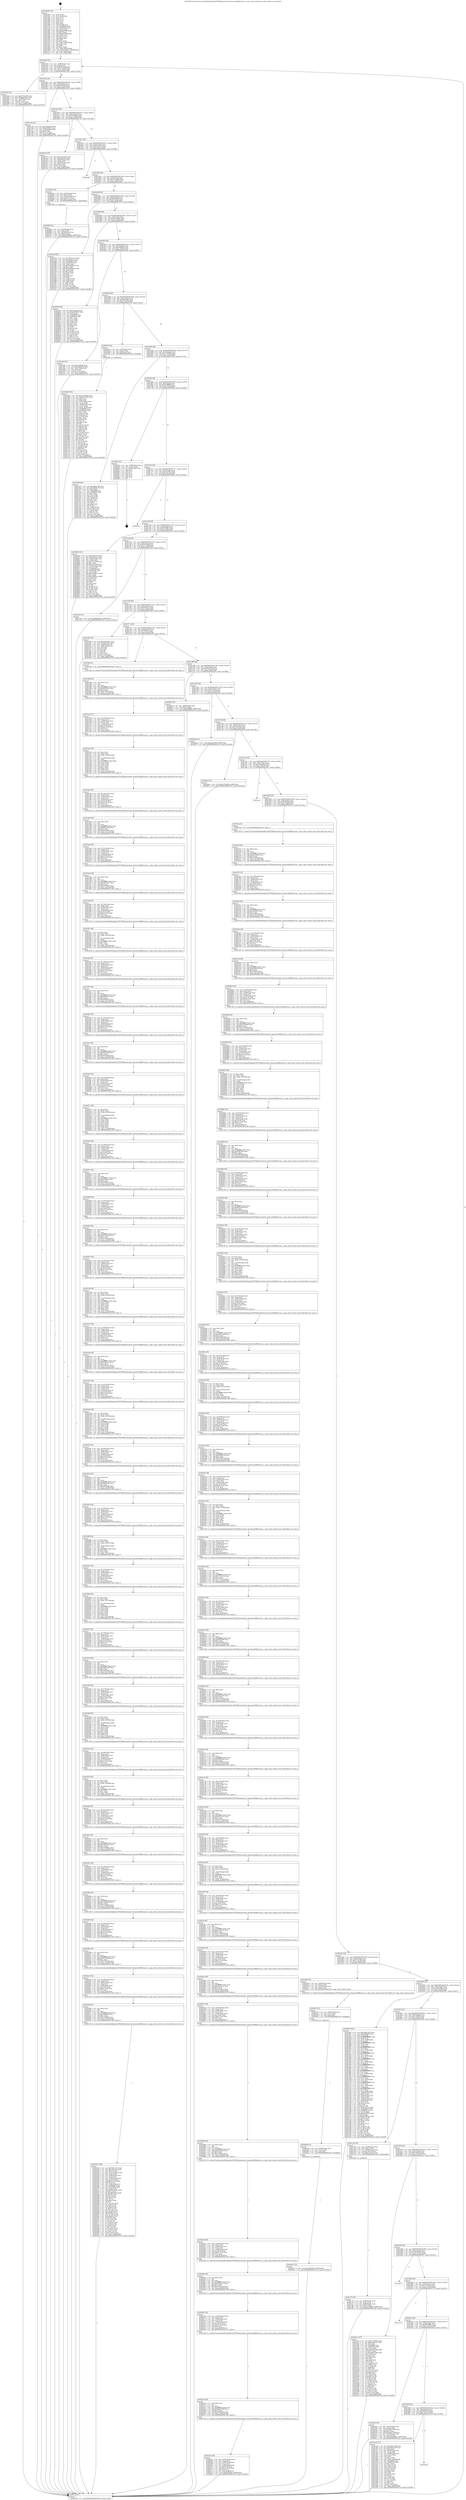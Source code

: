 digraph "0x401560" {
  label = "0x401560 (/mnt/c/Users/mathe/Desktop/tcc/POCII/binaries/extr_linuxarchx86kvmsvm.c_copy_vmcb_control_area_Final-ollvm.out::main(0))"
  labelloc = "t"
  node[shape=record]

  Entry [label="",width=0.3,height=0.3,shape=circle,fillcolor=black,style=filled]
  "0x4015d4" [label="{
     0x4015d4 [32]\l
     | [instrs]\l
     &nbsp;&nbsp;0x4015d4 \<+6\>: mov -0x88(%rbp),%eax\l
     &nbsp;&nbsp;0x4015da \<+2\>: mov %eax,%ecx\l
     &nbsp;&nbsp;0x4015dc \<+6\>: sub $0x848e19a8,%ecx\l
     &nbsp;&nbsp;0x4015e2 \<+6\>: mov %eax,-0x9c(%rbp)\l
     &nbsp;&nbsp;0x4015e8 \<+6\>: mov %ecx,-0xa0(%rbp)\l
     &nbsp;&nbsp;0x4015ee \<+6\>: je 0000000000401d5a \<main+0x7fa\>\l
  }"]
  "0x401d5a" [label="{
     0x401d5a [30]\l
     | [instrs]\l
     &nbsp;&nbsp;0x401d5a \<+5\>: mov $0x977ee559,%eax\l
     &nbsp;&nbsp;0x401d5f \<+5\>: mov $0x9d962500,%ecx\l
     &nbsp;&nbsp;0x401d64 \<+3\>: mov -0x29(%rbp),%dl\l
     &nbsp;&nbsp;0x401d67 \<+3\>: test $0x1,%dl\l
     &nbsp;&nbsp;0x401d6a \<+3\>: cmovne %ecx,%eax\l
     &nbsp;&nbsp;0x401d6d \<+6\>: mov %eax,-0x88(%rbp)\l
     &nbsp;&nbsp;0x401d73 \<+5\>: jmp 00000000004037a0 \<main+0x2240\>\l
  }"]
  "0x4015f4" [label="{
     0x4015f4 [28]\l
     | [instrs]\l
     &nbsp;&nbsp;0x4015f4 \<+5\>: jmp 00000000004015f9 \<main+0x99\>\l
     &nbsp;&nbsp;0x4015f9 \<+6\>: mov -0x9c(%rbp),%eax\l
     &nbsp;&nbsp;0x4015ff \<+5\>: sub $0x85eb83e8,%eax\l
     &nbsp;&nbsp;0x401604 \<+6\>: mov %eax,-0xa4(%rbp)\l
     &nbsp;&nbsp;0x40160a \<+6\>: je 0000000000401c3d \<main+0x6dd\>\l
  }"]
  Exit [label="",width=0.3,height=0.3,shape=circle,fillcolor=black,style=filled,peripheries=2]
  "0x401c3d" [label="{
     0x401c3d [30]\l
     | [instrs]\l
     &nbsp;&nbsp;0x401c3d \<+5\>: mov $0x932ac972,%eax\l
     &nbsp;&nbsp;0x401c42 \<+5\>: mov $0x3c5fdf45,%ecx\l
     &nbsp;&nbsp;0x401c47 \<+3\>: mov -0x30(%rbp),%edx\l
     &nbsp;&nbsp;0x401c4a \<+3\>: cmp $0x0,%edx\l
     &nbsp;&nbsp;0x401c4d \<+3\>: cmove %ecx,%eax\l
     &nbsp;&nbsp;0x401c50 \<+6\>: mov %eax,-0x88(%rbp)\l
     &nbsp;&nbsp;0x401c56 \<+5\>: jmp 00000000004037a0 \<main+0x2240\>\l
  }"]
  "0x401610" [label="{
     0x401610 [28]\l
     | [instrs]\l
     &nbsp;&nbsp;0x401610 \<+5\>: jmp 0000000000401615 \<main+0xb5\>\l
     &nbsp;&nbsp;0x401615 \<+6\>: mov -0x9c(%rbp),%eax\l
     &nbsp;&nbsp;0x40161b \<+5\>: sub $0x930494da,%eax\l
     &nbsp;&nbsp;0x401620 \<+6\>: mov %eax,-0xa8(%rbp)\l
     &nbsp;&nbsp;0x401626 \<+6\>: je 0000000000402716 \<main+0x11b6\>\l
  }"]
  "0x402ee7" [label="{
     0x402ee7 [15]\l
     | [instrs]\l
     &nbsp;&nbsp;0x402ee7 \<+10\>: movl $0x1662301f,-0x88(%rbp)\l
     &nbsp;&nbsp;0x402ef1 \<+5\>: jmp 00000000004037a0 \<main+0x2240\>\l
  }"]
  "0x402716" [label="{
     0x402716 [36]\l
     | [instrs]\l
     &nbsp;&nbsp;0x402716 \<+5\>: mov $0x273c47b0,%eax\l
     &nbsp;&nbsp;0x40271b \<+5\>: mov $0x25922fe9,%ecx\l
     &nbsp;&nbsp;0x402720 \<+4\>: mov -0x40(%rbp),%rdx\l
     &nbsp;&nbsp;0x402724 \<+2\>: mov (%rdx),%esi\l
     &nbsp;&nbsp;0x402726 \<+4\>: mov -0x50(%rbp),%rdx\l
     &nbsp;&nbsp;0x40272a \<+2\>: cmp (%rdx),%esi\l
     &nbsp;&nbsp;0x40272c \<+3\>: cmovl %ecx,%eax\l
     &nbsp;&nbsp;0x40272f \<+6\>: mov %eax,-0x88(%rbp)\l
     &nbsp;&nbsp;0x402735 \<+5\>: jmp 00000000004037a0 \<main+0x2240\>\l
  }"]
  "0x40162c" [label="{
     0x40162c [28]\l
     | [instrs]\l
     &nbsp;&nbsp;0x40162c \<+5\>: jmp 0000000000401631 \<main+0xd1\>\l
     &nbsp;&nbsp;0x401631 \<+6\>: mov -0x9c(%rbp),%eax\l
     &nbsp;&nbsp;0x401637 \<+5\>: sub $0x932ac972,%eax\l
     &nbsp;&nbsp;0x40163c \<+6\>: mov %eax,-0xac(%rbp)\l
     &nbsp;&nbsp;0x401642 \<+6\>: je 0000000000402ef6 \<main+0x1996\>\l
  }"]
  "0x402ed8" [label="{
     0x402ed8 [15]\l
     | [instrs]\l
     &nbsp;&nbsp;0x402ed8 \<+4\>: mov -0x48(%rbp),%rax\l
     &nbsp;&nbsp;0x402edc \<+3\>: mov (%rax),%rax\l
     &nbsp;&nbsp;0x402edf \<+3\>: mov %rax,%rdi\l
     &nbsp;&nbsp;0x402ee2 \<+5\>: call 0000000000401030 \<free@plt\>\l
     | [calls]\l
     &nbsp;&nbsp;0x401030 \{1\} (unknown)\l
  }"]
  "0x402ef6" [label="{
     0x402ef6\l
  }", style=dashed]
  "0x401648" [label="{
     0x401648 [28]\l
     | [instrs]\l
     &nbsp;&nbsp;0x401648 \<+5\>: jmp 000000000040164d \<main+0xed\>\l
     &nbsp;&nbsp;0x40164d \<+6\>: mov -0x9c(%rbp),%eax\l
     &nbsp;&nbsp;0x401653 \<+5\>: sub $0x977ee559,%eax\l
     &nbsp;&nbsp;0x401658 \<+6\>: mov %eax,-0xb0(%rbp)\l
     &nbsp;&nbsp;0x40165e \<+6\>: je 00000000004026dc \<main+0x117c\>\l
  }"]
  "0x402ec9" [label="{
     0x402ec9 [15]\l
     | [instrs]\l
     &nbsp;&nbsp;0x402ec9 \<+4\>: mov -0x60(%rbp),%rax\l
     &nbsp;&nbsp;0x402ecd \<+3\>: mov (%rax),%rax\l
     &nbsp;&nbsp;0x402ed0 \<+3\>: mov %rax,%rdi\l
     &nbsp;&nbsp;0x402ed3 \<+5\>: call 0000000000401030 \<free@plt\>\l
     | [calls]\l
     &nbsp;&nbsp;0x401030 \{1\} (unknown)\l
  }"]
  "0x4026dc" [label="{
     0x4026dc [26]\l
     | [instrs]\l
     &nbsp;&nbsp;0x4026dc \<+4\>: mov -0x50(%rbp),%rax\l
     &nbsp;&nbsp;0x4026e0 \<+6\>: movl $0x1,(%rax)\l
     &nbsp;&nbsp;0x4026e6 \<+4\>: mov -0x50(%rbp),%rax\l
     &nbsp;&nbsp;0x4026ea \<+3\>: movslq (%rax),%rax\l
     &nbsp;&nbsp;0x4026ed \<+4\>: imul $0x5c,%rax,%rdi\l
     &nbsp;&nbsp;0x4026f1 \<+5\>: call 0000000000401050 \<malloc@plt\>\l
     | [calls]\l
     &nbsp;&nbsp;0x401050 \{1\} (unknown)\l
  }"]
  "0x401664" [label="{
     0x401664 [28]\l
     | [instrs]\l
     &nbsp;&nbsp;0x401664 \<+5\>: jmp 0000000000401669 \<main+0x109\>\l
     &nbsp;&nbsp;0x401669 \<+6\>: mov -0x9c(%rbp),%eax\l
     &nbsp;&nbsp;0x40166f \<+5\>: sub $0x9d962500,%eax\l
     &nbsp;&nbsp;0x401674 \<+6\>: mov %eax,-0xb4(%rbp)\l
     &nbsp;&nbsp;0x40167a \<+6\>: je 0000000000401d78 \<main+0x818\>\l
  }"]
  "0x402e5c" [label="{
     0x402e5c [48]\l
     | [instrs]\l
     &nbsp;&nbsp;0x402e5c \<+6\>: mov -0x20c(%rbp),%ecx\l
     &nbsp;&nbsp;0x402e62 \<+3\>: imul %eax,%ecx\l
     &nbsp;&nbsp;0x402e65 \<+4\>: mov -0x48(%rbp),%rsi\l
     &nbsp;&nbsp;0x402e69 \<+3\>: mov (%rsi),%rsi\l
     &nbsp;&nbsp;0x402e6c \<+4\>: mov -0x40(%rbp),%rdi\l
     &nbsp;&nbsp;0x402e70 \<+3\>: movslq (%rdi),%rdi\l
     &nbsp;&nbsp;0x402e73 \<+4\>: imul $0x5c,%rdi,%rdi\l
     &nbsp;&nbsp;0x402e77 \<+3\>: add %rdi,%rsi\l
     &nbsp;&nbsp;0x402e7a \<+3\>: mov %ecx,0x58(%rsi)\l
     &nbsp;&nbsp;0x402e7d \<+10\>: movl $0x58555f9a,-0x88(%rbp)\l
     &nbsp;&nbsp;0x402e87 \<+5\>: jmp 00000000004037a0 \<main+0x2240\>\l
  }"]
  "0x401d78" [label="{
     0x401d78 [91]\l
     | [instrs]\l
     &nbsp;&nbsp;0x401d78 \<+5\>: mov $0x7841a71e,%eax\l
     &nbsp;&nbsp;0x401d7d \<+5\>: mov $0x7d0631,%ecx\l
     &nbsp;&nbsp;0x401d82 \<+7\>: mov 0x406068,%edx\l
     &nbsp;&nbsp;0x401d89 \<+7\>: mov 0x406054,%esi\l
     &nbsp;&nbsp;0x401d90 \<+2\>: mov %edx,%edi\l
     &nbsp;&nbsp;0x401d92 \<+6\>: sub $0x51b94054,%edi\l
     &nbsp;&nbsp;0x401d98 \<+3\>: sub $0x1,%edi\l
     &nbsp;&nbsp;0x401d9b \<+6\>: add $0x51b94054,%edi\l
     &nbsp;&nbsp;0x401da1 \<+3\>: imul %edi,%edx\l
     &nbsp;&nbsp;0x401da4 \<+3\>: and $0x1,%edx\l
     &nbsp;&nbsp;0x401da7 \<+3\>: cmp $0x0,%edx\l
     &nbsp;&nbsp;0x401daa \<+4\>: sete %r8b\l
     &nbsp;&nbsp;0x401dae \<+3\>: cmp $0xa,%esi\l
     &nbsp;&nbsp;0x401db1 \<+4\>: setl %r9b\l
     &nbsp;&nbsp;0x401db5 \<+3\>: mov %r8b,%r10b\l
     &nbsp;&nbsp;0x401db8 \<+3\>: and %r9b,%r10b\l
     &nbsp;&nbsp;0x401dbb \<+3\>: xor %r9b,%r8b\l
     &nbsp;&nbsp;0x401dbe \<+3\>: or %r8b,%r10b\l
     &nbsp;&nbsp;0x401dc1 \<+4\>: test $0x1,%r10b\l
     &nbsp;&nbsp;0x401dc5 \<+3\>: cmovne %ecx,%eax\l
     &nbsp;&nbsp;0x401dc8 \<+6\>: mov %eax,-0x88(%rbp)\l
     &nbsp;&nbsp;0x401dce \<+5\>: jmp 00000000004037a0 \<main+0x2240\>\l
  }"]
  "0x401680" [label="{
     0x401680 [28]\l
     | [instrs]\l
     &nbsp;&nbsp;0x401680 \<+5\>: jmp 0000000000401685 \<main+0x125\>\l
     &nbsp;&nbsp;0x401685 \<+6\>: mov -0x9c(%rbp),%eax\l
     &nbsp;&nbsp;0x40168b \<+5\>: sub $0xadcc5409,%eax\l
     &nbsp;&nbsp;0x401690 \<+6\>: mov %eax,-0xb8(%rbp)\l
     &nbsp;&nbsp;0x401696 \<+6\>: je 00000000004025fc \<main+0x109c\>\l
  }"]
  "0x402e34" [label="{
     0x402e34 [40]\l
     | [instrs]\l
     &nbsp;&nbsp;0x402e34 \<+5\>: mov $0x2,%ecx\l
     &nbsp;&nbsp;0x402e39 \<+1\>: cltd\l
     &nbsp;&nbsp;0x402e3a \<+2\>: idiv %ecx\l
     &nbsp;&nbsp;0x402e3c \<+6\>: imul $0xfffffffe,%edx,%ecx\l
     &nbsp;&nbsp;0x402e42 \<+6\>: add $0x82d019dd,%ecx\l
     &nbsp;&nbsp;0x402e48 \<+3\>: add $0x1,%ecx\l
     &nbsp;&nbsp;0x402e4b \<+6\>: sub $0x82d019dd,%ecx\l
     &nbsp;&nbsp;0x402e51 \<+6\>: mov %ecx,-0x20c(%rbp)\l
     &nbsp;&nbsp;0x402e57 \<+5\>: call 0000000000401160 \<next_i\>\l
     | [calls]\l
     &nbsp;&nbsp;0x401160 \{1\} (/mnt/c/Users/mathe/Desktop/tcc/POCII/binaries/extr_linuxarchx86kvmsvm.c_copy_vmcb_control_area_Final-ollvm.out::next_i)\l
  }"]
  "0x4025fc" [label="{
     0x4025fc [86]\l
     | [instrs]\l
     &nbsp;&nbsp;0x4025fc \<+5\>: mov $0x53a0a3cf,%eax\l
     &nbsp;&nbsp;0x402601 \<+5\>: mov $0xef0539d7,%ecx\l
     &nbsp;&nbsp;0x402606 \<+2\>: xor %edx,%edx\l
     &nbsp;&nbsp;0x402608 \<+7\>: mov 0x406068,%esi\l
     &nbsp;&nbsp;0x40260f \<+7\>: mov 0x406054,%edi\l
     &nbsp;&nbsp;0x402616 \<+3\>: sub $0x1,%edx\l
     &nbsp;&nbsp;0x402619 \<+3\>: mov %esi,%r8d\l
     &nbsp;&nbsp;0x40261c \<+3\>: add %edx,%r8d\l
     &nbsp;&nbsp;0x40261f \<+4\>: imul %r8d,%esi\l
     &nbsp;&nbsp;0x402623 \<+3\>: and $0x1,%esi\l
     &nbsp;&nbsp;0x402626 \<+3\>: cmp $0x0,%esi\l
     &nbsp;&nbsp;0x402629 \<+4\>: sete %r9b\l
     &nbsp;&nbsp;0x40262d \<+3\>: cmp $0xa,%edi\l
     &nbsp;&nbsp;0x402630 \<+4\>: setl %r10b\l
     &nbsp;&nbsp;0x402634 \<+3\>: mov %r9b,%r11b\l
     &nbsp;&nbsp;0x402637 \<+3\>: and %r10b,%r11b\l
     &nbsp;&nbsp;0x40263a \<+3\>: xor %r10b,%r9b\l
     &nbsp;&nbsp;0x40263d \<+3\>: or %r9b,%r11b\l
     &nbsp;&nbsp;0x402640 \<+4\>: test $0x1,%r11b\l
     &nbsp;&nbsp;0x402644 \<+3\>: cmovne %ecx,%eax\l
     &nbsp;&nbsp;0x402647 \<+6\>: mov %eax,-0x88(%rbp)\l
     &nbsp;&nbsp;0x40264d \<+5\>: jmp 00000000004037a0 \<main+0x2240\>\l
  }"]
  "0x40169c" [label="{
     0x40169c [28]\l
     | [instrs]\l
     &nbsp;&nbsp;0x40169c \<+5\>: jmp 00000000004016a1 \<main+0x141\>\l
     &nbsp;&nbsp;0x4016a1 \<+6\>: mov -0x9c(%rbp),%eax\l
     &nbsp;&nbsp;0x4016a7 \<+5\>: sub $0xb366faf5,%eax\l
     &nbsp;&nbsp;0x4016ac \<+6\>: mov %eax,-0xbc(%rbp)\l
     &nbsp;&nbsp;0x4016b2 \<+6\>: je 0000000000401ab0 \<main+0x550\>\l
  }"]
  "0x402e0e" [label="{
     0x402e0e [38]\l
     | [instrs]\l
     &nbsp;&nbsp;0x402e0e \<+6\>: mov -0x208(%rbp),%ecx\l
     &nbsp;&nbsp;0x402e14 \<+3\>: imul %eax,%ecx\l
     &nbsp;&nbsp;0x402e17 \<+4\>: mov -0x48(%rbp),%rsi\l
     &nbsp;&nbsp;0x402e1b \<+3\>: mov (%rsi),%rsi\l
     &nbsp;&nbsp;0x402e1e \<+4\>: mov -0x40(%rbp),%rdi\l
     &nbsp;&nbsp;0x402e22 \<+3\>: movslq (%rdi),%rdi\l
     &nbsp;&nbsp;0x402e25 \<+4\>: imul $0x5c,%rdi,%rdi\l
     &nbsp;&nbsp;0x402e29 \<+3\>: add %rdi,%rsi\l
     &nbsp;&nbsp;0x402e2c \<+3\>: mov %ecx,0x54(%rsi)\l
     &nbsp;&nbsp;0x402e2f \<+5\>: call 0000000000401160 \<next_i\>\l
     | [calls]\l
     &nbsp;&nbsp;0x401160 \{1\} (/mnt/c/Users/mathe/Desktop/tcc/POCII/binaries/extr_linuxarchx86kvmsvm.c_copy_vmcb_control_area_Final-ollvm.out::next_i)\l
  }"]
  "0x401ab0" [label="{
     0x401ab0 [30]\l
     | [instrs]\l
     &nbsp;&nbsp;0x401ab0 \<+5\>: mov $0x43af24ef,%eax\l
     &nbsp;&nbsp;0x401ab5 \<+5\>: mov $0x242da842,%ecx\l
     &nbsp;&nbsp;0x401aba \<+3\>: mov -0x31(%rbp),%dl\l
     &nbsp;&nbsp;0x401abd \<+3\>: test $0x1,%dl\l
     &nbsp;&nbsp;0x401ac0 \<+3\>: cmovne %ecx,%eax\l
     &nbsp;&nbsp;0x401ac3 \<+6\>: mov %eax,-0x88(%rbp)\l
     &nbsp;&nbsp;0x401ac9 \<+5\>: jmp 00000000004037a0 \<main+0x2240\>\l
  }"]
  "0x4016b8" [label="{
     0x4016b8 [28]\l
     | [instrs]\l
     &nbsp;&nbsp;0x4016b8 \<+5\>: jmp 00000000004016bd \<main+0x15d\>\l
     &nbsp;&nbsp;0x4016bd \<+6\>: mov -0x9c(%rbp),%eax\l
     &nbsp;&nbsp;0x4016c3 \<+5\>: sub $0xb8bcad32,%eax\l
     &nbsp;&nbsp;0x4016c8 \<+6\>: mov %eax,-0xc0(%rbp)\l
     &nbsp;&nbsp;0x4016ce \<+6\>: je 0000000000401b7f \<main+0x61f\>\l
  }"]
  "0x402de6" [label="{
     0x402de6 [40]\l
     | [instrs]\l
     &nbsp;&nbsp;0x402de6 \<+5\>: mov $0x2,%ecx\l
     &nbsp;&nbsp;0x402deb \<+1\>: cltd\l
     &nbsp;&nbsp;0x402dec \<+2\>: idiv %ecx\l
     &nbsp;&nbsp;0x402dee \<+6\>: imul $0xfffffffe,%edx,%ecx\l
     &nbsp;&nbsp;0x402df4 \<+6\>: sub $0xed19aa57,%ecx\l
     &nbsp;&nbsp;0x402dfa \<+3\>: add $0x1,%ecx\l
     &nbsp;&nbsp;0x402dfd \<+6\>: add $0xed19aa57,%ecx\l
     &nbsp;&nbsp;0x402e03 \<+6\>: mov %ecx,-0x208(%rbp)\l
     &nbsp;&nbsp;0x402e09 \<+5\>: call 0000000000401160 \<next_i\>\l
     | [calls]\l
     &nbsp;&nbsp;0x401160 \{1\} (/mnt/c/Users/mathe/Desktop/tcc/POCII/binaries/extr_linuxarchx86kvmsvm.c_copy_vmcb_control_area_Final-ollvm.out::next_i)\l
  }"]
  "0x401b7f" [label="{
     0x401b7f [16]\l
     | [instrs]\l
     &nbsp;&nbsp;0x401b7f \<+4\>: mov -0x78(%rbp),%rax\l
     &nbsp;&nbsp;0x401b83 \<+3\>: mov (%rax),%rax\l
     &nbsp;&nbsp;0x401b86 \<+4\>: mov 0x8(%rax),%rdi\l
     &nbsp;&nbsp;0x401b8a \<+5\>: call 0000000000401060 \<atoi@plt\>\l
     | [calls]\l
     &nbsp;&nbsp;0x401060 \{1\} (unknown)\l
  }"]
  "0x4016d4" [label="{
     0x4016d4 [28]\l
     | [instrs]\l
     &nbsp;&nbsp;0x4016d4 \<+5\>: jmp 00000000004016d9 \<main+0x179\>\l
     &nbsp;&nbsp;0x4016d9 \<+6\>: mov -0x9c(%rbp),%eax\l
     &nbsp;&nbsp;0x4016df \<+5\>: sub $0xc375d05d,%eax\l
     &nbsp;&nbsp;0x4016e4 \<+6\>: mov %eax,-0xc4(%rbp)\l
     &nbsp;&nbsp;0x4016ea \<+6\>: je 0000000000401c95 \<main+0x735\>\l
  }"]
  "0x402dc0" [label="{
     0x402dc0 [38]\l
     | [instrs]\l
     &nbsp;&nbsp;0x402dc0 \<+6\>: mov -0x204(%rbp),%ecx\l
     &nbsp;&nbsp;0x402dc6 \<+3\>: imul %eax,%ecx\l
     &nbsp;&nbsp;0x402dc9 \<+4\>: mov -0x48(%rbp),%rsi\l
     &nbsp;&nbsp;0x402dcd \<+3\>: mov (%rsi),%rsi\l
     &nbsp;&nbsp;0x402dd0 \<+4\>: mov -0x40(%rbp),%rdi\l
     &nbsp;&nbsp;0x402dd4 \<+3\>: movslq (%rdi),%rdi\l
     &nbsp;&nbsp;0x402dd7 \<+4\>: imul $0x5c,%rdi,%rdi\l
     &nbsp;&nbsp;0x402ddb \<+3\>: add %rdi,%rsi\l
     &nbsp;&nbsp;0x402dde \<+3\>: mov %ecx,0x50(%rsi)\l
     &nbsp;&nbsp;0x402de1 \<+5\>: call 0000000000401160 \<next_i\>\l
     | [calls]\l
     &nbsp;&nbsp;0x401160 \{1\} (/mnt/c/Users/mathe/Desktop/tcc/POCII/binaries/extr_linuxarchx86kvmsvm.c_copy_vmcb_control_area_Final-ollvm.out::next_i)\l
  }"]
  "0x401c95" [label="{
     0x401c95 [86]\l
     | [instrs]\l
     &nbsp;&nbsp;0x401c95 \<+5\>: mov $0x70b41748,%eax\l
     &nbsp;&nbsp;0x401c9a \<+5\>: mov $0x6dd4b335,%ecx\l
     &nbsp;&nbsp;0x401c9f \<+2\>: xor %edx,%edx\l
     &nbsp;&nbsp;0x401ca1 \<+7\>: mov 0x406068,%esi\l
     &nbsp;&nbsp;0x401ca8 \<+7\>: mov 0x406054,%edi\l
     &nbsp;&nbsp;0x401caf \<+3\>: sub $0x1,%edx\l
     &nbsp;&nbsp;0x401cb2 \<+3\>: mov %esi,%r8d\l
     &nbsp;&nbsp;0x401cb5 \<+3\>: add %edx,%r8d\l
     &nbsp;&nbsp;0x401cb8 \<+4\>: imul %r8d,%esi\l
     &nbsp;&nbsp;0x401cbc \<+3\>: and $0x1,%esi\l
     &nbsp;&nbsp;0x401cbf \<+3\>: cmp $0x0,%esi\l
     &nbsp;&nbsp;0x401cc2 \<+4\>: sete %r9b\l
     &nbsp;&nbsp;0x401cc6 \<+3\>: cmp $0xa,%edi\l
     &nbsp;&nbsp;0x401cc9 \<+4\>: setl %r10b\l
     &nbsp;&nbsp;0x401ccd \<+3\>: mov %r9b,%r11b\l
     &nbsp;&nbsp;0x401cd0 \<+3\>: and %r10b,%r11b\l
     &nbsp;&nbsp;0x401cd3 \<+3\>: xor %r10b,%r9b\l
     &nbsp;&nbsp;0x401cd6 \<+3\>: or %r9b,%r11b\l
     &nbsp;&nbsp;0x401cd9 \<+4\>: test $0x1,%r11b\l
     &nbsp;&nbsp;0x401cdd \<+3\>: cmovne %ecx,%eax\l
     &nbsp;&nbsp;0x401ce0 \<+6\>: mov %eax,-0x88(%rbp)\l
     &nbsp;&nbsp;0x401ce6 \<+5\>: jmp 00000000004037a0 \<main+0x2240\>\l
  }"]
  "0x4016f0" [label="{
     0x4016f0 [28]\l
     | [instrs]\l
     &nbsp;&nbsp;0x4016f0 \<+5\>: jmp 00000000004016f5 \<main+0x195\>\l
     &nbsp;&nbsp;0x4016f5 \<+6\>: mov -0x9c(%rbp),%eax\l
     &nbsp;&nbsp;0x4016fb \<+5\>: sub $0xd23fff88,%eax\l
     &nbsp;&nbsp;0x401700 \<+6\>: mov %eax,-0xc8(%rbp)\l
     &nbsp;&nbsp;0x401706 \<+6\>: je 0000000000402f32 \<main+0x19d2\>\l
  }"]
  "0x402d98" [label="{
     0x402d98 [40]\l
     | [instrs]\l
     &nbsp;&nbsp;0x402d98 \<+5\>: mov $0x2,%ecx\l
     &nbsp;&nbsp;0x402d9d \<+1\>: cltd\l
     &nbsp;&nbsp;0x402d9e \<+2\>: idiv %ecx\l
     &nbsp;&nbsp;0x402da0 \<+6\>: imul $0xfffffffe,%edx,%ecx\l
     &nbsp;&nbsp;0x402da6 \<+6\>: add $0xed19dfc2,%ecx\l
     &nbsp;&nbsp;0x402dac \<+3\>: add $0x1,%ecx\l
     &nbsp;&nbsp;0x402daf \<+6\>: sub $0xed19dfc2,%ecx\l
     &nbsp;&nbsp;0x402db5 \<+6\>: mov %ecx,-0x204(%rbp)\l
     &nbsp;&nbsp;0x402dbb \<+5\>: call 0000000000401160 \<next_i\>\l
     | [calls]\l
     &nbsp;&nbsp;0x401160 \{1\} (/mnt/c/Users/mathe/Desktop/tcc/POCII/binaries/extr_linuxarchx86kvmsvm.c_copy_vmcb_control_area_Final-ollvm.out::next_i)\l
  }"]
  "0x402f32" [label="{
     0x402f32 [21]\l
     | [instrs]\l
     &nbsp;&nbsp;0x402f32 \<+4\>: mov -0x80(%rbp),%rax\l
     &nbsp;&nbsp;0x402f36 \<+2\>: mov (%rax),%eax\l
     &nbsp;&nbsp;0x402f38 \<+4\>: lea -0x28(%rbp),%rsp\l
     &nbsp;&nbsp;0x402f3c \<+1\>: pop %rbx\l
     &nbsp;&nbsp;0x402f3d \<+2\>: pop %r12\l
     &nbsp;&nbsp;0x402f3f \<+2\>: pop %r13\l
     &nbsp;&nbsp;0x402f41 \<+2\>: pop %r14\l
     &nbsp;&nbsp;0x402f43 \<+2\>: pop %r15\l
     &nbsp;&nbsp;0x402f45 \<+1\>: pop %rbp\l
     &nbsp;&nbsp;0x402f46 \<+1\>: ret\l
  }"]
  "0x40170c" [label="{
     0x40170c [28]\l
     | [instrs]\l
     &nbsp;&nbsp;0x40170c \<+5\>: jmp 0000000000401711 \<main+0x1b1\>\l
     &nbsp;&nbsp;0x401711 \<+6\>: mov -0x9c(%rbp),%eax\l
     &nbsp;&nbsp;0x401717 \<+5\>: sub $0xe4a218ca,%eax\l
     &nbsp;&nbsp;0x40171c \<+6\>: mov %eax,-0xcc(%rbp)\l
     &nbsp;&nbsp;0x401722 \<+6\>: je 0000000000402f05 \<main+0x19a5\>\l
  }"]
  "0x402d72" [label="{
     0x402d72 [38]\l
     | [instrs]\l
     &nbsp;&nbsp;0x402d72 \<+6\>: mov -0x200(%rbp),%ecx\l
     &nbsp;&nbsp;0x402d78 \<+3\>: imul %eax,%ecx\l
     &nbsp;&nbsp;0x402d7b \<+4\>: mov -0x48(%rbp),%rsi\l
     &nbsp;&nbsp;0x402d7f \<+3\>: mov (%rsi),%rsi\l
     &nbsp;&nbsp;0x402d82 \<+4\>: mov -0x40(%rbp),%rdi\l
     &nbsp;&nbsp;0x402d86 \<+3\>: movslq (%rdi),%rdi\l
     &nbsp;&nbsp;0x402d89 \<+4\>: imul $0x5c,%rdi,%rdi\l
     &nbsp;&nbsp;0x402d8d \<+3\>: add %rdi,%rsi\l
     &nbsp;&nbsp;0x402d90 \<+3\>: mov %ecx,0x4c(%rsi)\l
     &nbsp;&nbsp;0x402d93 \<+5\>: call 0000000000401160 \<next_i\>\l
     | [calls]\l
     &nbsp;&nbsp;0x401160 \{1\} (/mnt/c/Users/mathe/Desktop/tcc/POCII/binaries/extr_linuxarchx86kvmsvm.c_copy_vmcb_control_area_Final-ollvm.out::next_i)\l
  }"]
  "0x402f05" [label="{
     0x402f05\l
  }", style=dashed]
  "0x401728" [label="{
     0x401728 [28]\l
     | [instrs]\l
     &nbsp;&nbsp;0x401728 \<+5\>: jmp 000000000040172d \<main+0x1cd\>\l
     &nbsp;&nbsp;0x40172d \<+6\>: mov -0x9c(%rbp),%eax\l
     &nbsp;&nbsp;0x401733 \<+5\>: sub $0xef0539d7,%eax\l
     &nbsp;&nbsp;0x401738 \<+6\>: mov %eax,-0xd0(%rbp)\l
     &nbsp;&nbsp;0x40173e \<+6\>: je 0000000000402652 \<main+0x10f2\>\l
  }"]
  "0x402d4a" [label="{
     0x402d4a [40]\l
     | [instrs]\l
     &nbsp;&nbsp;0x402d4a \<+5\>: mov $0x2,%ecx\l
     &nbsp;&nbsp;0x402d4f \<+1\>: cltd\l
     &nbsp;&nbsp;0x402d50 \<+2\>: idiv %ecx\l
     &nbsp;&nbsp;0x402d52 \<+6\>: imul $0xfffffffe,%edx,%ecx\l
     &nbsp;&nbsp;0x402d58 \<+6\>: sub $0x2d1c9ec3,%ecx\l
     &nbsp;&nbsp;0x402d5e \<+3\>: add $0x1,%ecx\l
     &nbsp;&nbsp;0x402d61 \<+6\>: add $0x2d1c9ec3,%ecx\l
     &nbsp;&nbsp;0x402d67 \<+6\>: mov %ecx,-0x200(%rbp)\l
     &nbsp;&nbsp;0x402d6d \<+5\>: call 0000000000401160 \<next_i\>\l
     | [calls]\l
     &nbsp;&nbsp;0x401160 \{1\} (/mnt/c/Users/mathe/Desktop/tcc/POCII/binaries/extr_linuxarchx86kvmsvm.c_copy_vmcb_control_area_Final-ollvm.out::next_i)\l
  }"]
  "0x402652" [label="{
     0x402652 [123]\l
     | [instrs]\l
     &nbsp;&nbsp;0x402652 \<+5\>: mov $0x53a0a3cf,%eax\l
     &nbsp;&nbsp;0x402657 \<+5\>: mov $0x1f8a1aa3,%ecx\l
     &nbsp;&nbsp;0x40265c \<+4\>: mov -0x58(%rbp),%rdx\l
     &nbsp;&nbsp;0x402660 \<+2\>: mov (%rdx),%esi\l
     &nbsp;&nbsp;0x402662 \<+6\>: sub $0x7a723a88,%esi\l
     &nbsp;&nbsp;0x402668 \<+3\>: add $0x1,%esi\l
     &nbsp;&nbsp;0x40266b \<+6\>: add $0x7a723a88,%esi\l
     &nbsp;&nbsp;0x402671 \<+4\>: mov -0x58(%rbp),%rdx\l
     &nbsp;&nbsp;0x402675 \<+2\>: mov %esi,(%rdx)\l
     &nbsp;&nbsp;0x402677 \<+7\>: mov 0x406068,%esi\l
     &nbsp;&nbsp;0x40267e \<+7\>: mov 0x406054,%edi\l
     &nbsp;&nbsp;0x402685 \<+3\>: mov %esi,%r8d\l
     &nbsp;&nbsp;0x402688 \<+7\>: add $0x2e929b1a,%r8d\l
     &nbsp;&nbsp;0x40268f \<+4\>: sub $0x1,%r8d\l
     &nbsp;&nbsp;0x402693 \<+7\>: sub $0x2e929b1a,%r8d\l
     &nbsp;&nbsp;0x40269a \<+4\>: imul %r8d,%esi\l
     &nbsp;&nbsp;0x40269e \<+3\>: and $0x1,%esi\l
     &nbsp;&nbsp;0x4026a1 \<+3\>: cmp $0x0,%esi\l
     &nbsp;&nbsp;0x4026a4 \<+4\>: sete %r9b\l
     &nbsp;&nbsp;0x4026a8 \<+3\>: cmp $0xa,%edi\l
     &nbsp;&nbsp;0x4026ab \<+4\>: setl %r10b\l
     &nbsp;&nbsp;0x4026af \<+3\>: mov %r9b,%r11b\l
     &nbsp;&nbsp;0x4026b2 \<+3\>: and %r10b,%r11b\l
     &nbsp;&nbsp;0x4026b5 \<+3\>: xor %r10b,%r9b\l
     &nbsp;&nbsp;0x4026b8 \<+3\>: or %r9b,%r11b\l
     &nbsp;&nbsp;0x4026bb \<+4\>: test $0x1,%r11b\l
     &nbsp;&nbsp;0x4026bf \<+3\>: cmovne %ecx,%eax\l
     &nbsp;&nbsp;0x4026c2 \<+6\>: mov %eax,-0x88(%rbp)\l
     &nbsp;&nbsp;0x4026c8 \<+5\>: jmp 00000000004037a0 \<main+0x2240\>\l
  }"]
  "0x401744" [label="{
     0x401744 [28]\l
     | [instrs]\l
     &nbsp;&nbsp;0x401744 \<+5\>: jmp 0000000000401749 \<main+0x1e9\>\l
     &nbsp;&nbsp;0x401749 \<+6\>: mov -0x9c(%rbp),%eax\l
     &nbsp;&nbsp;0x40174f \<+5\>: sub $0xf1817290,%eax\l
     &nbsp;&nbsp;0x401754 \<+6\>: mov %eax,-0xd4(%rbp)\l
     &nbsp;&nbsp;0x40175a \<+6\>: je 0000000000401c2e \<main+0x6ce\>\l
  }"]
  "0x402d24" [label="{
     0x402d24 [38]\l
     | [instrs]\l
     &nbsp;&nbsp;0x402d24 \<+6\>: mov -0x1fc(%rbp),%ecx\l
     &nbsp;&nbsp;0x402d2a \<+3\>: imul %eax,%ecx\l
     &nbsp;&nbsp;0x402d2d \<+4\>: mov -0x48(%rbp),%rsi\l
     &nbsp;&nbsp;0x402d31 \<+3\>: mov (%rsi),%rsi\l
     &nbsp;&nbsp;0x402d34 \<+4\>: mov -0x40(%rbp),%rdi\l
     &nbsp;&nbsp;0x402d38 \<+3\>: movslq (%rdi),%rdi\l
     &nbsp;&nbsp;0x402d3b \<+4\>: imul $0x5c,%rdi,%rdi\l
     &nbsp;&nbsp;0x402d3f \<+3\>: add %rdi,%rsi\l
     &nbsp;&nbsp;0x402d42 \<+3\>: mov %ecx,0x48(%rsi)\l
     &nbsp;&nbsp;0x402d45 \<+5\>: call 0000000000401160 \<next_i\>\l
     | [calls]\l
     &nbsp;&nbsp;0x401160 \{1\} (/mnt/c/Users/mathe/Desktop/tcc/POCII/binaries/extr_linuxarchx86kvmsvm.c_copy_vmcb_control_area_Final-ollvm.out::next_i)\l
  }"]
  "0x401c2e" [label="{
     0x401c2e [15]\l
     | [instrs]\l
     &nbsp;&nbsp;0x401c2e \<+10\>: movl $0x85eb83e8,-0x88(%rbp)\l
     &nbsp;&nbsp;0x401c38 \<+5\>: jmp 00000000004037a0 \<main+0x2240\>\l
  }"]
  "0x401760" [label="{
     0x401760 [28]\l
     | [instrs]\l
     &nbsp;&nbsp;0x401760 \<+5\>: jmp 0000000000401765 \<main+0x205\>\l
     &nbsp;&nbsp;0x401765 \<+6\>: mov -0x9c(%rbp),%eax\l
     &nbsp;&nbsp;0x40176b \<+5\>: sub $0xf7a85c27,%eax\l
     &nbsp;&nbsp;0x401770 \<+6\>: mov %eax,-0xd8(%rbp)\l
     &nbsp;&nbsp;0x401776 \<+6\>: je 0000000000401962 \<main+0x402\>\l
  }"]
  "0x402cfc" [label="{
     0x402cfc [40]\l
     | [instrs]\l
     &nbsp;&nbsp;0x402cfc \<+5\>: mov $0x2,%ecx\l
     &nbsp;&nbsp;0x402d01 \<+1\>: cltd\l
     &nbsp;&nbsp;0x402d02 \<+2\>: idiv %ecx\l
     &nbsp;&nbsp;0x402d04 \<+6\>: imul $0xfffffffe,%edx,%ecx\l
     &nbsp;&nbsp;0x402d0a \<+6\>: add $0x51c095c0,%ecx\l
     &nbsp;&nbsp;0x402d10 \<+3\>: add $0x1,%ecx\l
     &nbsp;&nbsp;0x402d13 \<+6\>: sub $0x51c095c0,%ecx\l
     &nbsp;&nbsp;0x402d19 \<+6\>: mov %ecx,-0x1fc(%rbp)\l
     &nbsp;&nbsp;0x402d1f \<+5\>: call 0000000000401160 \<next_i\>\l
     | [calls]\l
     &nbsp;&nbsp;0x401160 \{1\} (/mnt/c/Users/mathe/Desktop/tcc/POCII/binaries/extr_linuxarchx86kvmsvm.c_copy_vmcb_control_area_Final-ollvm.out::next_i)\l
  }"]
  "0x401962" [label="{
     0x401962 [53]\l
     | [instrs]\l
     &nbsp;&nbsp;0x401962 \<+5\>: mov $0x50e915d3,%eax\l
     &nbsp;&nbsp;0x401967 \<+5\>: mov $0x36bcb5bc,%ecx\l
     &nbsp;&nbsp;0x40196c \<+6\>: mov -0x82(%rbp),%dl\l
     &nbsp;&nbsp;0x401972 \<+7\>: mov -0x81(%rbp),%sil\l
     &nbsp;&nbsp;0x401979 \<+3\>: mov %dl,%dil\l
     &nbsp;&nbsp;0x40197c \<+3\>: and %sil,%dil\l
     &nbsp;&nbsp;0x40197f \<+3\>: xor %sil,%dl\l
     &nbsp;&nbsp;0x401982 \<+3\>: or %dl,%dil\l
     &nbsp;&nbsp;0x401985 \<+4\>: test $0x1,%dil\l
     &nbsp;&nbsp;0x401989 \<+3\>: cmovne %ecx,%eax\l
     &nbsp;&nbsp;0x40198c \<+6\>: mov %eax,-0x88(%rbp)\l
     &nbsp;&nbsp;0x401992 \<+5\>: jmp 00000000004037a0 \<main+0x2240\>\l
  }"]
  "0x40177c" [label="{
     0x40177c [28]\l
     | [instrs]\l
     &nbsp;&nbsp;0x40177c \<+5\>: jmp 0000000000401781 \<main+0x221\>\l
     &nbsp;&nbsp;0x401781 \<+6\>: mov -0x9c(%rbp),%eax\l
     &nbsp;&nbsp;0x401787 \<+5\>: sub $0x7d0631,%eax\l
     &nbsp;&nbsp;0x40178c \<+6\>: mov %eax,-0xdc(%rbp)\l
     &nbsp;&nbsp;0x401792 \<+6\>: je 0000000000401dd3 \<main+0x873\>\l
  }"]
  "0x4037a0" [label="{
     0x4037a0 [5]\l
     | [instrs]\l
     &nbsp;&nbsp;0x4037a0 \<+5\>: jmp 00000000004015d4 \<main+0x74\>\l
  }"]
  "0x401560" [label="{
     0x401560 [116]\l
     | [instrs]\l
     &nbsp;&nbsp;0x401560 \<+1\>: push %rbp\l
     &nbsp;&nbsp;0x401561 \<+3\>: mov %rsp,%rbp\l
     &nbsp;&nbsp;0x401564 \<+2\>: push %r15\l
     &nbsp;&nbsp;0x401566 \<+2\>: push %r14\l
     &nbsp;&nbsp;0x401568 \<+2\>: push %r13\l
     &nbsp;&nbsp;0x40156a \<+2\>: push %r12\l
     &nbsp;&nbsp;0x40156c \<+1\>: push %rbx\l
     &nbsp;&nbsp;0x40156d \<+7\>: sub $0x298,%rsp\l
     &nbsp;&nbsp;0x401574 \<+7\>: mov 0x406068,%eax\l
     &nbsp;&nbsp;0x40157b \<+7\>: mov 0x406054,%ecx\l
     &nbsp;&nbsp;0x401582 \<+2\>: mov %eax,%edx\l
     &nbsp;&nbsp;0x401584 \<+6\>: add $0xbfb479ff,%edx\l
     &nbsp;&nbsp;0x40158a \<+3\>: sub $0x1,%edx\l
     &nbsp;&nbsp;0x40158d \<+6\>: sub $0xbfb479ff,%edx\l
     &nbsp;&nbsp;0x401593 \<+3\>: imul %edx,%eax\l
     &nbsp;&nbsp;0x401596 \<+3\>: and $0x1,%eax\l
     &nbsp;&nbsp;0x401599 \<+3\>: cmp $0x0,%eax\l
     &nbsp;&nbsp;0x40159c \<+4\>: sete %r8b\l
     &nbsp;&nbsp;0x4015a0 \<+4\>: and $0x1,%r8b\l
     &nbsp;&nbsp;0x4015a4 \<+7\>: mov %r8b,-0x82(%rbp)\l
     &nbsp;&nbsp;0x4015ab \<+3\>: cmp $0xa,%ecx\l
     &nbsp;&nbsp;0x4015ae \<+4\>: setl %r8b\l
     &nbsp;&nbsp;0x4015b2 \<+4\>: and $0x1,%r8b\l
     &nbsp;&nbsp;0x4015b6 \<+7\>: mov %r8b,-0x81(%rbp)\l
     &nbsp;&nbsp;0x4015bd \<+10\>: movl $0xf7a85c27,-0x88(%rbp)\l
     &nbsp;&nbsp;0x4015c7 \<+6\>: mov %edi,-0x8c(%rbp)\l
     &nbsp;&nbsp;0x4015cd \<+7\>: mov %rsi,-0x98(%rbp)\l
  }"]
  "0x402cd6" [label="{
     0x402cd6 [38]\l
     | [instrs]\l
     &nbsp;&nbsp;0x402cd6 \<+6\>: mov -0x1f8(%rbp),%ecx\l
     &nbsp;&nbsp;0x402cdc \<+3\>: imul %eax,%ecx\l
     &nbsp;&nbsp;0x402cdf \<+4\>: mov -0x48(%rbp),%rsi\l
     &nbsp;&nbsp;0x402ce3 \<+3\>: mov (%rsi),%rsi\l
     &nbsp;&nbsp;0x402ce6 \<+4\>: mov -0x40(%rbp),%rdi\l
     &nbsp;&nbsp;0x402cea \<+3\>: movslq (%rdi),%rdi\l
     &nbsp;&nbsp;0x402ced \<+4\>: imul $0x5c,%rdi,%rdi\l
     &nbsp;&nbsp;0x402cf1 \<+3\>: add %rdi,%rsi\l
     &nbsp;&nbsp;0x402cf4 \<+3\>: mov %ecx,0x44(%rsi)\l
     &nbsp;&nbsp;0x402cf7 \<+5\>: call 0000000000401160 \<next_i\>\l
     | [calls]\l
     &nbsp;&nbsp;0x401160 \{1\} (/mnt/c/Users/mathe/Desktop/tcc/POCII/binaries/extr_linuxarchx86kvmsvm.c_copy_vmcb_control_area_Final-ollvm.out::next_i)\l
  }"]
  "0x401dd3" [label="{
     0x401dd3 [5]\l
     | [instrs]\l
     &nbsp;&nbsp;0x401dd3 \<+5\>: call 0000000000401160 \<next_i\>\l
     | [calls]\l
     &nbsp;&nbsp;0x401160 \{1\} (/mnt/c/Users/mathe/Desktop/tcc/POCII/binaries/extr_linuxarchx86kvmsvm.c_copy_vmcb_control_area_Final-ollvm.out::next_i)\l
  }"]
  "0x401798" [label="{
     0x401798 [28]\l
     | [instrs]\l
     &nbsp;&nbsp;0x401798 \<+5\>: jmp 000000000040179d \<main+0x23d\>\l
     &nbsp;&nbsp;0x40179d \<+6\>: mov -0x9c(%rbp),%eax\l
     &nbsp;&nbsp;0x4017a3 \<+5\>: sub $0x1662301f,%eax\l
     &nbsp;&nbsp;0x4017a8 \<+6\>: mov %eax,-0xe0(%rbp)\l
     &nbsp;&nbsp;0x4017ae \<+6\>: je 0000000000402f19 \<main+0x19b9\>\l
  }"]
  "0x402ca8" [label="{
     0x402ca8 [46]\l
     | [instrs]\l
     &nbsp;&nbsp;0x402ca8 \<+2\>: xor %ecx,%ecx\l
     &nbsp;&nbsp;0x402caa \<+5\>: mov $0x2,%edx\l
     &nbsp;&nbsp;0x402caf \<+6\>: mov %edx,-0x1f4(%rbp)\l
     &nbsp;&nbsp;0x402cb5 \<+1\>: cltd\l
     &nbsp;&nbsp;0x402cb6 \<+7\>: mov -0x1f4(%rbp),%r8d\l
     &nbsp;&nbsp;0x402cbd \<+3\>: idiv %r8d\l
     &nbsp;&nbsp;0x402cc0 \<+6\>: imul $0xfffffffe,%edx,%edx\l
     &nbsp;&nbsp;0x402cc6 \<+3\>: sub $0x1,%ecx\l
     &nbsp;&nbsp;0x402cc9 \<+2\>: sub %ecx,%edx\l
     &nbsp;&nbsp;0x402ccb \<+6\>: mov %edx,-0x1f8(%rbp)\l
     &nbsp;&nbsp;0x402cd1 \<+5\>: call 0000000000401160 \<next_i\>\l
     | [calls]\l
     &nbsp;&nbsp;0x401160 \{1\} (/mnt/c/Users/mathe/Desktop/tcc/POCII/binaries/extr_linuxarchx86kvmsvm.c_copy_vmcb_control_area_Final-ollvm.out::next_i)\l
  }"]
  "0x402f19" [label="{
     0x402f19 [25]\l
     | [instrs]\l
     &nbsp;&nbsp;0x402f19 \<+4\>: mov -0x80(%rbp),%rax\l
     &nbsp;&nbsp;0x402f1d \<+6\>: movl $0x0,(%rax)\l
     &nbsp;&nbsp;0x402f23 \<+10\>: movl $0xd23fff88,-0x88(%rbp)\l
     &nbsp;&nbsp;0x402f2d \<+5\>: jmp 00000000004037a0 \<main+0x2240\>\l
  }"]
  "0x4017b4" [label="{
     0x4017b4 [28]\l
     | [instrs]\l
     &nbsp;&nbsp;0x4017b4 \<+5\>: jmp 00000000004017b9 \<main+0x259\>\l
     &nbsp;&nbsp;0x4017b9 \<+6\>: mov -0x9c(%rbp),%eax\l
     &nbsp;&nbsp;0x4017bf \<+5\>: sub $0x1f2a1ecf,%eax\l
     &nbsp;&nbsp;0x4017c4 \<+6\>: mov %eax,-0xe4(%rbp)\l
     &nbsp;&nbsp;0x4017ca \<+6\>: je 00000000004025ed \<main+0x108d\>\l
  }"]
  "0x402c82" [label="{
     0x402c82 [38]\l
     | [instrs]\l
     &nbsp;&nbsp;0x402c82 \<+6\>: mov -0x1f0(%rbp),%ecx\l
     &nbsp;&nbsp;0x402c88 \<+3\>: imul %eax,%ecx\l
     &nbsp;&nbsp;0x402c8b \<+4\>: mov -0x48(%rbp),%rsi\l
     &nbsp;&nbsp;0x402c8f \<+3\>: mov (%rsi),%rsi\l
     &nbsp;&nbsp;0x402c92 \<+4\>: mov -0x40(%rbp),%rdi\l
     &nbsp;&nbsp;0x402c96 \<+3\>: movslq (%rdi),%rdi\l
     &nbsp;&nbsp;0x402c99 \<+4\>: imul $0x5c,%rdi,%rdi\l
     &nbsp;&nbsp;0x402c9d \<+3\>: add %rdi,%rsi\l
     &nbsp;&nbsp;0x402ca0 \<+3\>: mov %ecx,0x40(%rsi)\l
     &nbsp;&nbsp;0x402ca3 \<+5\>: call 0000000000401160 \<next_i\>\l
     | [calls]\l
     &nbsp;&nbsp;0x401160 \{1\} (/mnt/c/Users/mathe/Desktop/tcc/POCII/binaries/extr_linuxarchx86kvmsvm.c_copy_vmcb_control_area_Final-ollvm.out::next_i)\l
  }"]
  "0x4025ed" [label="{
     0x4025ed [15]\l
     | [instrs]\l
     &nbsp;&nbsp;0x4025ed \<+10\>: movl $0xadcc5409,-0x88(%rbp)\l
     &nbsp;&nbsp;0x4025f7 \<+5\>: jmp 00000000004037a0 \<main+0x2240\>\l
  }"]
  "0x4017d0" [label="{
     0x4017d0 [28]\l
     | [instrs]\l
     &nbsp;&nbsp;0x4017d0 \<+5\>: jmp 00000000004017d5 \<main+0x275\>\l
     &nbsp;&nbsp;0x4017d5 \<+6\>: mov -0x9c(%rbp),%eax\l
     &nbsp;&nbsp;0x4017db \<+5\>: sub $0x1f8a1aa3,%eax\l
     &nbsp;&nbsp;0x4017e0 \<+6\>: mov %eax,-0xe8(%rbp)\l
     &nbsp;&nbsp;0x4017e6 \<+6\>: je 00000000004026cd \<main+0x116d\>\l
  }"]
  "0x402c5a" [label="{
     0x402c5a [40]\l
     | [instrs]\l
     &nbsp;&nbsp;0x402c5a \<+5\>: mov $0x2,%ecx\l
     &nbsp;&nbsp;0x402c5f \<+1\>: cltd\l
     &nbsp;&nbsp;0x402c60 \<+2\>: idiv %ecx\l
     &nbsp;&nbsp;0x402c62 \<+6\>: imul $0xfffffffe,%edx,%ecx\l
     &nbsp;&nbsp;0x402c68 \<+6\>: add $0xa8147e7e,%ecx\l
     &nbsp;&nbsp;0x402c6e \<+3\>: add $0x1,%ecx\l
     &nbsp;&nbsp;0x402c71 \<+6\>: sub $0xa8147e7e,%ecx\l
     &nbsp;&nbsp;0x402c77 \<+6\>: mov %ecx,-0x1f0(%rbp)\l
     &nbsp;&nbsp;0x402c7d \<+5\>: call 0000000000401160 \<next_i\>\l
     | [calls]\l
     &nbsp;&nbsp;0x401160 \{1\} (/mnt/c/Users/mathe/Desktop/tcc/POCII/binaries/extr_linuxarchx86kvmsvm.c_copy_vmcb_control_area_Final-ollvm.out::next_i)\l
  }"]
  "0x4026cd" [label="{
     0x4026cd [15]\l
     | [instrs]\l
     &nbsp;&nbsp;0x4026cd \<+10\>: movl $0xc375d05d,-0x88(%rbp)\l
     &nbsp;&nbsp;0x4026d7 \<+5\>: jmp 00000000004037a0 \<main+0x2240\>\l
  }"]
  "0x4017ec" [label="{
     0x4017ec [28]\l
     | [instrs]\l
     &nbsp;&nbsp;0x4017ec \<+5\>: jmp 00000000004017f1 \<main+0x291\>\l
     &nbsp;&nbsp;0x4017f1 \<+6\>: mov -0x9c(%rbp),%eax\l
     &nbsp;&nbsp;0x4017f7 \<+5\>: sub $0x242da842,%eax\l
     &nbsp;&nbsp;0x4017fc \<+6\>: mov %eax,-0xec(%rbp)\l
     &nbsp;&nbsp;0x401802 \<+6\>: je 0000000000401ace \<main+0x56e\>\l
  }"]
  "0x402c34" [label="{
     0x402c34 [38]\l
     | [instrs]\l
     &nbsp;&nbsp;0x402c34 \<+6\>: mov -0x1ec(%rbp),%ecx\l
     &nbsp;&nbsp;0x402c3a \<+3\>: imul %eax,%ecx\l
     &nbsp;&nbsp;0x402c3d \<+4\>: mov -0x48(%rbp),%rsi\l
     &nbsp;&nbsp;0x402c41 \<+3\>: mov (%rsi),%rsi\l
     &nbsp;&nbsp;0x402c44 \<+4\>: mov -0x40(%rbp),%rdi\l
     &nbsp;&nbsp;0x402c48 \<+3\>: movslq (%rdi),%rdi\l
     &nbsp;&nbsp;0x402c4b \<+4\>: imul $0x5c,%rdi,%rdi\l
     &nbsp;&nbsp;0x402c4f \<+3\>: add %rdi,%rsi\l
     &nbsp;&nbsp;0x402c52 \<+3\>: mov %ecx,0x3c(%rsi)\l
     &nbsp;&nbsp;0x402c55 \<+5\>: call 0000000000401160 \<next_i\>\l
     | [calls]\l
     &nbsp;&nbsp;0x401160 \{1\} (/mnt/c/Users/mathe/Desktop/tcc/POCII/binaries/extr_linuxarchx86kvmsvm.c_copy_vmcb_control_area_Final-ollvm.out::next_i)\l
  }"]
  "0x401ace" [label="{
     0x401ace\l
  }", style=dashed]
  "0x401808" [label="{
     0x401808 [28]\l
     | [instrs]\l
     &nbsp;&nbsp;0x401808 \<+5\>: jmp 000000000040180d \<main+0x2ad\>\l
     &nbsp;&nbsp;0x40180d \<+6\>: mov -0x9c(%rbp),%eax\l
     &nbsp;&nbsp;0x401813 \<+5\>: sub $0x25922fe9,%eax\l
     &nbsp;&nbsp;0x401818 \<+6\>: mov %eax,-0xf0(%rbp)\l
     &nbsp;&nbsp;0x40181e \<+6\>: je 000000000040273a \<main+0x11da\>\l
  }"]
  "0x402c0c" [label="{
     0x402c0c [40]\l
     | [instrs]\l
     &nbsp;&nbsp;0x402c0c \<+5\>: mov $0x2,%ecx\l
     &nbsp;&nbsp;0x402c11 \<+1\>: cltd\l
     &nbsp;&nbsp;0x402c12 \<+2\>: idiv %ecx\l
     &nbsp;&nbsp;0x402c14 \<+6\>: imul $0xfffffffe,%edx,%ecx\l
     &nbsp;&nbsp;0x402c1a \<+6\>: sub $0x50b92929,%ecx\l
     &nbsp;&nbsp;0x402c20 \<+3\>: add $0x1,%ecx\l
     &nbsp;&nbsp;0x402c23 \<+6\>: add $0x50b92929,%ecx\l
     &nbsp;&nbsp;0x402c29 \<+6\>: mov %ecx,-0x1ec(%rbp)\l
     &nbsp;&nbsp;0x402c2f \<+5\>: call 0000000000401160 \<next_i\>\l
     | [calls]\l
     &nbsp;&nbsp;0x401160 \{1\} (/mnt/c/Users/mathe/Desktop/tcc/POCII/binaries/extr_linuxarchx86kvmsvm.c_copy_vmcb_control_area_Final-ollvm.out::next_i)\l
  }"]
  "0x40273a" [label="{
     0x40273a [5]\l
     | [instrs]\l
     &nbsp;&nbsp;0x40273a \<+5\>: call 0000000000401160 \<next_i\>\l
     | [calls]\l
     &nbsp;&nbsp;0x401160 \{1\} (/mnt/c/Users/mathe/Desktop/tcc/POCII/binaries/extr_linuxarchx86kvmsvm.c_copy_vmcb_control_area_Final-ollvm.out::next_i)\l
  }"]
  "0x401824" [label="{
     0x401824 [28]\l
     | [instrs]\l
     &nbsp;&nbsp;0x401824 \<+5\>: jmp 0000000000401829 \<main+0x2c9\>\l
     &nbsp;&nbsp;0x401829 \<+6\>: mov -0x9c(%rbp),%eax\l
     &nbsp;&nbsp;0x40182f \<+5\>: sub $0x273c47b0,%eax\l
     &nbsp;&nbsp;0x401834 \<+6\>: mov %eax,-0xf4(%rbp)\l
     &nbsp;&nbsp;0x40183a \<+6\>: je 0000000000402eb6 \<main+0x1956\>\l
  }"]
  "0x402be6" [label="{
     0x402be6 [38]\l
     | [instrs]\l
     &nbsp;&nbsp;0x402be6 \<+6\>: mov -0x1e8(%rbp),%ecx\l
     &nbsp;&nbsp;0x402bec \<+3\>: imul %eax,%ecx\l
     &nbsp;&nbsp;0x402bef \<+4\>: mov -0x48(%rbp),%rsi\l
     &nbsp;&nbsp;0x402bf3 \<+3\>: mov (%rsi),%rsi\l
     &nbsp;&nbsp;0x402bf6 \<+4\>: mov -0x40(%rbp),%rdi\l
     &nbsp;&nbsp;0x402bfa \<+3\>: movslq (%rdi),%rdi\l
     &nbsp;&nbsp;0x402bfd \<+4\>: imul $0x5c,%rdi,%rdi\l
     &nbsp;&nbsp;0x402c01 \<+3\>: add %rdi,%rsi\l
     &nbsp;&nbsp;0x402c04 \<+3\>: mov %ecx,0x38(%rsi)\l
     &nbsp;&nbsp;0x402c07 \<+5\>: call 0000000000401160 \<next_i\>\l
     | [calls]\l
     &nbsp;&nbsp;0x401160 \{1\} (/mnt/c/Users/mathe/Desktop/tcc/POCII/binaries/extr_linuxarchx86kvmsvm.c_copy_vmcb_control_area_Final-ollvm.out::next_i)\l
  }"]
  "0x402eb6" [label="{
     0x402eb6 [19]\l
     | [instrs]\l
     &nbsp;&nbsp;0x402eb6 \<+4\>: mov -0x60(%rbp),%rax\l
     &nbsp;&nbsp;0x402eba \<+3\>: mov (%rax),%rdi\l
     &nbsp;&nbsp;0x402ebd \<+4\>: mov -0x48(%rbp),%rax\l
     &nbsp;&nbsp;0x402ec1 \<+3\>: mov (%rax),%rsi\l
     &nbsp;&nbsp;0x402ec4 \<+5\>: call 0000000000401400 \<copy_vmcb_control_area\>\l
     | [calls]\l
     &nbsp;&nbsp;0x401400 \{1\} (/mnt/c/Users/mathe/Desktop/tcc/POCII/binaries/extr_linuxarchx86kvmsvm.c_copy_vmcb_control_area_Final-ollvm.out::copy_vmcb_control_area)\l
  }"]
  "0x401840" [label="{
     0x401840 [28]\l
     | [instrs]\l
     &nbsp;&nbsp;0x401840 \<+5\>: jmp 0000000000401845 \<main+0x2e5\>\l
     &nbsp;&nbsp;0x401845 \<+6\>: mov -0x9c(%rbp),%eax\l
     &nbsp;&nbsp;0x40184b \<+5\>: sub $0x36bcb5bc,%eax\l
     &nbsp;&nbsp;0x401850 \<+6\>: mov %eax,-0xf8(%rbp)\l
     &nbsp;&nbsp;0x401856 \<+6\>: je 0000000000401997 \<main+0x437\>\l
  }"]
  "0x402bbe" [label="{
     0x402bbe [40]\l
     | [instrs]\l
     &nbsp;&nbsp;0x402bbe \<+5\>: mov $0x2,%ecx\l
     &nbsp;&nbsp;0x402bc3 \<+1\>: cltd\l
     &nbsp;&nbsp;0x402bc4 \<+2\>: idiv %ecx\l
     &nbsp;&nbsp;0x402bc6 \<+6\>: imul $0xfffffffe,%edx,%ecx\l
     &nbsp;&nbsp;0x402bcc \<+6\>: sub $0x5a23a20a,%ecx\l
     &nbsp;&nbsp;0x402bd2 \<+3\>: add $0x1,%ecx\l
     &nbsp;&nbsp;0x402bd5 \<+6\>: add $0x5a23a20a,%ecx\l
     &nbsp;&nbsp;0x402bdb \<+6\>: mov %ecx,-0x1e8(%rbp)\l
     &nbsp;&nbsp;0x402be1 \<+5\>: call 0000000000401160 \<next_i\>\l
     | [calls]\l
     &nbsp;&nbsp;0x401160 \{1\} (/mnt/c/Users/mathe/Desktop/tcc/POCII/binaries/extr_linuxarchx86kvmsvm.c_copy_vmcb_control_area_Final-ollvm.out::next_i)\l
  }"]
  "0x401997" [label="{
     0x401997 [281]\l
     | [instrs]\l
     &nbsp;&nbsp;0x401997 \<+5\>: mov $0x50e915d3,%eax\l
     &nbsp;&nbsp;0x40199c \<+5\>: mov $0xb366faf5,%ecx\l
     &nbsp;&nbsp;0x4019a1 \<+3\>: mov %rsp,%rdx\l
     &nbsp;&nbsp;0x4019a4 \<+4\>: add $0xfffffffffffffff0,%rdx\l
     &nbsp;&nbsp;0x4019a8 \<+3\>: mov %rdx,%rsp\l
     &nbsp;&nbsp;0x4019ab \<+4\>: mov %rdx,-0x80(%rbp)\l
     &nbsp;&nbsp;0x4019af \<+3\>: mov %rsp,%rdx\l
     &nbsp;&nbsp;0x4019b2 \<+4\>: add $0xfffffffffffffff0,%rdx\l
     &nbsp;&nbsp;0x4019b6 \<+3\>: mov %rdx,%rsp\l
     &nbsp;&nbsp;0x4019b9 \<+3\>: mov %rsp,%rsi\l
     &nbsp;&nbsp;0x4019bc \<+4\>: add $0xfffffffffffffff0,%rsi\l
     &nbsp;&nbsp;0x4019c0 \<+3\>: mov %rsi,%rsp\l
     &nbsp;&nbsp;0x4019c3 \<+4\>: mov %rsi,-0x78(%rbp)\l
     &nbsp;&nbsp;0x4019c7 \<+3\>: mov %rsp,%rsi\l
     &nbsp;&nbsp;0x4019ca \<+4\>: add $0xfffffffffffffff0,%rsi\l
     &nbsp;&nbsp;0x4019ce \<+3\>: mov %rsi,%rsp\l
     &nbsp;&nbsp;0x4019d1 \<+4\>: mov %rsi,-0x70(%rbp)\l
     &nbsp;&nbsp;0x4019d5 \<+3\>: mov %rsp,%rsi\l
     &nbsp;&nbsp;0x4019d8 \<+4\>: add $0xfffffffffffffff0,%rsi\l
     &nbsp;&nbsp;0x4019dc \<+3\>: mov %rsi,%rsp\l
     &nbsp;&nbsp;0x4019df \<+4\>: mov %rsi,-0x68(%rbp)\l
     &nbsp;&nbsp;0x4019e3 \<+3\>: mov %rsp,%rsi\l
     &nbsp;&nbsp;0x4019e6 \<+4\>: add $0xfffffffffffffff0,%rsi\l
     &nbsp;&nbsp;0x4019ea \<+3\>: mov %rsi,%rsp\l
     &nbsp;&nbsp;0x4019ed \<+4\>: mov %rsi,-0x60(%rbp)\l
     &nbsp;&nbsp;0x4019f1 \<+3\>: mov %rsp,%rsi\l
     &nbsp;&nbsp;0x4019f4 \<+4\>: add $0xfffffffffffffff0,%rsi\l
     &nbsp;&nbsp;0x4019f8 \<+3\>: mov %rsi,%rsp\l
     &nbsp;&nbsp;0x4019fb \<+4\>: mov %rsi,-0x58(%rbp)\l
     &nbsp;&nbsp;0x4019ff \<+3\>: mov %rsp,%rsi\l
     &nbsp;&nbsp;0x401a02 \<+4\>: add $0xfffffffffffffff0,%rsi\l
     &nbsp;&nbsp;0x401a06 \<+3\>: mov %rsi,%rsp\l
     &nbsp;&nbsp;0x401a09 \<+4\>: mov %rsi,-0x50(%rbp)\l
     &nbsp;&nbsp;0x401a0d \<+3\>: mov %rsp,%rsi\l
     &nbsp;&nbsp;0x401a10 \<+4\>: add $0xfffffffffffffff0,%rsi\l
     &nbsp;&nbsp;0x401a14 \<+3\>: mov %rsi,%rsp\l
     &nbsp;&nbsp;0x401a17 \<+4\>: mov %rsi,-0x48(%rbp)\l
     &nbsp;&nbsp;0x401a1b \<+3\>: mov %rsp,%rsi\l
     &nbsp;&nbsp;0x401a1e \<+4\>: add $0xfffffffffffffff0,%rsi\l
     &nbsp;&nbsp;0x401a22 \<+3\>: mov %rsi,%rsp\l
     &nbsp;&nbsp;0x401a25 \<+4\>: mov %rsi,-0x40(%rbp)\l
     &nbsp;&nbsp;0x401a29 \<+4\>: mov -0x80(%rbp),%rsi\l
     &nbsp;&nbsp;0x401a2d \<+6\>: movl $0x0,(%rsi)\l
     &nbsp;&nbsp;0x401a33 \<+6\>: mov -0x8c(%rbp),%edi\l
     &nbsp;&nbsp;0x401a39 \<+2\>: mov %edi,(%rdx)\l
     &nbsp;&nbsp;0x401a3b \<+4\>: mov -0x78(%rbp),%rsi\l
     &nbsp;&nbsp;0x401a3f \<+7\>: mov -0x98(%rbp),%r8\l
     &nbsp;&nbsp;0x401a46 \<+3\>: mov %r8,(%rsi)\l
     &nbsp;&nbsp;0x401a49 \<+3\>: cmpl $0x2,(%rdx)\l
     &nbsp;&nbsp;0x401a4c \<+4\>: setne %r9b\l
     &nbsp;&nbsp;0x401a50 \<+4\>: and $0x1,%r9b\l
     &nbsp;&nbsp;0x401a54 \<+4\>: mov %r9b,-0x31(%rbp)\l
     &nbsp;&nbsp;0x401a58 \<+8\>: mov 0x406068,%r10d\l
     &nbsp;&nbsp;0x401a60 \<+8\>: mov 0x406054,%r11d\l
     &nbsp;&nbsp;0x401a68 \<+3\>: mov %r10d,%ebx\l
     &nbsp;&nbsp;0x401a6b \<+6\>: add $0xbbcd87b2,%ebx\l
     &nbsp;&nbsp;0x401a71 \<+3\>: sub $0x1,%ebx\l
     &nbsp;&nbsp;0x401a74 \<+6\>: sub $0xbbcd87b2,%ebx\l
     &nbsp;&nbsp;0x401a7a \<+4\>: imul %ebx,%r10d\l
     &nbsp;&nbsp;0x401a7e \<+4\>: and $0x1,%r10d\l
     &nbsp;&nbsp;0x401a82 \<+4\>: cmp $0x0,%r10d\l
     &nbsp;&nbsp;0x401a86 \<+4\>: sete %r9b\l
     &nbsp;&nbsp;0x401a8a \<+4\>: cmp $0xa,%r11d\l
     &nbsp;&nbsp;0x401a8e \<+4\>: setl %r14b\l
     &nbsp;&nbsp;0x401a92 \<+3\>: mov %r9b,%r15b\l
     &nbsp;&nbsp;0x401a95 \<+3\>: and %r14b,%r15b\l
     &nbsp;&nbsp;0x401a98 \<+3\>: xor %r14b,%r9b\l
     &nbsp;&nbsp;0x401a9b \<+3\>: or %r9b,%r15b\l
     &nbsp;&nbsp;0x401a9e \<+4\>: test $0x1,%r15b\l
     &nbsp;&nbsp;0x401aa2 \<+3\>: cmovne %ecx,%eax\l
     &nbsp;&nbsp;0x401aa5 \<+6\>: mov %eax,-0x88(%rbp)\l
     &nbsp;&nbsp;0x401aab \<+5\>: jmp 00000000004037a0 \<main+0x2240\>\l
  }"]
  "0x40185c" [label="{
     0x40185c [28]\l
     | [instrs]\l
     &nbsp;&nbsp;0x40185c \<+5\>: jmp 0000000000401861 \<main+0x301\>\l
     &nbsp;&nbsp;0x401861 \<+6\>: mov -0x9c(%rbp),%eax\l
     &nbsp;&nbsp;0x401867 \<+5\>: sub $0x3c5fdf45,%eax\l
     &nbsp;&nbsp;0x40186c \<+6\>: mov %eax,-0xfc(%rbp)\l
     &nbsp;&nbsp;0x401872 \<+6\>: je 0000000000401c5b \<main+0x6fb\>\l
  }"]
  "0x402b98" [label="{
     0x402b98 [38]\l
     | [instrs]\l
     &nbsp;&nbsp;0x402b98 \<+6\>: mov -0x1e4(%rbp),%ecx\l
     &nbsp;&nbsp;0x402b9e \<+3\>: imul %eax,%ecx\l
     &nbsp;&nbsp;0x402ba1 \<+4\>: mov -0x48(%rbp),%rsi\l
     &nbsp;&nbsp;0x402ba5 \<+3\>: mov (%rsi),%rsi\l
     &nbsp;&nbsp;0x402ba8 \<+4\>: mov -0x40(%rbp),%rdi\l
     &nbsp;&nbsp;0x402bac \<+3\>: movslq (%rdi),%rdi\l
     &nbsp;&nbsp;0x402baf \<+4\>: imul $0x5c,%rdi,%rdi\l
     &nbsp;&nbsp;0x402bb3 \<+3\>: add %rdi,%rsi\l
     &nbsp;&nbsp;0x402bb6 \<+3\>: mov %ecx,0x34(%rsi)\l
     &nbsp;&nbsp;0x402bb9 \<+5\>: call 0000000000401160 \<next_i\>\l
     | [calls]\l
     &nbsp;&nbsp;0x401160 \{1\} (/mnt/c/Users/mathe/Desktop/tcc/POCII/binaries/extr_linuxarchx86kvmsvm.c_copy_vmcb_control_area_Final-ollvm.out::next_i)\l
  }"]
  "0x402b70" [label="{
     0x402b70 [40]\l
     | [instrs]\l
     &nbsp;&nbsp;0x402b70 \<+5\>: mov $0x2,%ecx\l
     &nbsp;&nbsp;0x402b75 \<+1\>: cltd\l
     &nbsp;&nbsp;0x402b76 \<+2\>: idiv %ecx\l
     &nbsp;&nbsp;0x402b78 \<+6\>: imul $0xfffffffe,%edx,%ecx\l
     &nbsp;&nbsp;0x402b7e \<+6\>: add $0xb40b3f99,%ecx\l
     &nbsp;&nbsp;0x402b84 \<+3\>: add $0x1,%ecx\l
     &nbsp;&nbsp;0x402b87 \<+6\>: sub $0xb40b3f99,%ecx\l
     &nbsp;&nbsp;0x402b8d \<+6\>: mov %ecx,-0x1e4(%rbp)\l
     &nbsp;&nbsp;0x402b93 \<+5\>: call 0000000000401160 \<next_i\>\l
     | [calls]\l
     &nbsp;&nbsp;0x401160 \{1\} (/mnt/c/Users/mathe/Desktop/tcc/POCII/binaries/extr_linuxarchx86kvmsvm.c_copy_vmcb_control_area_Final-ollvm.out::next_i)\l
  }"]
  "0x401c5b" [label="{
     0x401c5b [26]\l
     | [instrs]\l
     &nbsp;&nbsp;0x401c5b \<+4\>: mov -0x68(%rbp),%rax\l
     &nbsp;&nbsp;0x401c5f \<+6\>: movl $0x1,(%rax)\l
     &nbsp;&nbsp;0x401c65 \<+4\>: mov -0x68(%rbp),%rax\l
     &nbsp;&nbsp;0x401c69 \<+3\>: movslq (%rax),%rax\l
     &nbsp;&nbsp;0x401c6c \<+4\>: imul $0x5c,%rax,%rdi\l
     &nbsp;&nbsp;0x401c70 \<+5\>: call 0000000000401050 \<malloc@plt\>\l
     | [calls]\l
     &nbsp;&nbsp;0x401050 \{1\} (unknown)\l
  }"]
  "0x401878" [label="{
     0x401878 [28]\l
     | [instrs]\l
     &nbsp;&nbsp;0x401878 \<+5\>: jmp 000000000040187d \<main+0x31d\>\l
     &nbsp;&nbsp;0x40187d \<+6\>: mov -0x9c(%rbp),%eax\l
     &nbsp;&nbsp;0x401883 \<+5\>: sub $0x43af24ef,%eax\l
     &nbsp;&nbsp;0x401888 \<+6\>: mov %eax,-0x100(%rbp)\l
     &nbsp;&nbsp;0x40188e \<+6\>: je 0000000000401aec \<main+0x58c\>\l
  }"]
  "0x402b4a" [label="{
     0x402b4a [38]\l
     | [instrs]\l
     &nbsp;&nbsp;0x402b4a \<+6\>: mov -0x1e0(%rbp),%ecx\l
     &nbsp;&nbsp;0x402b50 \<+3\>: imul %eax,%ecx\l
     &nbsp;&nbsp;0x402b53 \<+4\>: mov -0x48(%rbp),%rsi\l
     &nbsp;&nbsp;0x402b57 \<+3\>: mov (%rsi),%rsi\l
     &nbsp;&nbsp;0x402b5a \<+4\>: mov -0x40(%rbp),%rdi\l
     &nbsp;&nbsp;0x402b5e \<+3\>: movslq (%rdi),%rdi\l
     &nbsp;&nbsp;0x402b61 \<+4\>: imul $0x5c,%rdi,%rdi\l
     &nbsp;&nbsp;0x402b65 \<+3\>: add %rdi,%rsi\l
     &nbsp;&nbsp;0x402b68 \<+3\>: mov %ecx,0x30(%rsi)\l
     &nbsp;&nbsp;0x402b6b \<+5\>: call 0000000000401160 \<next_i\>\l
     | [calls]\l
     &nbsp;&nbsp;0x401160 \{1\} (/mnt/c/Users/mathe/Desktop/tcc/POCII/binaries/extr_linuxarchx86kvmsvm.c_copy_vmcb_control_area_Final-ollvm.out::next_i)\l
  }"]
  "0x401aec" [label="{
     0x401aec [147]\l
     | [instrs]\l
     &nbsp;&nbsp;0x401aec \<+5\>: mov $0x7c7b39d3,%eax\l
     &nbsp;&nbsp;0x401af1 \<+5\>: mov $0xb8bcad32,%ecx\l
     &nbsp;&nbsp;0x401af6 \<+2\>: mov $0x1,%dl\l
     &nbsp;&nbsp;0x401af8 \<+7\>: mov 0x406068,%esi\l
     &nbsp;&nbsp;0x401aff \<+7\>: mov 0x406054,%edi\l
     &nbsp;&nbsp;0x401b06 \<+3\>: mov %esi,%r8d\l
     &nbsp;&nbsp;0x401b09 \<+7\>: add $0x5ab81366,%r8d\l
     &nbsp;&nbsp;0x401b10 \<+4\>: sub $0x1,%r8d\l
     &nbsp;&nbsp;0x401b14 \<+7\>: sub $0x5ab81366,%r8d\l
     &nbsp;&nbsp;0x401b1b \<+4\>: imul %r8d,%esi\l
     &nbsp;&nbsp;0x401b1f \<+3\>: and $0x1,%esi\l
     &nbsp;&nbsp;0x401b22 \<+3\>: cmp $0x0,%esi\l
     &nbsp;&nbsp;0x401b25 \<+4\>: sete %r9b\l
     &nbsp;&nbsp;0x401b29 \<+3\>: cmp $0xa,%edi\l
     &nbsp;&nbsp;0x401b2c \<+4\>: setl %r10b\l
     &nbsp;&nbsp;0x401b30 \<+3\>: mov %r9b,%r11b\l
     &nbsp;&nbsp;0x401b33 \<+4\>: xor $0xff,%r11b\l
     &nbsp;&nbsp;0x401b37 \<+3\>: mov %r10b,%bl\l
     &nbsp;&nbsp;0x401b3a \<+3\>: xor $0xff,%bl\l
     &nbsp;&nbsp;0x401b3d \<+3\>: xor $0x0,%dl\l
     &nbsp;&nbsp;0x401b40 \<+3\>: mov %r11b,%r14b\l
     &nbsp;&nbsp;0x401b43 \<+4\>: and $0x0,%r14b\l
     &nbsp;&nbsp;0x401b47 \<+3\>: and %dl,%r9b\l
     &nbsp;&nbsp;0x401b4a \<+3\>: mov %bl,%r15b\l
     &nbsp;&nbsp;0x401b4d \<+4\>: and $0x0,%r15b\l
     &nbsp;&nbsp;0x401b51 \<+3\>: and %dl,%r10b\l
     &nbsp;&nbsp;0x401b54 \<+3\>: or %r9b,%r14b\l
     &nbsp;&nbsp;0x401b57 \<+3\>: or %r10b,%r15b\l
     &nbsp;&nbsp;0x401b5a \<+3\>: xor %r15b,%r14b\l
     &nbsp;&nbsp;0x401b5d \<+3\>: or %bl,%r11b\l
     &nbsp;&nbsp;0x401b60 \<+4\>: xor $0xff,%r11b\l
     &nbsp;&nbsp;0x401b64 \<+3\>: or $0x0,%dl\l
     &nbsp;&nbsp;0x401b67 \<+3\>: and %dl,%r11b\l
     &nbsp;&nbsp;0x401b6a \<+3\>: or %r11b,%r14b\l
     &nbsp;&nbsp;0x401b6d \<+4\>: test $0x1,%r14b\l
     &nbsp;&nbsp;0x401b71 \<+3\>: cmovne %ecx,%eax\l
     &nbsp;&nbsp;0x401b74 \<+6\>: mov %eax,-0x88(%rbp)\l
     &nbsp;&nbsp;0x401b7a \<+5\>: jmp 00000000004037a0 \<main+0x2240\>\l
  }"]
  "0x401894" [label="{
     0x401894 [28]\l
     | [instrs]\l
     &nbsp;&nbsp;0x401894 \<+5\>: jmp 0000000000401899 \<main+0x339\>\l
     &nbsp;&nbsp;0x401899 \<+6\>: mov -0x9c(%rbp),%eax\l
     &nbsp;&nbsp;0x40189f \<+5\>: sub $0x50e915d3,%eax\l
     &nbsp;&nbsp;0x4018a4 \<+6\>: mov %eax,-0x104(%rbp)\l
     &nbsp;&nbsp;0x4018aa \<+6\>: je 0000000000402f47 \<main+0x19e7\>\l
  }"]
  "0x401b8f" [label="{
     0x401b8f [159]\l
     | [instrs]\l
     &nbsp;&nbsp;0x401b8f \<+5\>: mov $0x7c7b39d3,%ecx\l
     &nbsp;&nbsp;0x401b94 \<+5\>: mov $0xf1817290,%edx\l
     &nbsp;&nbsp;0x401b99 \<+3\>: mov $0x1,%sil\l
     &nbsp;&nbsp;0x401b9c \<+3\>: xor %r8d,%r8d\l
     &nbsp;&nbsp;0x401b9f \<+4\>: mov -0x70(%rbp),%rdi\l
     &nbsp;&nbsp;0x401ba3 \<+2\>: mov %eax,(%rdi)\l
     &nbsp;&nbsp;0x401ba5 \<+4\>: mov -0x70(%rbp),%rdi\l
     &nbsp;&nbsp;0x401ba9 \<+2\>: mov (%rdi),%eax\l
     &nbsp;&nbsp;0x401bab \<+3\>: mov %eax,-0x30(%rbp)\l
     &nbsp;&nbsp;0x401bae \<+7\>: mov 0x406068,%eax\l
     &nbsp;&nbsp;0x401bb5 \<+8\>: mov 0x406054,%r9d\l
     &nbsp;&nbsp;0x401bbd \<+4\>: sub $0x1,%r8d\l
     &nbsp;&nbsp;0x401bc1 \<+3\>: mov %eax,%r10d\l
     &nbsp;&nbsp;0x401bc4 \<+3\>: add %r8d,%r10d\l
     &nbsp;&nbsp;0x401bc7 \<+4\>: imul %r10d,%eax\l
     &nbsp;&nbsp;0x401bcb \<+3\>: and $0x1,%eax\l
     &nbsp;&nbsp;0x401bce \<+3\>: cmp $0x0,%eax\l
     &nbsp;&nbsp;0x401bd1 \<+4\>: sete %r11b\l
     &nbsp;&nbsp;0x401bd5 \<+4\>: cmp $0xa,%r9d\l
     &nbsp;&nbsp;0x401bd9 \<+3\>: setl %bl\l
     &nbsp;&nbsp;0x401bdc \<+3\>: mov %r11b,%r14b\l
     &nbsp;&nbsp;0x401bdf \<+4\>: xor $0xff,%r14b\l
     &nbsp;&nbsp;0x401be3 \<+3\>: mov %bl,%r15b\l
     &nbsp;&nbsp;0x401be6 \<+4\>: xor $0xff,%r15b\l
     &nbsp;&nbsp;0x401bea \<+4\>: xor $0x0,%sil\l
     &nbsp;&nbsp;0x401bee \<+3\>: mov %r14b,%r12b\l
     &nbsp;&nbsp;0x401bf1 \<+4\>: and $0x0,%r12b\l
     &nbsp;&nbsp;0x401bf5 \<+3\>: and %sil,%r11b\l
     &nbsp;&nbsp;0x401bf8 \<+3\>: mov %r15b,%r13b\l
     &nbsp;&nbsp;0x401bfb \<+4\>: and $0x0,%r13b\l
     &nbsp;&nbsp;0x401bff \<+3\>: and %sil,%bl\l
     &nbsp;&nbsp;0x401c02 \<+3\>: or %r11b,%r12b\l
     &nbsp;&nbsp;0x401c05 \<+3\>: or %bl,%r13b\l
     &nbsp;&nbsp;0x401c08 \<+3\>: xor %r13b,%r12b\l
     &nbsp;&nbsp;0x401c0b \<+3\>: or %r15b,%r14b\l
     &nbsp;&nbsp;0x401c0e \<+4\>: xor $0xff,%r14b\l
     &nbsp;&nbsp;0x401c12 \<+4\>: or $0x0,%sil\l
     &nbsp;&nbsp;0x401c16 \<+3\>: and %sil,%r14b\l
     &nbsp;&nbsp;0x401c19 \<+3\>: or %r14b,%r12b\l
     &nbsp;&nbsp;0x401c1c \<+4\>: test $0x1,%r12b\l
     &nbsp;&nbsp;0x401c20 \<+3\>: cmovne %edx,%ecx\l
     &nbsp;&nbsp;0x401c23 \<+6\>: mov %ecx,-0x88(%rbp)\l
     &nbsp;&nbsp;0x401c29 \<+5\>: jmp 00000000004037a0 \<main+0x2240\>\l
  }"]
  "0x401c75" [label="{
     0x401c75 [32]\l
     | [instrs]\l
     &nbsp;&nbsp;0x401c75 \<+4\>: mov -0x60(%rbp),%rdi\l
     &nbsp;&nbsp;0x401c79 \<+3\>: mov %rax,(%rdi)\l
     &nbsp;&nbsp;0x401c7c \<+4\>: mov -0x58(%rbp),%rax\l
     &nbsp;&nbsp;0x401c80 \<+6\>: movl $0x0,(%rax)\l
     &nbsp;&nbsp;0x401c86 \<+10\>: movl $0xc375d05d,-0x88(%rbp)\l
     &nbsp;&nbsp;0x401c90 \<+5\>: jmp 00000000004037a0 \<main+0x2240\>\l
  }"]
  "0x402b22" [label="{
     0x402b22 [40]\l
     | [instrs]\l
     &nbsp;&nbsp;0x402b22 \<+5\>: mov $0x2,%ecx\l
     &nbsp;&nbsp;0x402b27 \<+1\>: cltd\l
     &nbsp;&nbsp;0x402b28 \<+2\>: idiv %ecx\l
     &nbsp;&nbsp;0x402b2a \<+6\>: imul $0xfffffffe,%edx,%ecx\l
     &nbsp;&nbsp;0x402b30 \<+6\>: sub $0x3715a57a,%ecx\l
     &nbsp;&nbsp;0x402b36 \<+3\>: add $0x1,%ecx\l
     &nbsp;&nbsp;0x402b39 \<+6\>: add $0x3715a57a,%ecx\l
     &nbsp;&nbsp;0x402b3f \<+6\>: mov %ecx,-0x1e0(%rbp)\l
     &nbsp;&nbsp;0x402b45 \<+5\>: call 0000000000401160 \<next_i\>\l
     | [calls]\l
     &nbsp;&nbsp;0x401160 \{1\} (/mnt/c/Users/mathe/Desktop/tcc/POCII/binaries/extr_linuxarchx86kvmsvm.c_copy_vmcb_control_area_Final-ollvm.out::next_i)\l
  }"]
  "0x402f47" [label="{
     0x402f47\l
  }", style=dashed]
  "0x4018b0" [label="{
     0x4018b0 [28]\l
     | [instrs]\l
     &nbsp;&nbsp;0x4018b0 \<+5\>: jmp 00000000004018b5 \<main+0x355\>\l
     &nbsp;&nbsp;0x4018b5 \<+6\>: mov -0x9c(%rbp),%eax\l
     &nbsp;&nbsp;0x4018bb \<+5\>: sub $0x53a0a3cf,%eax\l
     &nbsp;&nbsp;0x4018c0 \<+6\>: mov %eax,-0x108(%rbp)\l
     &nbsp;&nbsp;0x4018c6 \<+6\>: je 000000000040377b \<main+0x221b\>\l
  }"]
  "0x402afc" [label="{
     0x402afc [38]\l
     | [instrs]\l
     &nbsp;&nbsp;0x402afc \<+6\>: mov -0x1dc(%rbp),%ecx\l
     &nbsp;&nbsp;0x402b02 \<+3\>: imul %eax,%ecx\l
     &nbsp;&nbsp;0x402b05 \<+4\>: mov -0x48(%rbp),%rsi\l
     &nbsp;&nbsp;0x402b09 \<+3\>: mov (%rsi),%rsi\l
     &nbsp;&nbsp;0x402b0c \<+4\>: mov -0x40(%rbp),%rdi\l
     &nbsp;&nbsp;0x402b10 \<+3\>: movslq (%rdi),%rdi\l
     &nbsp;&nbsp;0x402b13 \<+4\>: imul $0x5c,%rdi,%rdi\l
     &nbsp;&nbsp;0x402b17 \<+3\>: add %rdi,%rsi\l
     &nbsp;&nbsp;0x402b1a \<+3\>: mov %ecx,0x2c(%rsi)\l
     &nbsp;&nbsp;0x402b1d \<+5\>: call 0000000000401160 \<next_i\>\l
     | [calls]\l
     &nbsp;&nbsp;0x401160 \{1\} (/mnt/c/Users/mathe/Desktop/tcc/POCII/binaries/extr_linuxarchx86kvmsvm.c_copy_vmcb_control_area_Final-ollvm.out::next_i)\l
  }"]
  "0x40377b" [label="{
     0x40377b\l
  }", style=dashed]
  "0x4018cc" [label="{
     0x4018cc [28]\l
     | [instrs]\l
     &nbsp;&nbsp;0x4018cc \<+5\>: jmp 00000000004018d1 \<main+0x371\>\l
     &nbsp;&nbsp;0x4018d1 \<+6\>: mov -0x9c(%rbp),%eax\l
     &nbsp;&nbsp;0x4018d7 \<+5\>: sub $0x58555f9a,%eax\l
     &nbsp;&nbsp;0x4018dc \<+6\>: mov %eax,-0x10c(%rbp)\l
     &nbsp;&nbsp;0x4018e2 \<+6\>: je 0000000000402e8c \<main+0x192c\>\l
  }"]
  "0x402ac2" [label="{
     0x402ac2 [58]\l
     | [instrs]\l
     &nbsp;&nbsp;0x402ac2 \<+2\>: xor %ecx,%ecx\l
     &nbsp;&nbsp;0x402ac4 \<+5\>: mov $0x2,%edx\l
     &nbsp;&nbsp;0x402ac9 \<+6\>: mov %edx,-0x1d8(%rbp)\l
     &nbsp;&nbsp;0x402acf \<+1\>: cltd\l
     &nbsp;&nbsp;0x402ad0 \<+7\>: mov -0x1d8(%rbp),%r8d\l
     &nbsp;&nbsp;0x402ad7 \<+3\>: idiv %r8d\l
     &nbsp;&nbsp;0x402ada \<+6\>: imul $0xfffffffe,%edx,%edx\l
     &nbsp;&nbsp;0x402ae0 \<+3\>: mov %ecx,%r9d\l
     &nbsp;&nbsp;0x402ae3 \<+3\>: sub %edx,%r9d\l
     &nbsp;&nbsp;0x402ae6 \<+2\>: mov %ecx,%edx\l
     &nbsp;&nbsp;0x402ae8 \<+3\>: sub $0x1,%edx\l
     &nbsp;&nbsp;0x402aeb \<+3\>: add %edx,%r9d\l
     &nbsp;&nbsp;0x402aee \<+3\>: sub %r9d,%ecx\l
     &nbsp;&nbsp;0x402af1 \<+6\>: mov %ecx,-0x1dc(%rbp)\l
     &nbsp;&nbsp;0x402af7 \<+5\>: call 0000000000401160 \<next_i\>\l
     | [calls]\l
     &nbsp;&nbsp;0x401160 \{1\} (/mnt/c/Users/mathe/Desktop/tcc/POCII/binaries/extr_linuxarchx86kvmsvm.c_copy_vmcb_control_area_Final-ollvm.out::next_i)\l
  }"]
  "0x402e8c" [label="{
     0x402e8c [42]\l
     | [instrs]\l
     &nbsp;&nbsp;0x402e8c \<+4\>: mov -0x40(%rbp),%rax\l
     &nbsp;&nbsp;0x402e90 \<+2\>: mov (%rax),%ecx\l
     &nbsp;&nbsp;0x402e92 \<+6\>: sub $0x546c7309,%ecx\l
     &nbsp;&nbsp;0x402e98 \<+3\>: add $0x1,%ecx\l
     &nbsp;&nbsp;0x402e9b \<+6\>: add $0x546c7309,%ecx\l
     &nbsp;&nbsp;0x402ea1 \<+4\>: mov -0x40(%rbp),%rax\l
     &nbsp;&nbsp;0x402ea5 \<+2\>: mov %ecx,(%rax)\l
     &nbsp;&nbsp;0x402ea7 \<+10\>: movl $0x930494da,-0x88(%rbp)\l
     &nbsp;&nbsp;0x402eb1 \<+5\>: jmp 00000000004037a0 \<main+0x2240\>\l
  }"]
  "0x4018e8" [label="{
     0x4018e8 [28]\l
     | [instrs]\l
     &nbsp;&nbsp;0x4018e8 \<+5\>: jmp 00000000004018ed \<main+0x38d\>\l
     &nbsp;&nbsp;0x4018ed \<+6\>: mov -0x9c(%rbp),%eax\l
     &nbsp;&nbsp;0x4018f3 \<+5\>: sub $0x6dd4b335,%eax\l
     &nbsp;&nbsp;0x4018f8 \<+6\>: mov %eax,-0x110(%rbp)\l
     &nbsp;&nbsp;0x4018fe \<+6\>: je 0000000000401ceb \<main+0x78b\>\l
  }"]
  "0x402a9c" [label="{
     0x402a9c [38]\l
     | [instrs]\l
     &nbsp;&nbsp;0x402a9c \<+6\>: mov -0x1d4(%rbp),%ecx\l
     &nbsp;&nbsp;0x402aa2 \<+3\>: imul %eax,%ecx\l
     &nbsp;&nbsp;0x402aa5 \<+4\>: mov -0x48(%rbp),%rsi\l
     &nbsp;&nbsp;0x402aa9 \<+3\>: mov (%rsi),%rsi\l
     &nbsp;&nbsp;0x402aac \<+4\>: mov -0x40(%rbp),%rdi\l
     &nbsp;&nbsp;0x402ab0 \<+3\>: movslq (%rdi),%rdi\l
     &nbsp;&nbsp;0x402ab3 \<+4\>: imul $0x5c,%rdi,%rdi\l
     &nbsp;&nbsp;0x402ab7 \<+3\>: add %rdi,%rsi\l
     &nbsp;&nbsp;0x402aba \<+3\>: mov %ecx,0x28(%rsi)\l
     &nbsp;&nbsp;0x402abd \<+5\>: call 0000000000401160 \<next_i\>\l
     | [calls]\l
     &nbsp;&nbsp;0x401160 \{1\} (/mnt/c/Users/mathe/Desktop/tcc/POCII/binaries/extr_linuxarchx86kvmsvm.c_copy_vmcb_control_area_Final-ollvm.out::next_i)\l
  }"]
  "0x401ceb" [label="{
     0x401ceb [111]\l
     | [instrs]\l
     &nbsp;&nbsp;0x401ceb \<+5\>: mov $0x70b41748,%eax\l
     &nbsp;&nbsp;0x401cf0 \<+5\>: mov $0x848e19a8,%ecx\l
     &nbsp;&nbsp;0x401cf5 \<+2\>: xor %edx,%edx\l
     &nbsp;&nbsp;0x401cf7 \<+4\>: mov -0x58(%rbp),%rsi\l
     &nbsp;&nbsp;0x401cfb \<+2\>: mov (%rsi),%edi\l
     &nbsp;&nbsp;0x401cfd \<+4\>: mov -0x68(%rbp),%rsi\l
     &nbsp;&nbsp;0x401d01 \<+2\>: cmp (%rsi),%edi\l
     &nbsp;&nbsp;0x401d03 \<+4\>: setl %r8b\l
     &nbsp;&nbsp;0x401d07 \<+4\>: and $0x1,%r8b\l
     &nbsp;&nbsp;0x401d0b \<+4\>: mov %r8b,-0x29(%rbp)\l
     &nbsp;&nbsp;0x401d0f \<+7\>: mov 0x406068,%edi\l
     &nbsp;&nbsp;0x401d16 \<+8\>: mov 0x406054,%r9d\l
     &nbsp;&nbsp;0x401d1e \<+3\>: sub $0x1,%edx\l
     &nbsp;&nbsp;0x401d21 \<+3\>: mov %edi,%r10d\l
     &nbsp;&nbsp;0x401d24 \<+3\>: add %edx,%r10d\l
     &nbsp;&nbsp;0x401d27 \<+4\>: imul %r10d,%edi\l
     &nbsp;&nbsp;0x401d2b \<+3\>: and $0x1,%edi\l
     &nbsp;&nbsp;0x401d2e \<+3\>: cmp $0x0,%edi\l
     &nbsp;&nbsp;0x401d31 \<+4\>: sete %r8b\l
     &nbsp;&nbsp;0x401d35 \<+4\>: cmp $0xa,%r9d\l
     &nbsp;&nbsp;0x401d39 \<+4\>: setl %r11b\l
     &nbsp;&nbsp;0x401d3d \<+3\>: mov %r8b,%bl\l
     &nbsp;&nbsp;0x401d40 \<+3\>: and %r11b,%bl\l
     &nbsp;&nbsp;0x401d43 \<+3\>: xor %r11b,%r8b\l
     &nbsp;&nbsp;0x401d46 \<+3\>: or %r8b,%bl\l
     &nbsp;&nbsp;0x401d49 \<+3\>: test $0x1,%bl\l
     &nbsp;&nbsp;0x401d4c \<+3\>: cmovne %ecx,%eax\l
     &nbsp;&nbsp;0x401d4f \<+6\>: mov %eax,-0x88(%rbp)\l
     &nbsp;&nbsp;0x401d55 \<+5\>: jmp 00000000004037a0 \<main+0x2240\>\l
  }"]
  "0x401904" [label="{
     0x401904\l
  }", style=dashed]
  "0x401dd8" [label="{
     0x401dd8 [40]\l
     | [instrs]\l
     &nbsp;&nbsp;0x401dd8 \<+5\>: mov $0x2,%ecx\l
     &nbsp;&nbsp;0x401ddd \<+1\>: cltd\l
     &nbsp;&nbsp;0x401dde \<+2\>: idiv %ecx\l
     &nbsp;&nbsp;0x401de0 \<+6\>: imul $0xfffffffe,%edx,%ecx\l
     &nbsp;&nbsp;0x401de6 \<+6\>: sub $0xdf135f1b,%ecx\l
     &nbsp;&nbsp;0x401dec \<+3\>: add $0x1,%ecx\l
     &nbsp;&nbsp;0x401def \<+6\>: add $0xdf135f1b,%ecx\l
     &nbsp;&nbsp;0x401df5 \<+6\>: mov %ecx,-0x120(%rbp)\l
     &nbsp;&nbsp;0x401dfb \<+5\>: call 0000000000401160 \<next_i\>\l
     | [calls]\l
     &nbsp;&nbsp;0x401160 \{1\} (/mnt/c/Users/mathe/Desktop/tcc/POCII/binaries/extr_linuxarchx86kvmsvm.c_copy_vmcb_control_area_Final-ollvm.out::next_i)\l
  }"]
  "0x401e00" [label="{
     0x401e00 [37]\l
     | [instrs]\l
     &nbsp;&nbsp;0x401e00 \<+6\>: mov -0x120(%rbp),%ecx\l
     &nbsp;&nbsp;0x401e06 \<+3\>: imul %eax,%ecx\l
     &nbsp;&nbsp;0x401e09 \<+4\>: mov -0x60(%rbp),%rsi\l
     &nbsp;&nbsp;0x401e0d \<+3\>: mov (%rsi),%rsi\l
     &nbsp;&nbsp;0x401e10 \<+4\>: mov -0x58(%rbp),%rdi\l
     &nbsp;&nbsp;0x401e14 \<+3\>: movslq (%rdi),%rdi\l
     &nbsp;&nbsp;0x401e17 \<+4\>: imul $0x5c,%rdi,%rdi\l
     &nbsp;&nbsp;0x401e1b \<+3\>: add %rdi,%rsi\l
     &nbsp;&nbsp;0x401e1e \<+2\>: mov %ecx,(%rsi)\l
     &nbsp;&nbsp;0x401e20 \<+5\>: call 0000000000401160 \<next_i\>\l
     | [calls]\l
     &nbsp;&nbsp;0x401160 \{1\} (/mnt/c/Users/mathe/Desktop/tcc/POCII/binaries/extr_linuxarchx86kvmsvm.c_copy_vmcb_control_area_Final-ollvm.out::next_i)\l
  }"]
  "0x401e25" [label="{
     0x401e25 [58]\l
     | [instrs]\l
     &nbsp;&nbsp;0x401e25 \<+2\>: xor %ecx,%ecx\l
     &nbsp;&nbsp;0x401e27 \<+5\>: mov $0x2,%edx\l
     &nbsp;&nbsp;0x401e2c \<+6\>: mov %edx,-0x124(%rbp)\l
     &nbsp;&nbsp;0x401e32 \<+1\>: cltd\l
     &nbsp;&nbsp;0x401e33 \<+7\>: mov -0x124(%rbp),%r8d\l
     &nbsp;&nbsp;0x401e3a \<+3\>: idiv %r8d\l
     &nbsp;&nbsp;0x401e3d \<+6\>: imul $0xfffffffe,%edx,%edx\l
     &nbsp;&nbsp;0x401e43 \<+3\>: mov %ecx,%r9d\l
     &nbsp;&nbsp;0x401e46 \<+3\>: sub %edx,%r9d\l
     &nbsp;&nbsp;0x401e49 \<+2\>: mov %ecx,%edx\l
     &nbsp;&nbsp;0x401e4b \<+3\>: sub $0x1,%edx\l
     &nbsp;&nbsp;0x401e4e \<+3\>: add %edx,%r9d\l
     &nbsp;&nbsp;0x401e51 \<+3\>: sub %r9d,%ecx\l
     &nbsp;&nbsp;0x401e54 \<+6\>: mov %ecx,-0x128(%rbp)\l
     &nbsp;&nbsp;0x401e5a \<+5\>: call 0000000000401160 \<next_i\>\l
     | [calls]\l
     &nbsp;&nbsp;0x401160 \{1\} (/mnt/c/Users/mathe/Desktop/tcc/POCII/binaries/extr_linuxarchx86kvmsvm.c_copy_vmcb_control_area_Final-ollvm.out::next_i)\l
  }"]
  "0x401e5f" [label="{
     0x401e5f [38]\l
     | [instrs]\l
     &nbsp;&nbsp;0x401e5f \<+6\>: mov -0x128(%rbp),%ecx\l
     &nbsp;&nbsp;0x401e65 \<+3\>: imul %eax,%ecx\l
     &nbsp;&nbsp;0x401e68 \<+4\>: mov -0x60(%rbp),%rsi\l
     &nbsp;&nbsp;0x401e6c \<+3\>: mov (%rsi),%rsi\l
     &nbsp;&nbsp;0x401e6f \<+4\>: mov -0x58(%rbp),%rdi\l
     &nbsp;&nbsp;0x401e73 \<+3\>: movslq (%rdi),%rdi\l
     &nbsp;&nbsp;0x401e76 \<+4\>: imul $0x5c,%rdi,%rdi\l
     &nbsp;&nbsp;0x401e7a \<+3\>: add %rdi,%rsi\l
     &nbsp;&nbsp;0x401e7d \<+3\>: mov %ecx,0x4(%rsi)\l
     &nbsp;&nbsp;0x401e80 \<+5\>: call 0000000000401160 \<next_i\>\l
     | [calls]\l
     &nbsp;&nbsp;0x401160 \{1\} (/mnt/c/Users/mathe/Desktop/tcc/POCII/binaries/extr_linuxarchx86kvmsvm.c_copy_vmcb_control_area_Final-ollvm.out::next_i)\l
  }"]
  "0x401e85" [label="{
     0x401e85 [40]\l
     | [instrs]\l
     &nbsp;&nbsp;0x401e85 \<+5\>: mov $0x2,%ecx\l
     &nbsp;&nbsp;0x401e8a \<+1\>: cltd\l
     &nbsp;&nbsp;0x401e8b \<+2\>: idiv %ecx\l
     &nbsp;&nbsp;0x401e8d \<+6\>: imul $0xfffffffe,%edx,%ecx\l
     &nbsp;&nbsp;0x401e93 \<+6\>: sub $0x8021506d,%ecx\l
     &nbsp;&nbsp;0x401e99 \<+3\>: add $0x1,%ecx\l
     &nbsp;&nbsp;0x401e9c \<+6\>: add $0x8021506d,%ecx\l
     &nbsp;&nbsp;0x401ea2 \<+6\>: mov %ecx,-0x12c(%rbp)\l
     &nbsp;&nbsp;0x401ea8 \<+5\>: call 0000000000401160 \<next_i\>\l
     | [calls]\l
     &nbsp;&nbsp;0x401160 \{1\} (/mnt/c/Users/mathe/Desktop/tcc/POCII/binaries/extr_linuxarchx86kvmsvm.c_copy_vmcb_control_area_Final-ollvm.out::next_i)\l
  }"]
  "0x401ead" [label="{
     0x401ead [38]\l
     | [instrs]\l
     &nbsp;&nbsp;0x401ead \<+6\>: mov -0x12c(%rbp),%ecx\l
     &nbsp;&nbsp;0x401eb3 \<+3\>: imul %eax,%ecx\l
     &nbsp;&nbsp;0x401eb6 \<+4\>: mov -0x60(%rbp),%rsi\l
     &nbsp;&nbsp;0x401eba \<+3\>: mov (%rsi),%rsi\l
     &nbsp;&nbsp;0x401ebd \<+4\>: mov -0x58(%rbp),%rdi\l
     &nbsp;&nbsp;0x401ec1 \<+3\>: movslq (%rdi),%rdi\l
     &nbsp;&nbsp;0x401ec4 \<+4\>: imul $0x5c,%rdi,%rdi\l
     &nbsp;&nbsp;0x401ec8 \<+3\>: add %rdi,%rsi\l
     &nbsp;&nbsp;0x401ecb \<+3\>: mov %ecx,0x8(%rsi)\l
     &nbsp;&nbsp;0x401ece \<+5\>: call 0000000000401160 \<next_i\>\l
     | [calls]\l
     &nbsp;&nbsp;0x401160 \{1\} (/mnt/c/Users/mathe/Desktop/tcc/POCII/binaries/extr_linuxarchx86kvmsvm.c_copy_vmcb_control_area_Final-ollvm.out::next_i)\l
  }"]
  "0x401ed3" [label="{
     0x401ed3 [40]\l
     | [instrs]\l
     &nbsp;&nbsp;0x401ed3 \<+5\>: mov $0x2,%ecx\l
     &nbsp;&nbsp;0x401ed8 \<+1\>: cltd\l
     &nbsp;&nbsp;0x401ed9 \<+2\>: idiv %ecx\l
     &nbsp;&nbsp;0x401edb \<+6\>: imul $0xfffffffe,%edx,%ecx\l
     &nbsp;&nbsp;0x401ee1 \<+6\>: sub $0x4557b2f7,%ecx\l
     &nbsp;&nbsp;0x401ee7 \<+3\>: add $0x1,%ecx\l
     &nbsp;&nbsp;0x401eea \<+6\>: add $0x4557b2f7,%ecx\l
     &nbsp;&nbsp;0x401ef0 \<+6\>: mov %ecx,-0x130(%rbp)\l
     &nbsp;&nbsp;0x401ef6 \<+5\>: call 0000000000401160 \<next_i\>\l
     | [calls]\l
     &nbsp;&nbsp;0x401160 \{1\} (/mnt/c/Users/mathe/Desktop/tcc/POCII/binaries/extr_linuxarchx86kvmsvm.c_copy_vmcb_control_area_Final-ollvm.out::next_i)\l
  }"]
  "0x401efb" [label="{
     0x401efb [38]\l
     | [instrs]\l
     &nbsp;&nbsp;0x401efb \<+6\>: mov -0x130(%rbp),%ecx\l
     &nbsp;&nbsp;0x401f01 \<+3\>: imul %eax,%ecx\l
     &nbsp;&nbsp;0x401f04 \<+4\>: mov -0x60(%rbp),%rsi\l
     &nbsp;&nbsp;0x401f08 \<+3\>: mov (%rsi),%rsi\l
     &nbsp;&nbsp;0x401f0b \<+4\>: mov -0x58(%rbp),%rdi\l
     &nbsp;&nbsp;0x401f0f \<+3\>: movslq (%rdi),%rdi\l
     &nbsp;&nbsp;0x401f12 \<+4\>: imul $0x5c,%rdi,%rdi\l
     &nbsp;&nbsp;0x401f16 \<+3\>: add %rdi,%rsi\l
     &nbsp;&nbsp;0x401f19 \<+3\>: mov %ecx,0xc(%rsi)\l
     &nbsp;&nbsp;0x401f1c \<+5\>: call 0000000000401160 \<next_i\>\l
     | [calls]\l
     &nbsp;&nbsp;0x401160 \{1\} (/mnt/c/Users/mathe/Desktop/tcc/POCII/binaries/extr_linuxarchx86kvmsvm.c_copy_vmcb_control_area_Final-ollvm.out::next_i)\l
  }"]
  "0x401f21" [label="{
     0x401f21 [46]\l
     | [instrs]\l
     &nbsp;&nbsp;0x401f21 \<+2\>: xor %ecx,%ecx\l
     &nbsp;&nbsp;0x401f23 \<+5\>: mov $0x2,%edx\l
     &nbsp;&nbsp;0x401f28 \<+6\>: mov %edx,-0x134(%rbp)\l
     &nbsp;&nbsp;0x401f2e \<+1\>: cltd\l
     &nbsp;&nbsp;0x401f2f \<+7\>: mov -0x134(%rbp),%r8d\l
     &nbsp;&nbsp;0x401f36 \<+3\>: idiv %r8d\l
     &nbsp;&nbsp;0x401f39 \<+6\>: imul $0xfffffffe,%edx,%edx\l
     &nbsp;&nbsp;0x401f3f \<+3\>: sub $0x1,%ecx\l
     &nbsp;&nbsp;0x401f42 \<+2\>: sub %ecx,%edx\l
     &nbsp;&nbsp;0x401f44 \<+6\>: mov %edx,-0x138(%rbp)\l
     &nbsp;&nbsp;0x401f4a \<+5\>: call 0000000000401160 \<next_i\>\l
     | [calls]\l
     &nbsp;&nbsp;0x401160 \{1\} (/mnt/c/Users/mathe/Desktop/tcc/POCII/binaries/extr_linuxarchx86kvmsvm.c_copy_vmcb_control_area_Final-ollvm.out::next_i)\l
  }"]
  "0x401f4f" [label="{
     0x401f4f [38]\l
     | [instrs]\l
     &nbsp;&nbsp;0x401f4f \<+6\>: mov -0x138(%rbp),%ecx\l
     &nbsp;&nbsp;0x401f55 \<+3\>: imul %eax,%ecx\l
     &nbsp;&nbsp;0x401f58 \<+4\>: mov -0x60(%rbp),%rsi\l
     &nbsp;&nbsp;0x401f5c \<+3\>: mov (%rsi),%rsi\l
     &nbsp;&nbsp;0x401f5f \<+4\>: mov -0x58(%rbp),%rdi\l
     &nbsp;&nbsp;0x401f63 \<+3\>: movslq (%rdi),%rdi\l
     &nbsp;&nbsp;0x401f66 \<+4\>: imul $0x5c,%rdi,%rdi\l
     &nbsp;&nbsp;0x401f6a \<+3\>: add %rdi,%rsi\l
     &nbsp;&nbsp;0x401f6d \<+3\>: mov %ecx,0x10(%rsi)\l
     &nbsp;&nbsp;0x401f70 \<+5\>: call 0000000000401160 \<next_i\>\l
     | [calls]\l
     &nbsp;&nbsp;0x401160 \{1\} (/mnt/c/Users/mathe/Desktop/tcc/POCII/binaries/extr_linuxarchx86kvmsvm.c_copy_vmcb_control_area_Final-ollvm.out::next_i)\l
  }"]
  "0x401f75" [label="{
     0x401f75 [40]\l
     | [instrs]\l
     &nbsp;&nbsp;0x401f75 \<+5\>: mov $0x2,%ecx\l
     &nbsp;&nbsp;0x401f7a \<+1\>: cltd\l
     &nbsp;&nbsp;0x401f7b \<+2\>: idiv %ecx\l
     &nbsp;&nbsp;0x401f7d \<+6\>: imul $0xfffffffe,%edx,%ecx\l
     &nbsp;&nbsp;0x401f83 \<+6\>: sub $0x82883f7b,%ecx\l
     &nbsp;&nbsp;0x401f89 \<+3\>: add $0x1,%ecx\l
     &nbsp;&nbsp;0x401f8c \<+6\>: add $0x82883f7b,%ecx\l
     &nbsp;&nbsp;0x401f92 \<+6\>: mov %ecx,-0x13c(%rbp)\l
     &nbsp;&nbsp;0x401f98 \<+5\>: call 0000000000401160 \<next_i\>\l
     | [calls]\l
     &nbsp;&nbsp;0x401160 \{1\} (/mnt/c/Users/mathe/Desktop/tcc/POCII/binaries/extr_linuxarchx86kvmsvm.c_copy_vmcb_control_area_Final-ollvm.out::next_i)\l
  }"]
  "0x401f9d" [label="{
     0x401f9d [38]\l
     | [instrs]\l
     &nbsp;&nbsp;0x401f9d \<+6\>: mov -0x13c(%rbp),%ecx\l
     &nbsp;&nbsp;0x401fa3 \<+3\>: imul %eax,%ecx\l
     &nbsp;&nbsp;0x401fa6 \<+4\>: mov -0x60(%rbp),%rsi\l
     &nbsp;&nbsp;0x401faa \<+3\>: mov (%rsi),%rsi\l
     &nbsp;&nbsp;0x401fad \<+4\>: mov -0x58(%rbp),%rdi\l
     &nbsp;&nbsp;0x401fb1 \<+3\>: movslq (%rdi),%rdi\l
     &nbsp;&nbsp;0x401fb4 \<+4\>: imul $0x5c,%rdi,%rdi\l
     &nbsp;&nbsp;0x401fb8 \<+3\>: add %rdi,%rsi\l
     &nbsp;&nbsp;0x401fbb \<+3\>: mov %ecx,0x14(%rsi)\l
     &nbsp;&nbsp;0x401fbe \<+5\>: call 0000000000401160 \<next_i\>\l
     | [calls]\l
     &nbsp;&nbsp;0x401160 \{1\} (/mnt/c/Users/mathe/Desktop/tcc/POCII/binaries/extr_linuxarchx86kvmsvm.c_copy_vmcb_control_area_Final-ollvm.out::next_i)\l
  }"]
  "0x401fc3" [label="{
     0x401fc3 [40]\l
     | [instrs]\l
     &nbsp;&nbsp;0x401fc3 \<+5\>: mov $0x2,%ecx\l
     &nbsp;&nbsp;0x401fc8 \<+1\>: cltd\l
     &nbsp;&nbsp;0x401fc9 \<+2\>: idiv %ecx\l
     &nbsp;&nbsp;0x401fcb \<+6\>: imul $0xfffffffe,%edx,%ecx\l
     &nbsp;&nbsp;0x401fd1 \<+6\>: sub $0x655e5d6f,%ecx\l
     &nbsp;&nbsp;0x401fd7 \<+3\>: add $0x1,%ecx\l
     &nbsp;&nbsp;0x401fda \<+6\>: add $0x655e5d6f,%ecx\l
     &nbsp;&nbsp;0x401fe0 \<+6\>: mov %ecx,-0x140(%rbp)\l
     &nbsp;&nbsp;0x401fe6 \<+5\>: call 0000000000401160 \<next_i\>\l
     | [calls]\l
     &nbsp;&nbsp;0x401160 \{1\} (/mnt/c/Users/mathe/Desktop/tcc/POCII/binaries/extr_linuxarchx86kvmsvm.c_copy_vmcb_control_area_Final-ollvm.out::next_i)\l
  }"]
  "0x401feb" [label="{
     0x401feb [38]\l
     | [instrs]\l
     &nbsp;&nbsp;0x401feb \<+6\>: mov -0x140(%rbp),%ecx\l
     &nbsp;&nbsp;0x401ff1 \<+3\>: imul %eax,%ecx\l
     &nbsp;&nbsp;0x401ff4 \<+4\>: mov -0x60(%rbp),%rsi\l
     &nbsp;&nbsp;0x401ff8 \<+3\>: mov (%rsi),%rsi\l
     &nbsp;&nbsp;0x401ffb \<+4\>: mov -0x58(%rbp),%rdi\l
     &nbsp;&nbsp;0x401fff \<+3\>: movslq (%rdi),%rdi\l
     &nbsp;&nbsp;0x402002 \<+4\>: imul $0x5c,%rdi,%rdi\l
     &nbsp;&nbsp;0x402006 \<+3\>: add %rdi,%rsi\l
     &nbsp;&nbsp;0x402009 \<+3\>: mov %ecx,0x18(%rsi)\l
     &nbsp;&nbsp;0x40200c \<+5\>: call 0000000000401160 \<next_i\>\l
     | [calls]\l
     &nbsp;&nbsp;0x401160 \{1\} (/mnt/c/Users/mathe/Desktop/tcc/POCII/binaries/extr_linuxarchx86kvmsvm.c_copy_vmcb_control_area_Final-ollvm.out::next_i)\l
  }"]
  "0x402011" [label="{
     0x402011 [58]\l
     | [instrs]\l
     &nbsp;&nbsp;0x402011 \<+2\>: xor %ecx,%ecx\l
     &nbsp;&nbsp;0x402013 \<+5\>: mov $0x2,%edx\l
     &nbsp;&nbsp;0x402018 \<+6\>: mov %edx,-0x144(%rbp)\l
     &nbsp;&nbsp;0x40201e \<+1\>: cltd\l
     &nbsp;&nbsp;0x40201f \<+7\>: mov -0x144(%rbp),%r8d\l
     &nbsp;&nbsp;0x402026 \<+3\>: idiv %r8d\l
     &nbsp;&nbsp;0x402029 \<+6\>: imul $0xfffffffe,%edx,%edx\l
     &nbsp;&nbsp;0x40202f \<+3\>: mov %ecx,%r9d\l
     &nbsp;&nbsp;0x402032 \<+3\>: sub %edx,%r9d\l
     &nbsp;&nbsp;0x402035 \<+2\>: mov %ecx,%edx\l
     &nbsp;&nbsp;0x402037 \<+3\>: sub $0x1,%edx\l
     &nbsp;&nbsp;0x40203a \<+3\>: add %edx,%r9d\l
     &nbsp;&nbsp;0x40203d \<+3\>: sub %r9d,%ecx\l
     &nbsp;&nbsp;0x402040 \<+6\>: mov %ecx,-0x148(%rbp)\l
     &nbsp;&nbsp;0x402046 \<+5\>: call 0000000000401160 \<next_i\>\l
     | [calls]\l
     &nbsp;&nbsp;0x401160 \{1\} (/mnt/c/Users/mathe/Desktop/tcc/POCII/binaries/extr_linuxarchx86kvmsvm.c_copy_vmcb_control_area_Final-ollvm.out::next_i)\l
  }"]
  "0x40204b" [label="{
     0x40204b [38]\l
     | [instrs]\l
     &nbsp;&nbsp;0x40204b \<+6\>: mov -0x148(%rbp),%ecx\l
     &nbsp;&nbsp;0x402051 \<+3\>: imul %eax,%ecx\l
     &nbsp;&nbsp;0x402054 \<+4\>: mov -0x60(%rbp),%rsi\l
     &nbsp;&nbsp;0x402058 \<+3\>: mov (%rsi),%rsi\l
     &nbsp;&nbsp;0x40205b \<+4\>: mov -0x58(%rbp),%rdi\l
     &nbsp;&nbsp;0x40205f \<+3\>: movslq (%rdi),%rdi\l
     &nbsp;&nbsp;0x402062 \<+4\>: imul $0x5c,%rdi,%rdi\l
     &nbsp;&nbsp;0x402066 \<+3\>: add %rdi,%rsi\l
     &nbsp;&nbsp;0x402069 \<+3\>: mov %ecx,0x1c(%rsi)\l
     &nbsp;&nbsp;0x40206c \<+5\>: call 0000000000401160 \<next_i\>\l
     | [calls]\l
     &nbsp;&nbsp;0x401160 \{1\} (/mnt/c/Users/mathe/Desktop/tcc/POCII/binaries/extr_linuxarchx86kvmsvm.c_copy_vmcb_control_area_Final-ollvm.out::next_i)\l
  }"]
  "0x402071" [label="{
     0x402071 [40]\l
     | [instrs]\l
     &nbsp;&nbsp;0x402071 \<+5\>: mov $0x2,%ecx\l
     &nbsp;&nbsp;0x402076 \<+1\>: cltd\l
     &nbsp;&nbsp;0x402077 \<+2\>: idiv %ecx\l
     &nbsp;&nbsp;0x402079 \<+6\>: imul $0xfffffffe,%edx,%ecx\l
     &nbsp;&nbsp;0x40207f \<+6\>: sub $0xf2002f1a,%ecx\l
     &nbsp;&nbsp;0x402085 \<+3\>: add $0x1,%ecx\l
     &nbsp;&nbsp;0x402088 \<+6\>: add $0xf2002f1a,%ecx\l
     &nbsp;&nbsp;0x40208e \<+6\>: mov %ecx,-0x14c(%rbp)\l
     &nbsp;&nbsp;0x402094 \<+5\>: call 0000000000401160 \<next_i\>\l
     | [calls]\l
     &nbsp;&nbsp;0x401160 \{1\} (/mnt/c/Users/mathe/Desktop/tcc/POCII/binaries/extr_linuxarchx86kvmsvm.c_copy_vmcb_control_area_Final-ollvm.out::next_i)\l
  }"]
  "0x402099" [label="{
     0x402099 [38]\l
     | [instrs]\l
     &nbsp;&nbsp;0x402099 \<+6\>: mov -0x14c(%rbp),%ecx\l
     &nbsp;&nbsp;0x40209f \<+3\>: imul %eax,%ecx\l
     &nbsp;&nbsp;0x4020a2 \<+4\>: mov -0x60(%rbp),%rsi\l
     &nbsp;&nbsp;0x4020a6 \<+3\>: mov (%rsi),%rsi\l
     &nbsp;&nbsp;0x4020a9 \<+4\>: mov -0x58(%rbp),%rdi\l
     &nbsp;&nbsp;0x4020ad \<+3\>: movslq (%rdi),%rdi\l
     &nbsp;&nbsp;0x4020b0 \<+4\>: imul $0x5c,%rdi,%rdi\l
     &nbsp;&nbsp;0x4020b4 \<+3\>: add %rdi,%rsi\l
     &nbsp;&nbsp;0x4020b7 \<+3\>: mov %ecx,0x20(%rsi)\l
     &nbsp;&nbsp;0x4020ba \<+5\>: call 0000000000401160 \<next_i\>\l
     | [calls]\l
     &nbsp;&nbsp;0x401160 \{1\} (/mnt/c/Users/mathe/Desktop/tcc/POCII/binaries/extr_linuxarchx86kvmsvm.c_copy_vmcb_control_area_Final-ollvm.out::next_i)\l
  }"]
  "0x4020bf" [label="{
     0x4020bf [40]\l
     | [instrs]\l
     &nbsp;&nbsp;0x4020bf \<+5\>: mov $0x2,%ecx\l
     &nbsp;&nbsp;0x4020c4 \<+1\>: cltd\l
     &nbsp;&nbsp;0x4020c5 \<+2\>: idiv %ecx\l
     &nbsp;&nbsp;0x4020c7 \<+6\>: imul $0xfffffffe,%edx,%ecx\l
     &nbsp;&nbsp;0x4020cd \<+6\>: add $0x617e6c49,%ecx\l
     &nbsp;&nbsp;0x4020d3 \<+3\>: add $0x1,%ecx\l
     &nbsp;&nbsp;0x4020d6 \<+6\>: sub $0x617e6c49,%ecx\l
     &nbsp;&nbsp;0x4020dc \<+6\>: mov %ecx,-0x150(%rbp)\l
     &nbsp;&nbsp;0x4020e2 \<+5\>: call 0000000000401160 \<next_i\>\l
     | [calls]\l
     &nbsp;&nbsp;0x401160 \{1\} (/mnt/c/Users/mathe/Desktop/tcc/POCII/binaries/extr_linuxarchx86kvmsvm.c_copy_vmcb_control_area_Final-ollvm.out::next_i)\l
  }"]
  "0x4020e7" [label="{
     0x4020e7 [38]\l
     | [instrs]\l
     &nbsp;&nbsp;0x4020e7 \<+6\>: mov -0x150(%rbp),%ecx\l
     &nbsp;&nbsp;0x4020ed \<+3\>: imul %eax,%ecx\l
     &nbsp;&nbsp;0x4020f0 \<+4\>: mov -0x60(%rbp),%rsi\l
     &nbsp;&nbsp;0x4020f4 \<+3\>: mov (%rsi),%rsi\l
     &nbsp;&nbsp;0x4020f7 \<+4\>: mov -0x58(%rbp),%rdi\l
     &nbsp;&nbsp;0x4020fb \<+3\>: movslq (%rdi),%rdi\l
     &nbsp;&nbsp;0x4020fe \<+4\>: imul $0x5c,%rdi,%rdi\l
     &nbsp;&nbsp;0x402102 \<+3\>: add %rdi,%rsi\l
     &nbsp;&nbsp;0x402105 \<+3\>: mov %ecx,0x24(%rsi)\l
     &nbsp;&nbsp;0x402108 \<+5\>: call 0000000000401160 \<next_i\>\l
     | [calls]\l
     &nbsp;&nbsp;0x401160 \{1\} (/mnt/c/Users/mathe/Desktop/tcc/POCII/binaries/extr_linuxarchx86kvmsvm.c_copy_vmcb_control_area_Final-ollvm.out::next_i)\l
  }"]
  "0x40210d" [label="{
     0x40210d [58]\l
     | [instrs]\l
     &nbsp;&nbsp;0x40210d \<+2\>: xor %ecx,%ecx\l
     &nbsp;&nbsp;0x40210f \<+5\>: mov $0x2,%edx\l
     &nbsp;&nbsp;0x402114 \<+6\>: mov %edx,-0x154(%rbp)\l
     &nbsp;&nbsp;0x40211a \<+1\>: cltd\l
     &nbsp;&nbsp;0x40211b \<+7\>: mov -0x154(%rbp),%r8d\l
     &nbsp;&nbsp;0x402122 \<+3\>: idiv %r8d\l
     &nbsp;&nbsp;0x402125 \<+6\>: imul $0xfffffffe,%edx,%edx\l
     &nbsp;&nbsp;0x40212b \<+3\>: mov %ecx,%r9d\l
     &nbsp;&nbsp;0x40212e \<+3\>: sub %edx,%r9d\l
     &nbsp;&nbsp;0x402131 \<+2\>: mov %ecx,%edx\l
     &nbsp;&nbsp;0x402133 \<+3\>: sub $0x1,%edx\l
     &nbsp;&nbsp;0x402136 \<+3\>: add %edx,%r9d\l
     &nbsp;&nbsp;0x402139 \<+3\>: sub %r9d,%ecx\l
     &nbsp;&nbsp;0x40213c \<+6\>: mov %ecx,-0x158(%rbp)\l
     &nbsp;&nbsp;0x402142 \<+5\>: call 0000000000401160 \<next_i\>\l
     | [calls]\l
     &nbsp;&nbsp;0x401160 \{1\} (/mnt/c/Users/mathe/Desktop/tcc/POCII/binaries/extr_linuxarchx86kvmsvm.c_copy_vmcb_control_area_Final-ollvm.out::next_i)\l
  }"]
  "0x402147" [label="{
     0x402147 [38]\l
     | [instrs]\l
     &nbsp;&nbsp;0x402147 \<+6\>: mov -0x158(%rbp),%ecx\l
     &nbsp;&nbsp;0x40214d \<+3\>: imul %eax,%ecx\l
     &nbsp;&nbsp;0x402150 \<+4\>: mov -0x60(%rbp),%rsi\l
     &nbsp;&nbsp;0x402154 \<+3\>: mov (%rsi),%rsi\l
     &nbsp;&nbsp;0x402157 \<+4\>: mov -0x58(%rbp),%rdi\l
     &nbsp;&nbsp;0x40215b \<+3\>: movslq (%rdi),%rdi\l
     &nbsp;&nbsp;0x40215e \<+4\>: imul $0x5c,%rdi,%rdi\l
     &nbsp;&nbsp;0x402162 \<+3\>: add %rdi,%rsi\l
     &nbsp;&nbsp;0x402165 \<+3\>: mov %ecx,0x28(%rsi)\l
     &nbsp;&nbsp;0x402168 \<+5\>: call 0000000000401160 \<next_i\>\l
     | [calls]\l
     &nbsp;&nbsp;0x401160 \{1\} (/mnt/c/Users/mathe/Desktop/tcc/POCII/binaries/extr_linuxarchx86kvmsvm.c_copy_vmcb_control_area_Final-ollvm.out::next_i)\l
  }"]
  "0x40216d" [label="{
     0x40216d [40]\l
     | [instrs]\l
     &nbsp;&nbsp;0x40216d \<+5\>: mov $0x2,%ecx\l
     &nbsp;&nbsp;0x402172 \<+1\>: cltd\l
     &nbsp;&nbsp;0x402173 \<+2\>: idiv %ecx\l
     &nbsp;&nbsp;0x402175 \<+6\>: imul $0xfffffffe,%edx,%ecx\l
     &nbsp;&nbsp;0x40217b \<+6\>: add $0x63f87cac,%ecx\l
     &nbsp;&nbsp;0x402181 \<+3\>: add $0x1,%ecx\l
     &nbsp;&nbsp;0x402184 \<+6\>: sub $0x63f87cac,%ecx\l
     &nbsp;&nbsp;0x40218a \<+6\>: mov %ecx,-0x15c(%rbp)\l
     &nbsp;&nbsp;0x402190 \<+5\>: call 0000000000401160 \<next_i\>\l
     | [calls]\l
     &nbsp;&nbsp;0x401160 \{1\} (/mnt/c/Users/mathe/Desktop/tcc/POCII/binaries/extr_linuxarchx86kvmsvm.c_copy_vmcb_control_area_Final-ollvm.out::next_i)\l
  }"]
  "0x402195" [label="{
     0x402195 [38]\l
     | [instrs]\l
     &nbsp;&nbsp;0x402195 \<+6\>: mov -0x15c(%rbp),%ecx\l
     &nbsp;&nbsp;0x40219b \<+3\>: imul %eax,%ecx\l
     &nbsp;&nbsp;0x40219e \<+4\>: mov -0x60(%rbp),%rsi\l
     &nbsp;&nbsp;0x4021a2 \<+3\>: mov (%rsi),%rsi\l
     &nbsp;&nbsp;0x4021a5 \<+4\>: mov -0x58(%rbp),%rdi\l
     &nbsp;&nbsp;0x4021a9 \<+3\>: movslq (%rdi),%rdi\l
     &nbsp;&nbsp;0x4021ac \<+4\>: imul $0x5c,%rdi,%rdi\l
     &nbsp;&nbsp;0x4021b0 \<+3\>: add %rdi,%rsi\l
     &nbsp;&nbsp;0x4021b3 \<+3\>: mov %ecx,0x2c(%rsi)\l
     &nbsp;&nbsp;0x4021b6 \<+5\>: call 0000000000401160 \<next_i\>\l
     | [calls]\l
     &nbsp;&nbsp;0x401160 \{1\} (/mnt/c/Users/mathe/Desktop/tcc/POCII/binaries/extr_linuxarchx86kvmsvm.c_copy_vmcb_control_area_Final-ollvm.out::next_i)\l
  }"]
  "0x4021bb" [label="{
     0x4021bb [58]\l
     | [instrs]\l
     &nbsp;&nbsp;0x4021bb \<+2\>: xor %ecx,%ecx\l
     &nbsp;&nbsp;0x4021bd \<+5\>: mov $0x2,%edx\l
     &nbsp;&nbsp;0x4021c2 \<+6\>: mov %edx,-0x160(%rbp)\l
     &nbsp;&nbsp;0x4021c8 \<+1\>: cltd\l
     &nbsp;&nbsp;0x4021c9 \<+7\>: mov -0x160(%rbp),%r8d\l
     &nbsp;&nbsp;0x4021d0 \<+3\>: idiv %r8d\l
     &nbsp;&nbsp;0x4021d3 \<+6\>: imul $0xfffffffe,%edx,%edx\l
     &nbsp;&nbsp;0x4021d9 \<+3\>: mov %ecx,%r9d\l
     &nbsp;&nbsp;0x4021dc \<+3\>: sub %edx,%r9d\l
     &nbsp;&nbsp;0x4021df \<+2\>: mov %ecx,%edx\l
     &nbsp;&nbsp;0x4021e1 \<+3\>: sub $0x1,%edx\l
     &nbsp;&nbsp;0x4021e4 \<+3\>: add %edx,%r9d\l
     &nbsp;&nbsp;0x4021e7 \<+3\>: sub %r9d,%ecx\l
     &nbsp;&nbsp;0x4021ea \<+6\>: mov %ecx,-0x164(%rbp)\l
     &nbsp;&nbsp;0x4021f0 \<+5\>: call 0000000000401160 \<next_i\>\l
     | [calls]\l
     &nbsp;&nbsp;0x401160 \{1\} (/mnt/c/Users/mathe/Desktop/tcc/POCII/binaries/extr_linuxarchx86kvmsvm.c_copy_vmcb_control_area_Final-ollvm.out::next_i)\l
  }"]
  "0x4021f5" [label="{
     0x4021f5 [38]\l
     | [instrs]\l
     &nbsp;&nbsp;0x4021f5 \<+6\>: mov -0x164(%rbp),%ecx\l
     &nbsp;&nbsp;0x4021fb \<+3\>: imul %eax,%ecx\l
     &nbsp;&nbsp;0x4021fe \<+4\>: mov -0x60(%rbp),%rsi\l
     &nbsp;&nbsp;0x402202 \<+3\>: mov (%rsi),%rsi\l
     &nbsp;&nbsp;0x402205 \<+4\>: mov -0x58(%rbp),%rdi\l
     &nbsp;&nbsp;0x402209 \<+3\>: movslq (%rdi),%rdi\l
     &nbsp;&nbsp;0x40220c \<+4\>: imul $0x5c,%rdi,%rdi\l
     &nbsp;&nbsp;0x402210 \<+3\>: add %rdi,%rsi\l
     &nbsp;&nbsp;0x402213 \<+3\>: mov %ecx,0x30(%rsi)\l
     &nbsp;&nbsp;0x402216 \<+5\>: call 0000000000401160 \<next_i\>\l
     | [calls]\l
     &nbsp;&nbsp;0x401160 \{1\} (/mnt/c/Users/mathe/Desktop/tcc/POCII/binaries/extr_linuxarchx86kvmsvm.c_copy_vmcb_control_area_Final-ollvm.out::next_i)\l
  }"]
  "0x40221b" [label="{
     0x40221b [40]\l
     | [instrs]\l
     &nbsp;&nbsp;0x40221b \<+5\>: mov $0x2,%ecx\l
     &nbsp;&nbsp;0x402220 \<+1\>: cltd\l
     &nbsp;&nbsp;0x402221 \<+2\>: idiv %ecx\l
     &nbsp;&nbsp;0x402223 \<+6\>: imul $0xfffffffe,%edx,%ecx\l
     &nbsp;&nbsp;0x402229 \<+6\>: add $0x856e4e89,%ecx\l
     &nbsp;&nbsp;0x40222f \<+3\>: add $0x1,%ecx\l
     &nbsp;&nbsp;0x402232 \<+6\>: sub $0x856e4e89,%ecx\l
     &nbsp;&nbsp;0x402238 \<+6\>: mov %ecx,-0x168(%rbp)\l
     &nbsp;&nbsp;0x40223e \<+5\>: call 0000000000401160 \<next_i\>\l
     | [calls]\l
     &nbsp;&nbsp;0x401160 \{1\} (/mnt/c/Users/mathe/Desktop/tcc/POCII/binaries/extr_linuxarchx86kvmsvm.c_copy_vmcb_control_area_Final-ollvm.out::next_i)\l
  }"]
  "0x402243" [label="{
     0x402243 [38]\l
     | [instrs]\l
     &nbsp;&nbsp;0x402243 \<+6\>: mov -0x168(%rbp),%ecx\l
     &nbsp;&nbsp;0x402249 \<+3\>: imul %eax,%ecx\l
     &nbsp;&nbsp;0x40224c \<+4\>: mov -0x60(%rbp),%rsi\l
     &nbsp;&nbsp;0x402250 \<+3\>: mov (%rsi),%rsi\l
     &nbsp;&nbsp;0x402253 \<+4\>: mov -0x58(%rbp),%rdi\l
     &nbsp;&nbsp;0x402257 \<+3\>: movslq (%rdi),%rdi\l
     &nbsp;&nbsp;0x40225a \<+4\>: imul $0x5c,%rdi,%rdi\l
     &nbsp;&nbsp;0x40225e \<+3\>: add %rdi,%rsi\l
     &nbsp;&nbsp;0x402261 \<+3\>: mov %ecx,0x34(%rsi)\l
     &nbsp;&nbsp;0x402264 \<+5\>: call 0000000000401160 \<next_i\>\l
     | [calls]\l
     &nbsp;&nbsp;0x401160 \{1\} (/mnt/c/Users/mathe/Desktop/tcc/POCII/binaries/extr_linuxarchx86kvmsvm.c_copy_vmcb_control_area_Final-ollvm.out::next_i)\l
  }"]
  "0x402269" [label="{
     0x402269 [46]\l
     | [instrs]\l
     &nbsp;&nbsp;0x402269 \<+2\>: xor %ecx,%ecx\l
     &nbsp;&nbsp;0x40226b \<+5\>: mov $0x2,%edx\l
     &nbsp;&nbsp;0x402270 \<+6\>: mov %edx,-0x16c(%rbp)\l
     &nbsp;&nbsp;0x402276 \<+1\>: cltd\l
     &nbsp;&nbsp;0x402277 \<+7\>: mov -0x16c(%rbp),%r8d\l
     &nbsp;&nbsp;0x40227e \<+3\>: idiv %r8d\l
     &nbsp;&nbsp;0x402281 \<+6\>: imul $0xfffffffe,%edx,%edx\l
     &nbsp;&nbsp;0x402287 \<+3\>: sub $0x1,%ecx\l
     &nbsp;&nbsp;0x40228a \<+2\>: sub %ecx,%edx\l
     &nbsp;&nbsp;0x40228c \<+6\>: mov %edx,-0x170(%rbp)\l
     &nbsp;&nbsp;0x402292 \<+5\>: call 0000000000401160 \<next_i\>\l
     | [calls]\l
     &nbsp;&nbsp;0x401160 \{1\} (/mnt/c/Users/mathe/Desktop/tcc/POCII/binaries/extr_linuxarchx86kvmsvm.c_copy_vmcb_control_area_Final-ollvm.out::next_i)\l
  }"]
  "0x402297" [label="{
     0x402297 [38]\l
     | [instrs]\l
     &nbsp;&nbsp;0x402297 \<+6\>: mov -0x170(%rbp),%ecx\l
     &nbsp;&nbsp;0x40229d \<+3\>: imul %eax,%ecx\l
     &nbsp;&nbsp;0x4022a0 \<+4\>: mov -0x60(%rbp),%rsi\l
     &nbsp;&nbsp;0x4022a4 \<+3\>: mov (%rsi),%rsi\l
     &nbsp;&nbsp;0x4022a7 \<+4\>: mov -0x58(%rbp),%rdi\l
     &nbsp;&nbsp;0x4022ab \<+3\>: movslq (%rdi),%rdi\l
     &nbsp;&nbsp;0x4022ae \<+4\>: imul $0x5c,%rdi,%rdi\l
     &nbsp;&nbsp;0x4022b2 \<+3\>: add %rdi,%rsi\l
     &nbsp;&nbsp;0x4022b5 \<+3\>: mov %ecx,0x38(%rsi)\l
     &nbsp;&nbsp;0x4022b8 \<+5\>: call 0000000000401160 \<next_i\>\l
     | [calls]\l
     &nbsp;&nbsp;0x401160 \{1\} (/mnt/c/Users/mathe/Desktop/tcc/POCII/binaries/extr_linuxarchx86kvmsvm.c_copy_vmcb_control_area_Final-ollvm.out::next_i)\l
  }"]
  "0x4022bd" [label="{
     0x4022bd [58]\l
     | [instrs]\l
     &nbsp;&nbsp;0x4022bd \<+2\>: xor %ecx,%ecx\l
     &nbsp;&nbsp;0x4022bf \<+5\>: mov $0x2,%edx\l
     &nbsp;&nbsp;0x4022c4 \<+6\>: mov %edx,-0x174(%rbp)\l
     &nbsp;&nbsp;0x4022ca \<+1\>: cltd\l
     &nbsp;&nbsp;0x4022cb \<+7\>: mov -0x174(%rbp),%r8d\l
     &nbsp;&nbsp;0x4022d2 \<+3\>: idiv %r8d\l
     &nbsp;&nbsp;0x4022d5 \<+6\>: imul $0xfffffffe,%edx,%edx\l
     &nbsp;&nbsp;0x4022db \<+3\>: mov %ecx,%r9d\l
     &nbsp;&nbsp;0x4022de \<+3\>: sub %edx,%r9d\l
     &nbsp;&nbsp;0x4022e1 \<+2\>: mov %ecx,%edx\l
     &nbsp;&nbsp;0x4022e3 \<+3\>: sub $0x1,%edx\l
     &nbsp;&nbsp;0x4022e6 \<+3\>: add %edx,%r9d\l
     &nbsp;&nbsp;0x4022e9 \<+3\>: sub %r9d,%ecx\l
     &nbsp;&nbsp;0x4022ec \<+6\>: mov %ecx,-0x178(%rbp)\l
     &nbsp;&nbsp;0x4022f2 \<+5\>: call 0000000000401160 \<next_i\>\l
     | [calls]\l
     &nbsp;&nbsp;0x401160 \{1\} (/mnt/c/Users/mathe/Desktop/tcc/POCII/binaries/extr_linuxarchx86kvmsvm.c_copy_vmcb_control_area_Final-ollvm.out::next_i)\l
  }"]
  "0x4022f7" [label="{
     0x4022f7 [38]\l
     | [instrs]\l
     &nbsp;&nbsp;0x4022f7 \<+6\>: mov -0x178(%rbp),%ecx\l
     &nbsp;&nbsp;0x4022fd \<+3\>: imul %eax,%ecx\l
     &nbsp;&nbsp;0x402300 \<+4\>: mov -0x60(%rbp),%rsi\l
     &nbsp;&nbsp;0x402304 \<+3\>: mov (%rsi),%rsi\l
     &nbsp;&nbsp;0x402307 \<+4\>: mov -0x58(%rbp),%rdi\l
     &nbsp;&nbsp;0x40230b \<+3\>: movslq (%rdi),%rdi\l
     &nbsp;&nbsp;0x40230e \<+4\>: imul $0x5c,%rdi,%rdi\l
     &nbsp;&nbsp;0x402312 \<+3\>: add %rdi,%rsi\l
     &nbsp;&nbsp;0x402315 \<+3\>: mov %ecx,0x3c(%rsi)\l
     &nbsp;&nbsp;0x402318 \<+5\>: call 0000000000401160 \<next_i\>\l
     | [calls]\l
     &nbsp;&nbsp;0x401160 \{1\} (/mnt/c/Users/mathe/Desktop/tcc/POCII/binaries/extr_linuxarchx86kvmsvm.c_copy_vmcb_control_area_Final-ollvm.out::next_i)\l
  }"]
  "0x40231d" [label="{
     0x40231d [40]\l
     | [instrs]\l
     &nbsp;&nbsp;0x40231d \<+5\>: mov $0x2,%ecx\l
     &nbsp;&nbsp;0x402322 \<+1\>: cltd\l
     &nbsp;&nbsp;0x402323 \<+2\>: idiv %ecx\l
     &nbsp;&nbsp;0x402325 \<+6\>: imul $0xfffffffe,%edx,%ecx\l
     &nbsp;&nbsp;0x40232b \<+6\>: add $0x39d41e86,%ecx\l
     &nbsp;&nbsp;0x402331 \<+3\>: add $0x1,%ecx\l
     &nbsp;&nbsp;0x402334 \<+6\>: sub $0x39d41e86,%ecx\l
     &nbsp;&nbsp;0x40233a \<+6\>: mov %ecx,-0x17c(%rbp)\l
     &nbsp;&nbsp;0x402340 \<+5\>: call 0000000000401160 \<next_i\>\l
     | [calls]\l
     &nbsp;&nbsp;0x401160 \{1\} (/mnt/c/Users/mathe/Desktop/tcc/POCII/binaries/extr_linuxarchx86kvmsvm.c_copy_vmcb_control_area_Final-ollvm.out::next_i)\l
  }"]
  "0x402345" [label="{
     0x402345 [38]\l
     | [instrs]\l
     &nbsp;&nbsp;0x402345 \<+6\>: mov -0x17c(%rbp),%ecx\l
     &nbsp;&nbsp;0x40234b \<+3\>: imul %eax,%ecx\l
     &nbsp;&nbsp;0x40234e \<+4\>: mov -0x60(%rbp),%rsi\l
     &nbsp;&nbsp;0x402352 \<+3\>: mov (%rsi),%rsi\l
     &nbsp;&nbsp;0x402355 \<+4\>: mov -0x58(%rbp),%rdi\l
     &nbsp;&nbsp;0x402359 \<+3\>: movslq (%rdi),%rdi\l
     &nbsp;&nbsp;0x40235c \<+4\>: imul $0x5c,%rdi,%rdi\l
     &nbsp;&nbsp;0x402360 \<+3\>: add %rdi,%rsi\l
     &nbsp;&nbsp;0x402363 \<+3\>: mov %ecx,0x40(%rsi)\l
     &nbsp;&nbsp;0x402366 \<+5\>: call 0000000000401160 \<next_i\>\l
     | [calls]\l
     &nbsp;&nbsp;0x401160 \{1\} (/mnt/c/Users/mathe/Desktop/tcc/POCII/binaries/extr_linuxarchx86kvmsvm.c_copy_vmcb_control_area_Final-ollvm.out::next_i)\l
  }"]
  "0x40236b" [label="{
     0x40236b [58]\l
     | [instrs]\l
     &nbsp;&nbsp;0x40236b \<+2\>: xor %ecx,%ecx\l
     &nbsp;&nbsp;0x40236d \<+5\>: mov $0x2,%edx\l
     &nbsp;&nbsp;0x402372 \<+6\>: mov %edx,-0x180(%rbp)\l
     &nbsp;&nbsp;0x402378 \<+1\>: cltd\l
     &nbsp;&nbsp;0x402379 \<+7\>: mov -0x180(%rbp),%r8d\l
     &nbsp;&nbsp;0x402380 \<+3\>: idiv %r8d\l
     &nbsp;&nbsp;0x402383 \<+6\>: imul $0xfffffffe,%edx,%edx\l
     &nbsp;&nbsp;0x402389 \<+3\>: mov %ecx,%r9d\l
     &nbsp;&nbsp;0x40238c \<+3\>: sub %edx,%r9d\l
     &nbsp;&nbsp;0x40238f \<+2\>: mov %ecx,%edx\l
     &nbsp;&nbsp;0x402391 \<+3\>: sub $0x1,%edx\l
     &nbsp;&nbsp;0x402394 \<+3\>: add %edx,%r9d\l
     &nbsp;&nbsp;0x402397 \<+3\>: sub %r9d,%ecx\l
     &nbsp;&nbsp;0x40239a \<+6\>: mov %ecx,-0x184(%rbp)\l
     &nbsp;&nbsp;0x4023a0 \<+5\>: call 0000000000401160 \<next_i\>\l
     | [calls]\l
     &nbsp;&nbsp;0x401160 \{1\} (/mnt/c/Users/mathe/Desktop/tcc/POCII/binaries/extr_linuxarchx86kvmsvm.c_copy_vmcb_control_area_Final-ollvm.out::next_i)\l
  }"]
  "0x4023a5" [label="{
     0x4023a5 [38]\l
     | [instrs]\l
     &nbsp;&nbsp;0x4023a5 \<+6\>: mov -0x184(%rbp),%ecx\l
     &nbsp;&nbsp;0x4023ab \<+3\>: imul %eax,%ecx\l
     &nbsp;&nbsp;0x4023ae \<+4\>: mov -0x60(%rbp),%rsi\l
     &nbsp;&nbsp;0x4023b2 \<+3\>: mov (%rsi),%rsi\l
     &nbsp;&nbsp;0x4023b5 \<+4\>: mov -0x58(%rbp),%rdi\l
     &nbsp;&nbsp;0x4023b9 \<+3\>: movslq (%rdi),%rdi\l
     &nbsp;&nbsp;0x4023bc \<+4\>: imul $0x5c,%rdi,%rdi\l
     &nbsp;&nbsp;0x4023c0 \<+3\>: add %rdi,%rsi\l
     &nbsp;&nbsp;0x4023c3 \<+3\>: mov %ecx,0x44(%rsi)\l
     &nbsp;&nbsp;0x4023c6 \<+5\>: call 0000000000401160 \<next_i\>\l
     | [calls]\l
     &nbsp;&nbsp;0x401160 \{1\} (/mnt/c/Users/mathe/Desktop/tcc/POCII/binaries/extr_linuxarchx86kvmsvm.c_copy_vmcb_control_area_Final-ollvm.out::next_i)\l
  }"]
  "0x4023cb" [label="{
     0x4023cb [46]\l
     | [instrs]\l
     &nbsp;&nbsp;0x4023cb \<+2\>: xor %ecx,%ecx\l
     &nbsp;&nbsp;0x4023cd \<+5\>: mov $0x2,%edx\l
     &nbsp;&nbsp;0x4023d2 \<+6\>: mov %edx,-0x188(%rbp)\l
     &nbsp;&nbsp;0x4023d8 \<+1\>: cltd\l
     &nbsp;&nbsp;0x4023d9 \<+7\>: mov -0x188(%rbp),%r8d\l
     &nbsp;&nbsp;0x4023e0 \<+3\>: idiv %r8d\l
     &nbsp;&nbsp;0x4023e3 \<+6\>: imul $0xfffffffe,%edx,%edx\l
     &nbsp;&nbsp;0x4023e9 \<+3\>: sub $0x1,%ecx\l
     &nbsp;&nbsp;0x4023ec \<+2\>: sub %ecx,%edx\l
     &nbsp;&nbsp;0x4023ee \<+6\>: mov %edx,-0x18c(%rbp)\l
     &nbsp;&nbsp;0x4023f4 \<+5\>: call 0000000000401160 \<next_i\>\l
     | [calls]\l
     &nbsp;&nbsp;0x401160 \{1\} (/mnt/c/Users/mathe/Desktop/tcc/POCII/binaries/extr_linuxarchx86kvmsvm.c_copy_vmcb_control_area_Final-ollvm.out::next_i)\l
  }"]
  "0x4023f9" [label="{
     0x4023f9 [38]\l
     | [instrs]\l
     &nbsp;&nbsp;0x4023f9 \<+6\>: mov -0x18c(%rbp),%ecx\l
     &nbsp;&nbsp;0x4023ff \<+3\>: imul %eax,%ecx\l
     &nbsp;&nbsp;0x402402 \<+4\>: mov -0x60(%rbp),%rsi\l
     &nbsp;&nbsp;0x402406 \<+3\>: mov (%rsi),%rsi\l
     &nbsp;&nbsp;0x402409 \<+4\>: mov -0x58(%rbp),%rdi\l
     &nbsp;&nbsp;0x40240d \<+3\>: movslq (%rdi),%rdi\l
     &nbsp;&nbsp;0x402410 \<+4\>: imul $0x5c,%rdi,%rdi\l
     &nbsp;&nbsp;0x402414 \<+3\>: add %rdi,%rsi\l
     &nbsp;&nbsp;0x402417 \<+3\>: mov %ecx,0x48(%rsi)\l
     &nbsp;&nbsp;0x40241a \<+5\>: call 0000000000401160 \<next_i\>\l
     | [calls]\l
     &nbsp;&nbsp;0x401160 \{1\} (/mnt/c/Users/mathe/Desktop/tcc/POCII/binaries/extr_linuxarchx86kvmsvm.c_copy_vmcb_control_area_Final-ollvm.out::next_i)\l
  }"]
  "0x40241f" [label="{
     0x40241f [40]\l
     | [instrs]\l
     &nbsp;&nbsp;0x40241f \<+5\>: mov $0x2,%ecx\l
     &nbsp;&nbsp;0x402424 \<+1\>: cltd\l
     &nbsp;&nbsp;0x402425 \<+2\>: idiv %ecx\l
     &nbsp;&nbsp;0x402427 \<+6\>: imul $0xfffffffe,%edx,%ecx\l
     &nbsp;&nbsp;0x40242d \<+6\>: add $0x10a5060c,%ecx\l
     &nbsp;&nbsp;0x402433 \<+3\>: add $0x1,%ecx\l
     &nbsp;&nbsp;0x402436 \<+6\>: sub $0x10a5060c,%ecx\l
     &nbsp;&nbsp;0x40243c \<+6\>: mov %ecx,-0x190(%rbp)\l
     &nbsp;&nbsp;0x402442 \<+5\>: call 0000000000401160 \<next_i\>\l
     | [calls]\l
     &nbsp;&nbsp;0x401160 \{1\} (/mnt/c/Users/mathe/Desktop/tcc/POCII/binaries/extr_linuxarchx86kvmsvm.c_copy_vmcb_control_area_Final-ollvm.out::next_i)\l
  }"]
  "0x402447" [label="{
     0x402447 [38]\l
     | [instrs]\l
     &nbsp;&nbsp;0x402447 \<+6\>: mov -0x190(%rbp),%ecx\l
     &nbsp;&nbsp;0x40244d \<+3\>: imul %eax,%ecx\l
     &nbsp;&nbsp;0x402450 \<+4\>: mov -0x60(%rbp),%rsi\l
     &nbsp;&nbsp;0x402454 \<+3\>: mov (%rsi),%rsi\l
     &nbsp;&nbsp;0x402457 \<+4\>: mov -0x58(%rbp),%rdi\l
     &nbsp;&nbsp;0x40245b \<+3\>: movslq (%rdi),%rdi\l
     &nbsp;&nbsp;0x40245e \<+4\>: imul $0x5c,%rdi,%rdi\l
     &nbsp;&nbsp;0x402462 \<+3\>: add %rdi,%rsi\l
     &nbsp;&nbsp;0x402465 \<+3\>: mov %ecx,0x4c(%rsi)\l
     &nbsp;&nbsp;0x402468 \<+5\>: call 0000000000401160 \<next_i\>\l
     | [calls]\l
     &nbsp;&nbsp;0x401160 \{1\} (/mnt/c/Users/mathe/Desktop/tcc/POCII/binaries/extr_linuxarchx86kvmsvm.c_copy_vmcb_control_area_Final-ollvm.out::next_i)\l
  }"]
  "0x40246d" [label="{
     0x40246d [40]\l
     | [instrs]\l
     &nbsp;&nbsp;0x40246d \<+5\>: mov $0x2,%ecx\l
     &nbsp;&nbsp;0x402472 \<+1\>: cltd\l
     &nbsp;&nbsp;0x402473 \<+2\>: idiv %ecx\l
     &nbsp;&nbsp;0x402475 \<+6\>: imul $0xfffffffe,%edx,%ecx\l
     &nbsp;&nbsp;0x40247b \<+6\>: add $0x73e268e9,%ecx\l
     &nbsp;&nbsp;0x402481 \<+3\>: add $0x1,%ecx\l
     &nbsp;&nbsp;0x402484 \<+6\>: sub $0x73e268e9,%ecx\l
     &nbsp;&nbsp;0x40248a \<+6\>: mov %ecx,-0x194(%rbp)\l
     &nbsp;&nbsp;0x402490 \<+5\>: call 0000000000401160 \<next_i\>\l
     | [calls]\l
     &nbsp;&nbsp;0x401160 \{1\} (/mnt/c/Users/mathe/Desktop/tcc/POCII/binaries/extr_linuxarchx86kvmsvm.c_copy_vmcb_control_area_Final-ollvm.out::next_i)\l
  }"]
  "0x402495" [label="{
     0x402495 [38]\l
     | [instrs]\l
     &nbsp;&nbsp;0x402495 \<+6\>: mov -0x194(%rbp),%ecx\l
     &nbsp;&nbsp;0x40249b \<+3\>: imul %eax,%ecx\l
     &nbsp;&nbsp;0x40249e \<+4\>: mov -0x60(%rbp),%rsi\l
     &nbsp;&nbsp;0x4024a2 \<+3\>: mov (%rsi),%rsi\l
     &nbsp;&nbsp;0x4024a5 \<+4\>: mov -0x58(%rbp),%rdi\l
     &nbsp;&nbsp;0x4024a9 \<+3\>: movslq (%rdi),%rdi\l
     &nbsp;&nbsp;0x4024ac \<+4\>: imul $0x5c,%rdi,%rdi\l
     &nbsp;&nbsp;0x4024b0 \<+3\>: add %rdi,%rsi\l
     &nbsp;&nbsp;0x4024b3 \<+3\>: mov %ecx,0x50(%rsi)\l
     &nbsp;&nbsp;0x4024b6 \<+5\>: call 0000000000401160 \<next_i\>\l
     | [calls]\l
     &nbsp;&nbsp;0x401160 \{1\} (/mnt/c/Users/mathe/Desktop/tcc/POCII/binaries/extr_linuxarchx86kvmsvm.c_copy_vmcb_control_area_Final-ollvm.out::next_i)\l
  }"]
  "0x4024bb" [label="{
     0x4024bb [40]\l
     | [instrs]\l
     &nbsp;&nbsp;0x4024bb \<+5\>: mov $0x2,%ecx\l
     &nbsp;&nbsp;0x4024c0 \<+1\>: cltd\l
     &nbsp;&nbsp;0x4024c1 \<+2\>: idiv %ecx\l
     &nbsp;&nbsp;0x4024c3 \<+6\>: imul $0xfffffffe,%edx,%ecx\l
     &nbsp;&nbsp;0x4024c9 \<+6\>: add $0x87322594,%ecx\l
     &nbsp;&nbsp;0x4024cf \<+3\>: add $0x1,%ecx\l
     &nbsp;&nbsp;0x4024d2 \<+6\>: sub $0x87322594,%ecx\l
     &nbsp;&nbsp;0x4024d8 \<+6\>: mov %ecx,-0x198(%rbp)\l
     &nbsp;&nbsp;0x4024de \<+5\>: call 0000000000401160 \<next_i\>\l
     | [calls]\l
     &nbsp;&nbsp;0x401160 \{1\} (/mnt/c/Users/mathe/Desktop/tcc/POCII/binaries/extr_linuxarchx86kvmsvm.c_copy_vmcb_control_area_Final-ollvm.out::next_i)\l
  }"]
  "0x4024e3" [label="{
     0x4024e3 [38]\l
     | [instrs]\l
     &nbsp;&nbsp;0x4024e3 \<+6\>: mov -0x198(%rbp),%ecx\l
     &nbsp;&nbsp;0x4024e9 \<+3\>: imul %eax,%ecx\l
     &nbsp;&nbsp;0x4024ec \<+4\>: mov -0x60(%rbp),%rsi\l
     &nbsp;&nbsp;0x4024f0 \<+3\>: mov (%rsi),%rsi\l
     &nbsp;&nbsp;0x4024f3 \<+4\>: mov -0x58(%rbp),%rdi\l
     &nbsp;&nbsp;0x4024f7 \<+3\>: movslq (%rdi),%rdi\l
     &nbsp;&nbsp;0x4024fa \<+4\>: imul $0x5c,%rdi,%rdi\l
     &nbsp;&nbsp;0x4024fe \<+3\>: add %rdi,%rsi\l
     &nbsp;&nbsp;0x402501 \<+3\>: mov %ecx,0x54(%rsi)\l
     &nbsp;&nbsp;0x402504 \<+5\>: call 0000000000401160 \<next_i\>\l
     | [calls]\l
     &nbsp;&nbsp;0x401160 \{1\} (/mnt/c/Users/mathe/Desktop/tcc/POCII/binaries/extr_linuxarchx86kvmsvm.c_copy_vmcb_control_area_Final-ollvm.out::next_i)\l
  }"]
  "0x402509" [label="{
     0x402509 [40]\l
     | [instrs]\l
     &nbsp;&nbsp;0x402509 \<+5\>: mov $0x2,%ecx\l
     &nbsp;&nbsp;0x40250e \<+1\>: cltd\l
     &nbsp;&nbsp;0x40250f \<+2\>: idiv %ecx\l
     &nbsp;&nbsp;0x402511 \<+6\>: imul $0xfffffffe,%edx,%ecx\l
     &nbsp;&nbsp;0x402517 \<+6\>: sub $0x1fe06df8,%ecx\l
     &nbsp;&nbsp;0x40251d \<+3\>: add $0x1,%ecx\l
     &nbsp;&nbsp;0x402520 \<+6\>: add $0x1fe06df8,%ecx\l
     &nbsp;&nbsp;0x402526 \<+6\>: mov %ecx,-0x19c(%rbp)\l
     &nbsp;&nbsp;0x40252c \<+5\>: call 0000000000401160 \<next_i\>\l
     | [calls]\l
     &nbsp;&nbsp;0x401160 \{1\} (/mnt/c/Users/mathe/Desktop/tcc/POCII/binaries/extr_linuxarchx86kvmsvm.c_copy_vmcb_control_area_Final-ollvm.out::next_i)\l
  }"]
  "0x402531" [label="{
     0x402531 [188]\l
     | [instrs]\l
     &nbsp;&nbsp;0x402531 \<+5\>: mov $0x7841a71e,%ecx\l
     &nbsp;&nbsp;0x402536 \<+5\>: mov $0x1f2a1ecf,%edx\l
     &nbsp;&nbsp;0x40253b \<+3\>: mov $0x1,%r10b\l
     &nbsp;&nbsp;0x40253e \<+7\>: mov -0x19c(%rbp),%r8d\l
     &nbsp;&nbsp;0x402545 \<+4\>: imul %eax,%r8d\l
     &nbsp;&nbsp;0x402549 \<+4\>: mov -0x60(%rbp),%rsi\l
     &nbsp;&nbsp;0x40254d \<+3\>: mov (%rsi),%rsi\l
     &nbsp;&nbsp;0x402550 \<+4\>: mov -0x58(%rbp),%rdi\l
     &nbsp;&nbsp;0x402554 \<+3\>: movslq (%rdi),%rdi\l
     &nbsp;&nbsp;0x402557 \<+4\>: imul $0x5c,%rdi,%rdi\l
     &nbsp;&nbsp;0x40255b \<+3\>: add %rdi,%rsi\l
     &nbsp;&nbsp;0x40255e \<+4\>: mov %r8d,0x58(%rsi)\l
     &nbsp;&nbsp;0x402562 \<+7\>: mov 0x406068,%eax\l
     &nbsp;&nbsp;0x402569 \<+8\>: mov 0x406054,%r8d\l
     &nbsp;&nbsp;0x402571 \<+3\>: mov %eax,%r9d\l
     &nbsp;&nbsp;0x402574 \<+7\>: add $0x4676f18d,%r9d\l
     &nbsp;&nbsp;0x40257b \<+4\>: sub $0x1,%r9d\l
     &nbsp;&nbsp;0x40257f \<+7\>: sub $0x4676f18d,%r9d\l
     &nbsp;&nbsp;0x402586 \<+4\>: imul %r9d,%eax\l
     &nbsp;&nbsp;0x40258a \<+3\>: and $0x1,%eax\l
     &nbsp;&nbsp;0x40258d \<+3\>: cmp $0x0,%eax\l
     &nbsp;&nbsp;0x402590 \<+4\>: sete %r11b\l
     &nbsp;&nbsp;0x402594 \<+4\>: cmp $0xa,%r8d\l
     &nbsp;&nbsp;0x402598 \<+3\>: setl %bl\l
     &nbsp;&nbsp;0x40259b \<+3\>: mov %r11b,%r14b\l
     &nbsp;&nbsp;0x40259e \<+4\>: xor $0xff,%r14b\l
     &nbsp;&nbsp;0x4025a2 \<+3\>: mov %bl,%r15b\l
     &nbsp;&nbsp;0x4025a5 \<+4\>: xor $0xff,%r15b\l
     &nbsp;&nbsp;0x4025a9 \<+4\>: xor $0x1,%r10b\l
     &nbsp;&nbsp;0x4025ad \<+3\>: mov %r14b,%r12b\l
     &nbsp;&nbsp;0x4025b0 \<+4\>: and $0xff,%r12b\l
     &nbsp;&nbsp;0x4025b4 \<+3\>: and %r10b,%r11b\l
     &nbsp;&nbsp;0x4025b7 \<+3\>: mov %r15b,%r13b\l
     &nbsp;&nbsp;0x4025ba \<+4\>: and $0xff,%r13b\l
     &nbsp;&nbsp;0x4025be \<+3\>: and %r10b,%bl\l
     &nbsp;&nbsp;0x4025c1 \<+3\>: or %r11b,%r12b\l
     &nbsp;&nbsp;0x4025c4 \<+3\>: or %bl,%r13b\l
     &nbsp;&nbsp;0x4025c7 \<+3\>: xor %r13b,%r12b\l
     &nbsp;&nbsp;0x4025ca \<+3\>: or %r15b,%r14b\l
     &nbsp;&nbsp;0x4025cd \<+4\>: xor $0xff,%r14b\l
     &nbsp;&nbsp;0x4025d1 \<+4\>: or $0x1,%r10b\l
     &nbsp;&nbsp;0x4025d5 \<+3\>: and %r10b,%r14b\l
     &nbsp;&nbsp;0x4025d8 \<+3\>: or %r14b,%r12b\l
     &nbsp;&nbsp;0x4025db \<+4\>: test $0x1,%r12b\l
     &nbsp;&nbsp;0x4025df \<+3\>: cmovne %edx,%ecx\l
     &nbsp;&nbsp;0x4025e2 \<+6\>: mov %ecx,-0x88(%rbp)\l
     &nbsp;&nbsp;0x4025e8 \<+5\>: jmp 00000000004037a0 \<main+0x2240\>\l
  }"]
  "0x4026f6" [label="{
     0x4026f6 [32]\l
     | [instrs]\l
     &nbsp;&nbsp;0x4026f6 \<+4\>: mov -0x48(%rbp),%rdi\l
     &nbsp;&nbsp;0x4026fa \<+3\>: mov %rax,(%rdi)\l
     &nbsp;&nbsp;0x4026fd \<+4\>: mov -0x40(%rbp),%rax\l
     &nbsp;&nbsp;0x402701 \<+6\>: movl $0x0,(%rax)\l
     &nbsp;&nbsp;0x402707 \<+10\>: movl $0x930494da,-0x88(%rbp)\l
     &nbsp;&nbsp;0x402711 \<+5\>: jmp 00000000004037a0 \<main+0x2240\>\l
  }"]
  "0x40273f" [label="{
     0x40273f [40]\l
     | [instrs]\l
     &nbsp;&nbsp;0x40273f \<+5\>: mov $0x2,%ecx\l
     &nbsp;&nbsp;0x402744 \<+1\>: cltd\l
     &nbsp;&nbsp;0x402745 \<+2\>: idiv %ecx\l
     &nbsp;&nbsp;0x402747 \<+6\>: imul $0xfffffffe,%edx,%ecx\l
     &nbsp;&nbsp;0x40274d \<+6\>: add $0xe97e9eb4,%ecx\l
     &nbsp;&nbsp;0x402753 \<+3\>: add $0x1,%ecx\l
     &nbsp;&nbsp;0x402756 \<+6\>: sub $0xe97e9eb4,%ecx\l
     &nbsp;&nbsp;0x40275c \<+6\>: mov %ecx,-0x1a0(%rbp)\l
     &nbsp;&nbsp;0x402762 \<+5\>: call 0000000000401160 \<next_i\>\l
     | [calls]\l
     &nbsp;&nbsp;0x401160 \{1\} (/mnt/c/Users/mathe/Desktop/tcc/POCII/binaries/extr_linuxarchx86kvmsvm.c_copy_vmcb_control_area_Final-ollvm.out::next_i)\l
  }"]
  "0x402767" [label="{
     0x402767 [37]\l
     | [instrs]\l
     &nbsp;&nbsp;0x402767 \<+6\>: mov -0x1a0(%rbp),%ecx\l
     &nbsp;&nbsp;0x40276d \<+3\>: imul %eax,%ecx\l
     &nbsp;&nbsp;0x402770 \<+4\>: mov -0x48(%rbp),%rsi\l
     &nbsp;&nbsp;0x402774 \<+3\>: mov (%rsi),%rsi\l
     &nbsp;&nbsp;0x402777 \<+4\>: mov -0x40(%rbp),%rdi\l
     &nbsp;&nbsp;0x40277b \<+3\>: movslq (%rdi),%rdi\l
     &nbsp;&nbsp;0x40277e \<+4\>: imul $0x5c,%rdi,%rdi\l
     &nbsp;&nbsp;0x402782 \<+3\>: add %rdi,%rsi\l
     &nbsp;&nbsp;0x402785 \<+2\>: mov %ecx,(%rsi)\l
     &nbsp;&nbsp;0x402787 \<+5\>: call 0000000000401160 \<next_i\>\l
     | [calls]\l
     &nbsp;&nbsp;0x401160 \{1\} (/mnt/c/Users/mathe/Desktop/tcc/POCII/binaries/extr_linuxarchx86kvmsvm.c_copy_vmcb_control_area_Final-ollvm.out::next_i)\l
  }"]
  "0x40278c" [label="{
     0x40278c [40]\l
     | [instrs]\l
     &nbsp;&nbsp;0x40278c \<+5\>: mov $0x2,%ecx\l
     &nbsp;&nbsp;0x402791 \<+1\>: cltd\l
     &nbsp;&nbsp;0x402792 \<+2\>: idiv %ecx\l
     &nbsp;&nbsp;0x402794 \<+6\>: imul $0xfffffffe,%edx,%ecx\l
     &nbsp;&nbsp;0x40279a \<+6\>: add $0x16e6d2b,%ecx\l
     &nbsp;&nbsp;0x4027a0 \<+3\>: add $0x1,%ecx\l
     &nbsp;&nbsp;0x4027a3 \<+6\>: sub $0x16e6d2b,%ecx\l
     &nbsp;&nbsp;0x4027a9 \<+6\>: mov %ecx,-0x1a4(%rbp)\l
     &nbsp;&nbsp;0x4027af \<+5\>: call 0000000000401160 \<next_i\>\l
     | [calls]\l
     &nbsp;&nbsp;0x401160 \{1\} (/mnt/c/Users/mathe/Desktop/tcc/POCII/binaries/extr_linuxarchx86kvmsvm.c_copy_vmcb_control_area_Final-ollvm.out::next_i)\l
  }"]
  "0x4027b4" [label="{
     0x4027b4 [38]\l
     | [instrs]\l
     &nbsp;&nbsp;0x4027b4 \<+6\>: mov -0x1a4(%rbp),%ecx\l
     &nbsp;&nbsp;0x4027ba \<+3\>: imul %eax,%ecx\l
     &nbsp;&nbsp;0x4027bd \<+4\>: mov -0x48(%rbp),%rsi\l
     &nbsp;&nbsp;0x4027c1 \<+3\>: mov (%rsi),%rsi\l
     &nbsp;&nbsp;0x4027c4 \<+4\>: mov -0x40(%rbp),%rdi\l
     &nbsp;&nbsp;0x4027c8 \<+3\>: movslq (%rdi),%rdi\l
     &nbsp;&nbsp;0x4027cb \<+4\>: imul $0x5c,%rdi,%rdi\l
     &nbsp;&nbsp;0x4027cf \<+3\>: add %rdi,%rsi\l
     &nbsp;&nbsp;0x4027d2 \<+3\>: mov %ecx,0x4(%rsi)\l
     &nbsp;&nbsp;0x4027d5 \<+5\>: call 0000000000401160 \<next_i\>\l
     | [calls]\l
     &nbsp;&nbsp;0x401160 \{1\} (/mnt/c/Users/mathe/Desktop/tcc/POCII/binaries/extr_linuxarchx86kvmsvm.c_copy_vmcb_control_area_Final-ollvm.out::next_i)\l
  }"]
  "0x4027da" [label="{
     0x4027da [40]\l
     | [instrs]\l
     &nbsp;&nbsp;0x4027da \<+5\>: mov $0x2,%ecx\l
     &nbsp;&nbsp;0x4027df \<+1\>: cltd\l
     &nbsp;&nbsp;0x4027e0 \<+2\>: idiv %ecx\l
     &nbsp;&nbsp;0x4027e2 \<+6\>: imul $0xfffffffe,%edx,%ecx\l
     &nbsp;&nbsp;0x4027e8 \<+6\>: add $0xc29b23cf,%ecx\l
     &nbsp;&nbsp;0x4027ee \<+3\>: add $0x1,%ecx\l
     &nbsp;&nbsp;0x4027f1 \<+6\>: sub $0xc29b23cf,%ecx\l
     &nbsp;&nbsp;0x4027f7 \<+6\>: mov %ecx,-0x1a8(%rbp)\l
     &nbsp;&nbsp;0x4027fd \<+5\>: call 0000000000401160 \<next_i\>\l
     | [calls]\l
     &nbsp;&nbsp;0x401160 \{1\} (/mnt/c/Users/mathe/Desktop/tcc/POCII/binaries/extr_linuxarchx86kvmsvm.c_copy_vmcb_control_area_Final-ollvm.out::next_i)\l
  }"]
  "0x402802" [label="{
     0x402802 [38]\l
     | [instrs]\l
     &nbsp;&nbsp;0x402802 \<+6\>: mov -0x1a8(%rbp),%ecx\l
     &nbsp;&nbsp;0x402808 \<+3\>: imul %eax,%ecx\l
     &nbsp;&nbsp;0x40280b \<+4\>: mov -0x48(%rbp),%rsi\l
     &nbsp;&nbsp;0x40280f \<+3\>: mov (%rsi),%rsi\l
     &nbsp;&nbsp;0x402812 \<+4\>: mov -0x40(%rbp),%rdi\l
     &nbsp;&nbsp;0x402816 \<+3\>: movslq (%rdi),%rdi\l
     &nbsp;&nbsp;0x402819 \<+4\>: imul $0x5c,%rdi,%rdi\l
     &nbsp;&nbsp;0x40281d \<+3\>: add %rdi,%rsi\l
     &nbsp;&nbsp;0x402820 \<+3\>: mov %ecx,0x8(%rsi)\l
     &nbsp;&nbsp;0x402823 \<+5\>: call 0000000000401160 \<next_i\>\l
     | [calls]\l
     &nbsp;&nbsp;0x401160 \{1\} (/mnt/c/Users/mathe/Desktop/tcc/POCII/binaries/extr_linuxarchx86kvmsvm.c_copy_vmcb_control_area_Final-ollvm.out::next_i)\l
  }"]
  "0x402828" [label="{
     0x402828 [40]\l
     | [instrs]\l
     &nbsp;&nbsp;0x402828 \<+5\>: mov $0x2,%ecx\l
     &nbsp;&nbsp;0x40282d \<+1\>: cltd\l
     &nbsp;&nbsp;0x40282e \<+2\>: idiv %ecx\l
     &nbsp;&nbsp;0x402830 \<+6\>: imul $0xfffffffe,%edx,%ecx\l
     &nbsp;&nbsp;0x402836 \<+6\>: sub $0x519ac90d,%ecx\l
     &nbsp;&nbsp;0x40283c \<+3\>: add $0x1,%ecx\l
     &nbsp;&nbsp;0x40283f \<+6\>: add $0x519ac90d,%ecx\l
     &nbsp;&nbsp;0x402845 \<+6\>: mov %ecx,-0x1ac(%rbp)\l
     &nbsp;&nbsp;0x40284b \<+5\>: call 0000000000401160 \<next_i\>\l
     | [calls]\l
     &nbsp;&nbsp;0x401160 \{1\} (/mnt/c/Users/mathe/Desktop/tcc/POCII/binaries/extr_linuxarchx86kvmsvm.c_copy_vmcb_control_area_Final-ollvm.out::next_i)\l
  }"]
  "0x402850" [label="{
     0x402850 [38]\l
     | [instrs]\l
     &nbsp;&nbsp;0x402850 \<+6\>: mov -0x1ac(%rbp),%ecx\l
     &nbsp;&nbsp;0x402856 \<+3\>: imul %eax,%ecx\l
     &nbsp;&nbsp;0x402859 \<+4\>: mov -0x48(%rbp),%rsi\l
     &nbsp;&nbsp;0x40285d \<+3\>: mov (%rsi),%rsi\l
     &nbsp;&nbsp;0x402860 \<+4\>: mov -0x40(%rbp),%rdi\l
     &nbsp;&nbsp;0x402864 \<+3\>: movslq (%rdi),%rdi\l
     &nbsp;&nbsp;0x402867 \<+4\>: imul $0x5c,%rdi,%rdi\l
     &nbsp;&nbsp;0x40286b \<+3\>: add %rdi,%rsi\l
     &nbsp;&nbsp;0x40286e \<+3\>: mov %ecx,0xc(%rsi)\l
     &nbsp;&nbsp;0x402871 \<+5\>: call 0000000000401160 \<next_i\>\l
     | [calls]\l
     &nbsp;&nbsp;0x401160 \{1\} (/mnt/c/Users/mathe/Desktop/tcc/POCII/binaries/extr_linuxarchx86kvmsvm.c_copy_vmcb_control_area_Final-ollvm.out::next_i)\l
  }"]
  "0x402876" [label="{
     0x402876 [58]\l
     | [instrs]\l
     &nbsp;&nbsp;0x402876 \<+2\>: xor %ecx,%ecx\l
     &nbsp;&nbsp;0x402878 \<+5\>: mov $0x2,%edx\l
     &nbsp;&nbsp;0x40287d \<+6\>: mov %edx,-0x1b0(%rbp)\l
     &nbsp;&nbsp;0x402883 \<+1\>: cltd\l
     &nbsp;&nbsp;0x402884 \<+7\>: mov -0x1b0(%rbp),%r8d\l
     &nbsp;&nbsp;0x40288b \<+3\>: idiv %r8d\l
     &nbsp;&nbsp;0x40288e \<+6\>: imul $0xfffffffe,%edx,%edx\l
     &nbsp;&nbsp;0x402894 \<+3\>: mov %ecx,%r9d\l
     &nbsp;&nbsp;0x402897 \<+3\>: sub %edx,%r9d\l
     &nbsp;&nbsp;0x40289a \<+2\>: mov %ecx,%edx\l
     &nbsp;&nbsp;0x40289c \<+3\>: sub $0x1,%edx\l
     &nbsp;&nbsp;0x40289f \<+3\>: add %edx,%r9d\l
     &nbsp;&nbsp;0x4028a2 \<+3\>: sub %r9d,%ecx\l
     &nbsp;&nbsp;0x4028a5 \<+6\>: mov %ecx,-0x1b4(%rbp)\l
     &nbsp;&nbsp;0x4028ab \<+5\>: call 0000000000401160 \<next_i\>\l
     | [calls]\l
     &nbsp;&nbsp;0x401160 \{1\} (/mnt/c/Users/mathe/Desktop/tcc/POCII/binaries/extr_linuxarchx86kvmsvm.c_copy_vmcb_control_area_Final-ollvm.out::next_i)\l
  }"]
  "0x4028b0" [label="{
     0x4028b0 [38]\l
     | [instrs]\l
     &nbsp;&nbsp;0x4028b0 \<+6\>: mov -0x1b4(%rbp),%ecx\l
     &nbsp;&nbsp;0x4028b6 \<+3\>: imul %eax,%ecx\l
     &nbsp;&nbsp;0x4028b9 \<+4\>: mov -0x48(%rbp),%rsi\l
     &nbsp;&nbsp;0x4028bd \<+3\>: mov (%rsi),%rsi\l
     &nbsp;&nbsp;0x4028c0 \<+4\>: mov -0x40(%rbp),%rdi\l
     &nbsp;&nbsp;0x4028c4 \<+3\>: movslq (%rdi),%rdi\l
     &nbsp;&nbsp;0x4028c7 \<+4\>: imul $0x5c,%rdi,%rdi\l
     &nbsp;&nbsp;0x4028cb \<+3\>: add %rdi,%rsi\l
     &nbsp;&nbsp;0x4028ce \<+3\>: mov %ecx,0x10(%rsi)\l
     &nbsp;&nbsp;0x4028d1 \<+5\>: call 0000000000401160 \<next_i\>\l
     | [calls]\l
     &nbsp;&nbsp;0x401160 \{1\} (/mnt/c/Users/mathe/Desktop/tcc/POCII/binaries/extr_linuxarchx86kvmsvm.c_copy_vmcb_control_area_Final-ollvm.out::next_i)\l
  }"]
  "0x4028d6" [label="{
     0x4028d6 [40]\l
     | [instrs]\l
     &nbsp;&nbsp;0x4028d6 \<+5\>: mov $0x2,%ecx\l
     &nbsp;&nbsp;0x4028db \<+1\>: cltd\l
     &nbsp;&nbsp;0x4028dc \<+2\>: idiv %ecx\l
     &nbsp;&nbsp;0x4028de \<+6\>: imul $0xfffffffe,%edx,%ecx\l
     &nbsp;&nbsp;0x4028e4 \<+6\>: add $0x5dd97bf0,%ecx\l
     &nbsp;&nbsp;0x4028ea \<+3\>: add $0x1,%ecx\l
     &nbsp;&nbsp;0x4028ed \<+6\>: sub $0x5dd97bf0,%ecx\l
     &nbsp;&nbsp;0x4028f3 \<+6\>: mov %ecx,-0x1b8(%rbp)\l
     &nbsp;&nbsp;0x4028f9 \<+5\>: call 0000000000401160 \<next_i\>\l
     | [calls]\l
     &nbsp;&nbsp;0x401160 \{1\} (/mnt/c/Users/mathe/Desktop/tcc/POCII/binaries/extr_linuxarchx86kvmsvm.c_copy_vmcb_control_area_Final-ollvm.out::next_i)\l
  }"]
  "0x4028fe" [label="{
     0x4028fe [38]\l
     | [instrs]\l
     &nbsp;&nbsp;0x4028fe \<+6\>: mov -0x1b8(%rbp),%ecx\l
     &nbsp;&nbsp;0x402904 \<+3\>: imul %eax,%ecx\l
     &nbsp;&nbsp;0x402907 \<+4\>: mov -0x48(%rbp),%rsi\l
     &nbsp;&nbsp;0x40290b \<+3\>: mov (%rsi),%rsi\l
     &nbsp;&nbsp;0x40290e \<+4\>: mov -0x40(%rbp),%rdi\l
     &nbsp;&nbsp;0x402912 \<+3\>: movslq (%rdi),%rdi\l
     &nbsp;&nbsp;0x402915 \<+4\>: imul $0x5c,%rdi,%rdi\l
     &nbsp;&nbsp;0x402919 \<+3\>: add %rdi,%rsi\l
     &nbsp;&nbsp;0x40291c \<+3\>: mov %ecx,0x14(%rsi)\l
     &nbsp;&nbsp;0x40291f \<+5\>: call 0000000000401160 \<next_i\>\l
     | [calls]\l
     &nbsp;&nbsp;0x401160 \{1\} (/mnt/c/Users/mathe/Desktop/tcc/POCII/binaries/extr_linuxarchx86kvmsvm.c_copy_vmcb_control_area_Final-ollvm.out::next_i)\l
  }"]
  "0x402924" [label="{
     0x402924 [40]\l
     | [instrs]\l
     &nbsp;&nbsp;0x402924 \<+5\>: mov $0x2,%ecx\l
     &nbsp;&nbsp;0x402929 \<+1\>: cltd\l
     &nbsp;&nbsp;0x40292a \<+2\>: idiv %ecx\l
     &nbsp;&nbsp;0x40292c \<+6\>: imul $0xfffffffe,%edx,%ecx\l
     &nbsp;&nbsp;0x402932 \<+6\>: sub $0xd6b5e3bb,%ecx\l
     &nbsp;&nbsp;0x402938 \<+3\>: add $0x1,%ecx\l
     &nbsp;&nbsp;0x40293b \<+6\>: add $0xd6b5e3bb,%ecx\l
     &nbsp;&nbsp;0x402941 \<+6\>: mov %ecx,-0x1bc(%rbp)\l
     &nbsp;&nbsp;0x402947 \<+5\>: call 0000000000401160 \<next_i\>\l
     | [calls]\l
     &nbsp;&nbsp;0x401160 \{1\} (/mnt/c/Users/mathe/Desktop/tcc/POCII/binaries/extr_linuxarchx86kvmsvm.c_copy_vmcb_control_area_Final-ollvm.out::next_i)\l
  }"]
  "0x40294c" [label="{
     0x40294c [38]\l
     | [instrs]\l
     &nbsp;&nbsp;0x40294c \<+6\>: mov -0x1bc(%rbp),%ecx\l
     &nbsp;&nbsp;0x402952 \<+3\>: imul %eax,%ecx\l
     &nbsp;&nbsp;0x402955 \<+4\>: mov -0x48(%rbp),%rsi\l
     &nbsp;&nbsp;0x402959 \<+3\>: mov (%rsi),%rsi\l
     &nbsp;&nbsp;0x40295c \<+4\>: mov -0x40(%rbp),%rdi\l
     &nbsp;&nbsp;0x402960 \<+3\>: movslq (%rdi),%rdi\l
     &nbsp;&nbsp;0x402963 \<+4\>: imul $0x5c,%rdi,%rdi\l
     &nbsp;&nbsp;0x402967 \<+3\>: add %rdi,%rsi\l
     &nbsp;&nbsp;0x40296a \<+3\>: mov %ecx,0x18(%rsi)\l
     &nbsp;&nbsp;0x40296d \<+5\>: call 0000000000401160 \<next_i\>\l
     | [calls]\l
     &nbsp;&nbsp;0x401160 \{1\} (/mnt/c/Users/mathe/Desktop/tcc/POCII/binaries/extr_linuxarchx86kvmsvm.c_copy_vmcb_control_area_Final-ollvm.out::next_i)\l
  }"]
  "0x402972" [label="{
     0x402972 [58]\l
     | [instrs]\l
     &nbsp;&nbsp;0x402972 \<+2\>: xor %ecx,%ecx\l
     &nbsp;&nbsp;0x402974 \<+5\>: mov $0x2,%edx\l
     &nbsp;&nbsp;0x402979 \<+6\>: mov %edx,-0x1c0(%rbp)\l
     &nbsp;&nbsp;0x40297f \<+1\>: cltd\l
     &nbsp;&nbsp;0x402980 \<+7\>: mov -0x1c0(%rbp),%r8d\l
     &nbsp;&nbsp;0x402987 \<+3\>: idiv %r8d\l
     &nbsp;&nbsp;0x40298a \<+6\>: imul $0xfffffffe,%edx,%edx\l
     &nbsp;&nbsp;0x402990 \<+3\>: mov %ecx,%r9d\l
     &nbsp;&nbsp;0x402993 \<+3\>: sub %edx,%r9d\l
     &nbsp;&nbsp;0x402996 \<+2\>: mov %ecx,%edx\l
     &nbsp;&nbsp;0x402998 \<+3\>: sub $0x1,%edx\l
     &nbsp;&nbsp;0x40299b \<+3\>: add %edx,%r9d\l
     &nbsp;&nbsp;0x40299e \<+3\>: sub %r9d,%ecx\l
     &nbsp;&nbsp;0x4029a1 \<+6\>: mov %ecx,-0x1c4(%rbp)\l
     &nbsp;&nbsp;0x4029a7 \<+5\>: call 0000000000401160 \<next_i\>\l
     | [calls]\l
     &nbsp;&nbsp;0x401160 \{1\} (/mnt/c/Users/mathe/Desktop/tcc/POCII/binaries/extr_linuxarchx86kvmsvm.c_copy_vmcb_control_area_Final-ollvm.out::next_i)\l
  }"]
  "0x4029ac" [label="{
     0x4029ac [38]\l
     | [instrs]\l
     &nbsp;&nbsp;0x4029ac \<+6\>: mov -0x1c4(%rbp),%ecx\l
     &nbsp;&nbsp;0x4029b2 \<+3\>: imul %eax,%ecx\l
     &nbsp;&nbsp;0x4029b5 \<+4\>: mov -0x48(%rbp),%rsi\l
     &nbsp;&nbsp;0x4029b9 \<+3\>: mov (%rsi),%rsi\l
     &nbsp;&nbsp;0x4029bc \<+4\>: mov -0x40(%rbp),%rdi\l
     &nbsp;&nbsp;0x4029c0 \<+3\>: movslq (%rdi),%rdi\l
     &nbsp;&nbsp;0x4029c3 \<+4\>: imul $0x5c,%rdi,%rdi\l
     &nbsp;&nbsp;0x4029c7 \<+3\>: add %rdi,%rsi\l
     &nbsp;&nbsp;0x4029ca \<+3\>: mov %ecx,0x1c(%rsi)\l
     &nbsp;&nbsp;0x4029cd \<+5\>: call 0000000000401160 \<next_i\>\l
     | [calls]\l
     &nbsp;&nbsp;0x401160 \{1\} (/mnt/c/Users/mathe/Desktop/tcc/POCII/binaries/extr_linuxarchx86kvmsvm.c_copy_vmcb_control_area_Final-ollvm.out::next_i)\l
  }"]
  "0x4029d2" [label="{
     0x4029d2 [40]\l
     | [instrs]\l
     &nbsp;&nbsp;0x4029d2 \<+5\>: mov $0x2,%ecx\l
     &nbsp;&nbsp;0x4029d7 \<+1\>: cltd\l
     &nbsp;&nbsp;0x4029d8 \<+2\>: idiv %ecx\l
     &nbsp;&nbsp;0x4029da \<+6\>: imul $0xfffffffe,%edx,%ecx\l
     &nbsp;&nbsp;0x4029e0 \<+6\>: sub $0xbda63ad9,%ecx\l
     &nbsp;&nbsp;0x4029e6 \<+3\>: add $0x1,%ecx\l
     &nbsp;&nbsp;0x4029e9 \<+6\>: add $0xbda63ad9,%ecx\l
     &nbsp;&nbsp;0x4029ef \<+6\>: mov %ecx,-0x1c8(%rbp)\l
     &nbsp;&nbsp;0x4029f5 \<+5\>: call 0000000000401160 \<next_i\>\l
     | [calls]\l
     &nbsp;&nbsp;0x401160 \{1\} (/mnt/c/Users/mathe/Desktop/tcc/POCII/binaries/extr_linuxarchx86kvmsvm.c_copy_vmcb_control_area_Final-ollvm.out::next_i)\l
  }"]
  "0x4029fa" [label="{
     0x4029fa [38]\l
     | [instrs]\l
     &nbsp;&nbsp;0x4029fa \<+6\>: mov -0x1c8(%rbp),%ecx\l
     &nbsp;&nbsp;0x402a00 \<+3\>: imul %eax,%ecx\l
     &nbsp;&nbsp;0x402a03 \<+4\>: mov -0x48(%rbp),%rsi\l
     &nbsp;&nbsp;0x402a07 \<+3\>: mov (%rsi),%rsi\l
     &nbsp;&nbsp;0x402a0a \<+4\>: mov -0x40(%rbp),%rdi\l
     &nbsp;&nbsp;0x402a0e \<+3\>: movslq (%rdi),%rdi\l
     &nbsp;&nbsp;0x402a11 \<+4\>: imul $0x5c,%rdi,%rdi\l
     &nbsp;&nbsp;0x402a15 \<+3\>: add %rdi,%rsi\l
     &nbsp;&nbsp;0x402a18 \<+3\>: mov %ecx,0x20(%rsi)\l
     &nbsp;&nbsp;0x402a1b \<+5\>: call 0000000000401160 \<next_i\>\l
     | [calls]\l
     &nbsp;&nbsp;0x401160 \{1\} (/mnt/c/Users/mathe/Desktop/tcc/POCII/binaries/extr_linuxarchx86kvmsvm.c_copy_vmcb_control_area_Final-ollvm.out::next_i)\l
  }"]
  "0x402a20" [label="{
     0x402a20 [46]\l
     | [instrs]\l
     &nbsp;&nbsp;0x402a20 \<+2\>: xor %ecx,%ecx\l
     &nbsp;&nbsp;0x402a22 \<+5\>: mov $0x2,%edx\l
     &nbsp;&nbsp;0x402a27 \<+6\>: mov %edx,-0x1cc(%rbp)\l
     &nbsp;&nbsp;0x402a2d \<+1\>: cltd\l
     &nbsp;&nbsp;0x402a2e \<+7\>: mov -0x1cc(%rbp),%r8d\l
     &nbsp;&nbsp;0x402a35 \<+3\>: idiv %r8d\l
     &nbsp;&nbsp;0x402a38 \<+6\>: imul $0xfffffffe,%edx,%edx\l
     &nbsp;&nbsp;0x402a3e \<+3\>: sub $0x1,%ecx\l
     &nbsp;&nbsp;0x402a41 \<+2\>: sub %ecx,%edx\l
     &nbsp;&nbsp;0x402a43 \<+6\>: mov %edx,-0x1d0(%rbp)\l
     &nbsp;&nbsp;0x402a49 \<+5\>: call 0000000000401160 \<next_i\>\l
     | [calls]\l
     &nbsp;&nbsp;0x401160 \{1\} (/mnt/c/Users/mathe/Desktop/tcc/POCII/binaries/extr_linuxarchx86kvmsvm.c_copy_vmcb_control_area_Final-ollvm.out::next_i)\l
  }"]
  "0x402a4e" [label="{
     0x402a4e [38]\l
     | [instrs]\l
     &nbsp;&nbsp;0x402a4e \<+6\>: mov -0x1d0(%rbp),%ecx\l
     &nbsp;&nbsp;0x402a54 \<+3\>: imul %eax,%ecx\l
     &nbsp;&nbsp;0x402a57 \<+4\>: mov -0x48(%rbp),%rsi\l
     &nbsp;&nbsp;0x402a5b \<+3\>: mov (%rsi),%rsi\l
     &nbsp;&nbsp;0x402a5e \<+4\>: mov -0x40(%rbp),%rdi\l
     &nbsp;&nbsp;0x402a62 \<+3\>: movslq (%rdi),%rdi\l
     &nbsp;&nbsp;0x402a65 \<+4\>: imul $0x5c,%rdi,%rdi\l
     &nbsp;&nbsp;0x402a69 \<+3\>: add %rdi,%rsi\l
     &nbsp;&nbsp;0x402a6c \<+3\>: mov %ecx,0x24(%rsi)\l
     &nbsp;&nbsp;0x402a6f \<+5\>: call 0000000000401160 \<next_i\>\l
     | [calls]\l
     &nbsp;&nbsp;0x401160 \{1\} (/mnt/c/Users/mathe/Desktop/tcc/POCII/binaries/extr_linuxarchx86kvmsvm.c_copy_vmcb_control_area_Final-ollvm.out::next_i)\l
  }"]
  "0x402a74" [label="{
     0x402a74 [40]\l
     | [instrs]\l
     &nbsp;&nbsp;0x402a74 \<+5\>: mov $0x2,%ecx\l
     &nbsp;&nbsp;0x402a79 \<+1\>: cltd\l
     &nbsp;&nbsp;0x402a7a \<+2\>: idiv %ecx\l
     &nbsp;&nbsp;0x402a7c \<+6\>: imul $0xfffffffe,%edx,%ecx\l
     &nbsp;&nbsp;0x402a82 \<+6\>: sub $0x82856c3e,%ecx\l
     &nbsp;&nbsp;0x402a88 \<+3\>: add $0x1,%ecx\l
     &nbsp;&nbsp;0x402a8b \<+6\>: add $0x82856c3e,%ecx\l
     &nbsp;&nbsp;0x402a91 \<+6\>: mov %ecx,-0x1d4(%rbp)\l
     &nbsp;&nbsp;0x402a97 \<+5\>: call 0000000000401160 \<next_i\>\l
     | [calls]\l
     &nbsp;&nbsp;0x401160 \{1\} (/mnt/c/Users/mathe/Desktop/tcc/POCII/binaries/extr_linuxarchx86kvmsvm.c_copy_vmcb_control_area_Final-ollvm.out::next_i)\l
  }"]
  Entry -> "0x401560" [label=" 1"]
  "0x4015d4" -> "0x401d5a" [label=" 2"]
  "0x4015d4" -> "0x4015f4" [label=" 26"]
  "0x402f32" -> Exit [label=" 1"]
  "0x4015f4" -> "0x401c3d" [label=" 1"]
  "0x4015f4" -> "0x401610" [label=" 25"]
  "0x402f19" -> "0x4037a0" [label=" 1"]
  "0x401610" -> "0x402716" [label=" 2"]
  "0x401610" -> "0x40162c" [label=" 23"]
  "0x402ee7" -> "0x4037a0" [label=" 1"]
  "0x40162c" -> "0x402ef6" [label=" 0"]
  "0x40162c" -> "0x401648" [label=" 23"]
  "0x402ed8" -> "0x402ee7" [label=" 1"]
  "0x401648" -> "0x4026dc" [label=" 1"]
  "0x401648" -> "0x401664" [label=" 22"]
  "0x402ec9" -> "0x402ed8" [label=" 1"]
  "0x401664" -> "0x401d78" [label=" 1"]
  "0x401664" -> "0x401680" [label=" 21"]
  "0x402eb6" -> "0x402ec9" [label=" 1"]
  "0x401680" -> "0x4025fc" [label=" 1"]
  "0x401680" -> "0x40169c" [label=" 20"]
  "0x402e8c" -> "0x4037a0" [label=" 1"]
  "0x40169c" -> "0x401ab0" [label=" 1"]
  "0x40169c" -> "0x4016b8" [label=" 19"]
  "0x402e5c" -> "0x4037a0" [label=" 1"]
  "0x4016b8" -> "0x401b7f" [label=" 1"]
  "0x4016b8" -> "0x4016d4" [label=" 18"]
  "0x402e34" -> "0x402e5c" [label=" 1"]
  "0x4016d4" -> "0x401c95" [label=" 2"]
  "0x4016d4" -> "0x4016f0" [label=" 16"]
  "0x402e0e" -> "0x402e34" [label=" 1"]
  "0x4016f0" -> "0x402f32" [label=" 1"]
  "0x4016f0" -> "0x40170c" [label=" 15"]
  "0x402de6" -> "0x402e0e" [label=" 1"]
  "0x40170c" -> "0x402f05" [label=" 0"]
  "0x40170c" -> "0x401728" [label=" 15"]
  "0x402dc0" -> "0x402de6" [label=" 1"]
  "0x401728" -> "0x402652" [label=" 1"]
  "0x401728" -> "0x401744" [label=" 14"]
  "0x402d98" -> "0x402dc0" [label=" 1"]
  "0x401744" -> "0x401c2e" [label=" 1"]
  "0x401744" -> "0x401760" [label=" 13"]
  "0x402d72" -> "0x402d98" [label=" 1"]
  "0x401760" -> "0x401962" [label=" 1"]
  "0x401760" -> "0x40177c" [label=" 12"]
  "0x401962" -> "0x4037a0" [label=" 1"]
  "0x401560" -> "0x4015d4" [label=" 1"]
  "0x4037a0" -> "0x4015d4" [label=" 27"]
  "0x402d4a" -> "0x402d72" [label=" 1"]
  "0x40177c" -> "0x401dd3" [label=" 1"]
  "0x40177c" -> "0x401798" [label=" 11"]
  "0x402d24" -> "0x402d4a" [label=" 1"]
  "0x401798" -> "0x402f19" [label=" 1"]
  "0x401798" -> "0x4017b4" [label=" 10"]
  "0x402cfc" -> "0x402d24" [label=" 1"]
  "0x4017b4" -> "0x4025ed" [label=" 1"]
  "0x4017b4" -> "0x4017d0" [label=" 9"]
  "0x402cd6" -> "0x402cfc" [label=" 1"]
  "0x4017d0" -> "0x4026cd" [label=" 1"]
  "0x4017d0" -> "0x4017ec" [label=" 8"]
  "0x402ca8" -> "0x402cd6" [label=" 1"]
  "0x4017ec" -> "0x401ace" [label=" 0"]
  "0x4017ec" -> "0x401808" [label=" 8"]
  "0x402c82" -> "0x402ca8" [label=" 1"]
  "0x401808" -> "0x40273a" [label=" 1"]
  "0x401808" -> "0x401824" [label=" 7"]
  "0x402c5a" -> "0x402c82" [label=" 1"]
  "0x401824" -> "0x402eb6" [label=" 1"]
  "0x401824" -> "0x401840" [label=" 6"]
  "0x402c34" -> "0x402c5a" [label=" 1"]
  "0x401840" -> "0x401997" [label=" 1"]
  "0x401840" -> "0x40185c" [label=" 5"]
  "0x402c0c" -> "0x402c34" [label=" 1"]
  "0x401997" -> "0x4037a0" [label=" 1"]
  "0x401ab0" -> "0x4037a0" [label=" 1"]
  "0x402be6" -> "0x402c0c" [label=" 1"]
  "0x40185c" -> "0x401c5b" [label=" 1"]
  "0x40185c" -> "0x401878" [label=" 4"]
  "0x402bbe" -> "0x402be6" [label=" 1"]
  "0x401878" -> "0x401aec" [label=" 1"]
  "0x401878" -> "0x401894" [label=" 3"]
  "0x401aec" -> "0x4037a0" [label=" 1"]
  "0x401b7f" -> "0x401b8f" [label=" 1"]
  "0x401b8f" -> "0x4037a0" [label=" 1"]
  "0x401c2e" -> "0x4037a0" [label=" 1"]
  "0x401c3d" -> "0x4037a0" [label=" 1"]
  "0x401c5b" -> "0x401c75" [label=" 1"]
  "0x401c75" -> "0x4037a0" [label=" 1"]
  "0x401c95" -> "0x4037a0" [label=" 2"]
  "0x402b98" -> "0x402bbe" [label=" 1"]
  "0x401894" -> "0x402f47" [label=" 0"]
  "0x401894" -> "0x4018b0" [label=" 3"]
  "0x402b70" -> "0x402b98" [label=" 1"]
  "0x4018b0" -> "0x40377b" [label=" 0"]
  "0x4018b0" -> "0x4018cc" [label=" 3"]
  "0x402b4a" -> "0x402b70" [label=" 1"]
  "0x4018cc" -> "0x402e8c" [label=" 1"]
  "0x4018cc" -> "0x4018e8" [label=" 2"]
  "0x402b22" -> "0x402b4a" [label=" 1"]
  "0x4018e8" -> "0x401ceb" [label=" 2"]
  "0x4018e8" -> "0x401904" [label=" 0"]
  "0x401ceb" -> "0x4037a0" [label=" 2"]
  "0x401d5a" -> "0x4037a0" [label=" 2"]
  "0x401d78" -> "0x4037a0" [label=" 1"]
  "0x401dd3" -> "0x401dd8" [label=" 1"]
  "0x401dd8" -> "0x401e00" [label=" 1"]
  "0x401e00" -> "0x401e25" [label=" 1"]
  "0x401e25" -> "0x401e5f" [label=" 1"]
  "0x401e5f" -> "0x401e85" [label=" 1"]
  "0x401e85" -> "0x401ead" [label=" 1"]
  "0x401ead" -> "0x401ed3" [label=" 1"]
  "0x401ed3" -> "0x401efb" [label=" 1"]
  "0x401efb" -> "0x401f21" [label=" 1"]
  "0x401f21" -> "0x401f4f" [label=" 1"]
  "0x401f4f" -> "0x401f75" [label=" 1"]
  "0x401f75" -> "0x401f9d" [label=" 1"]
  "0x401f9d" -> "0x401fc3" [label=" 1"]
  "0x401fc3" -> "0x401feb" [label=" 1"]
  "0x401feb" -> "0x402011" [label=" 1"]
  "0x402011" -> "0x40204b" [label=" 1"]
  "0x40204b" -> "0x402071" [label=" 1"]
  "0x402071" -> "0x402099" [label=" 1"]
  "0x402099" -> "0x4020bf" [label=" 1"]
  "0x4020bf" -> "0x4020e7" [label=" 1"]
  "0x4020e7" -> "0x40210d" [label=" 1"]
  "0x40210d" -> "0x402147" [label=" 1"]
  "0x402147" -> "0x40216d" [label=" 1"]
  "0x40216d" -> "0x402195" [label=" 1"]
  "0x402195" -> "0x4021bb" [label=" 1"]
  "0x4021bb" -> "0x4021f5" [label=" 1"]
  "0x4021f5" -> "0x40221b" [label=" 1"]
  "0x40221b" -> "0x402243" [label=" 1"]
  "0x402243" -> "0x402269" [label=" 1"]
  "0x402269" -> "0x402297" [label=" 1"]
  "0x402297" -> "0x4022bd" [label=" 1"]
  "0x4022bd" -> "0x4022f7" [label=" 1"]
  "0x4022f7" -> "0x40231d" [label=" 1"]
  "0x40231d" -> "0x402345" [label=" 1"]
  "0x402345" -> "0x40236b" [label=" 1"]
  "0x40236b" -> "0x4023a5" [label=" 1"]
  "0x4023a5" -> "0x4023cb" [label=" 1"]
  "0x4023cb" -> "0x4023f9" [label=" 1"]
  "0x4023f9" -> "0x40241f" [label=" 1"]
  "0x40241f" -> "0x402447" [label=" 1"]
  "0x402447" -> "0x40246d" [label=" 1"]
  "0x40246d" -> "0x402495" [label=" 1"]
  "0x402495" -> "0x4024bb" [label=" 1"]
  "0x4024bb" -> "0x4024e3" [label=" 1"]
  "0x4024e3" -> "0x402509" [label=" 1"]
  "0x402509" -> "0x402531" [label=" 1"]
  "0x402531" -> "0x4037a0" [label=" 1"]
  "0x4025ed" -> "0x4037a0" [label=" 1"]
  "0x4025fc" -> "0x4037a0" [label=" 1"]
  "0x402652" -> "0x4037a0" [label=" 1"]
  "0x4026cd" -> "0x4037a0" [label=" 1"]
  "0x4026dc" -> "0x4026f6" [label=" 1"]
  "0x4026f6" -> "0x4037a0" [label=" 1"]
  "0x402716" -> "0x4037a0" [label=" 2"]
  "0x40273a" -> "0x40273f" [label=" 1"]
  "0x40273f" -> "0x402767" [label=" 1"]
  "0x402767" -> "0x40278c" [label=" 1"]
  "0x40278c" -> "0x4027b4" [label=" 1"]
  "0x4027b4" -> "0x4027da" [label=" 1"]
  "0x4027da" -> "0x402802" [label=" 1"]
  "0x402802" -> "0x402828" [label=" 1"]
  "0x402828" -> "0x402850" [label=" 1"]
  "0x402850" -> "0x402876" [label=" 1"]
  "0x402876" -> "0x4028b0" [label=" 1"]
  "0x4028b0" -> "0x4028d6" [label=" 1"]
  "0x4028d6" -> "0x4028fe" [label=" 1"]
  "0x4028fe" -> "0x402924" [label=" 1"]
  "0x402924" -> "0x40294c" [label=" 1"]
  "0x40294c" -> "0x402972" [label=" 1"]
  "0x402972" -> "0x4029ac" [label=" 1"]
  "0x4029ac" -> "0x4029d2" [label=" 1"]
  "0x4029d2" -> "0x4029fa" [label=" 1"]
  "0x4029fa" -> "0x402a20" [label=" 1"]
  "0x402a20" -> "0x402a4e" [label=" 1"]
  "0x402a4e" -> "0x402a74" [label=" 1"]
  "0x402a74" -> "0x402a9c" [label=" 1"]
  "0x402a9c" -> "0x402ac2" [label=" 1"]
  "0x402ac2" -> "0x402afc" [label=" 1"]
  "0x402afc" -> "0x402b22" [label=" 1"]
}
